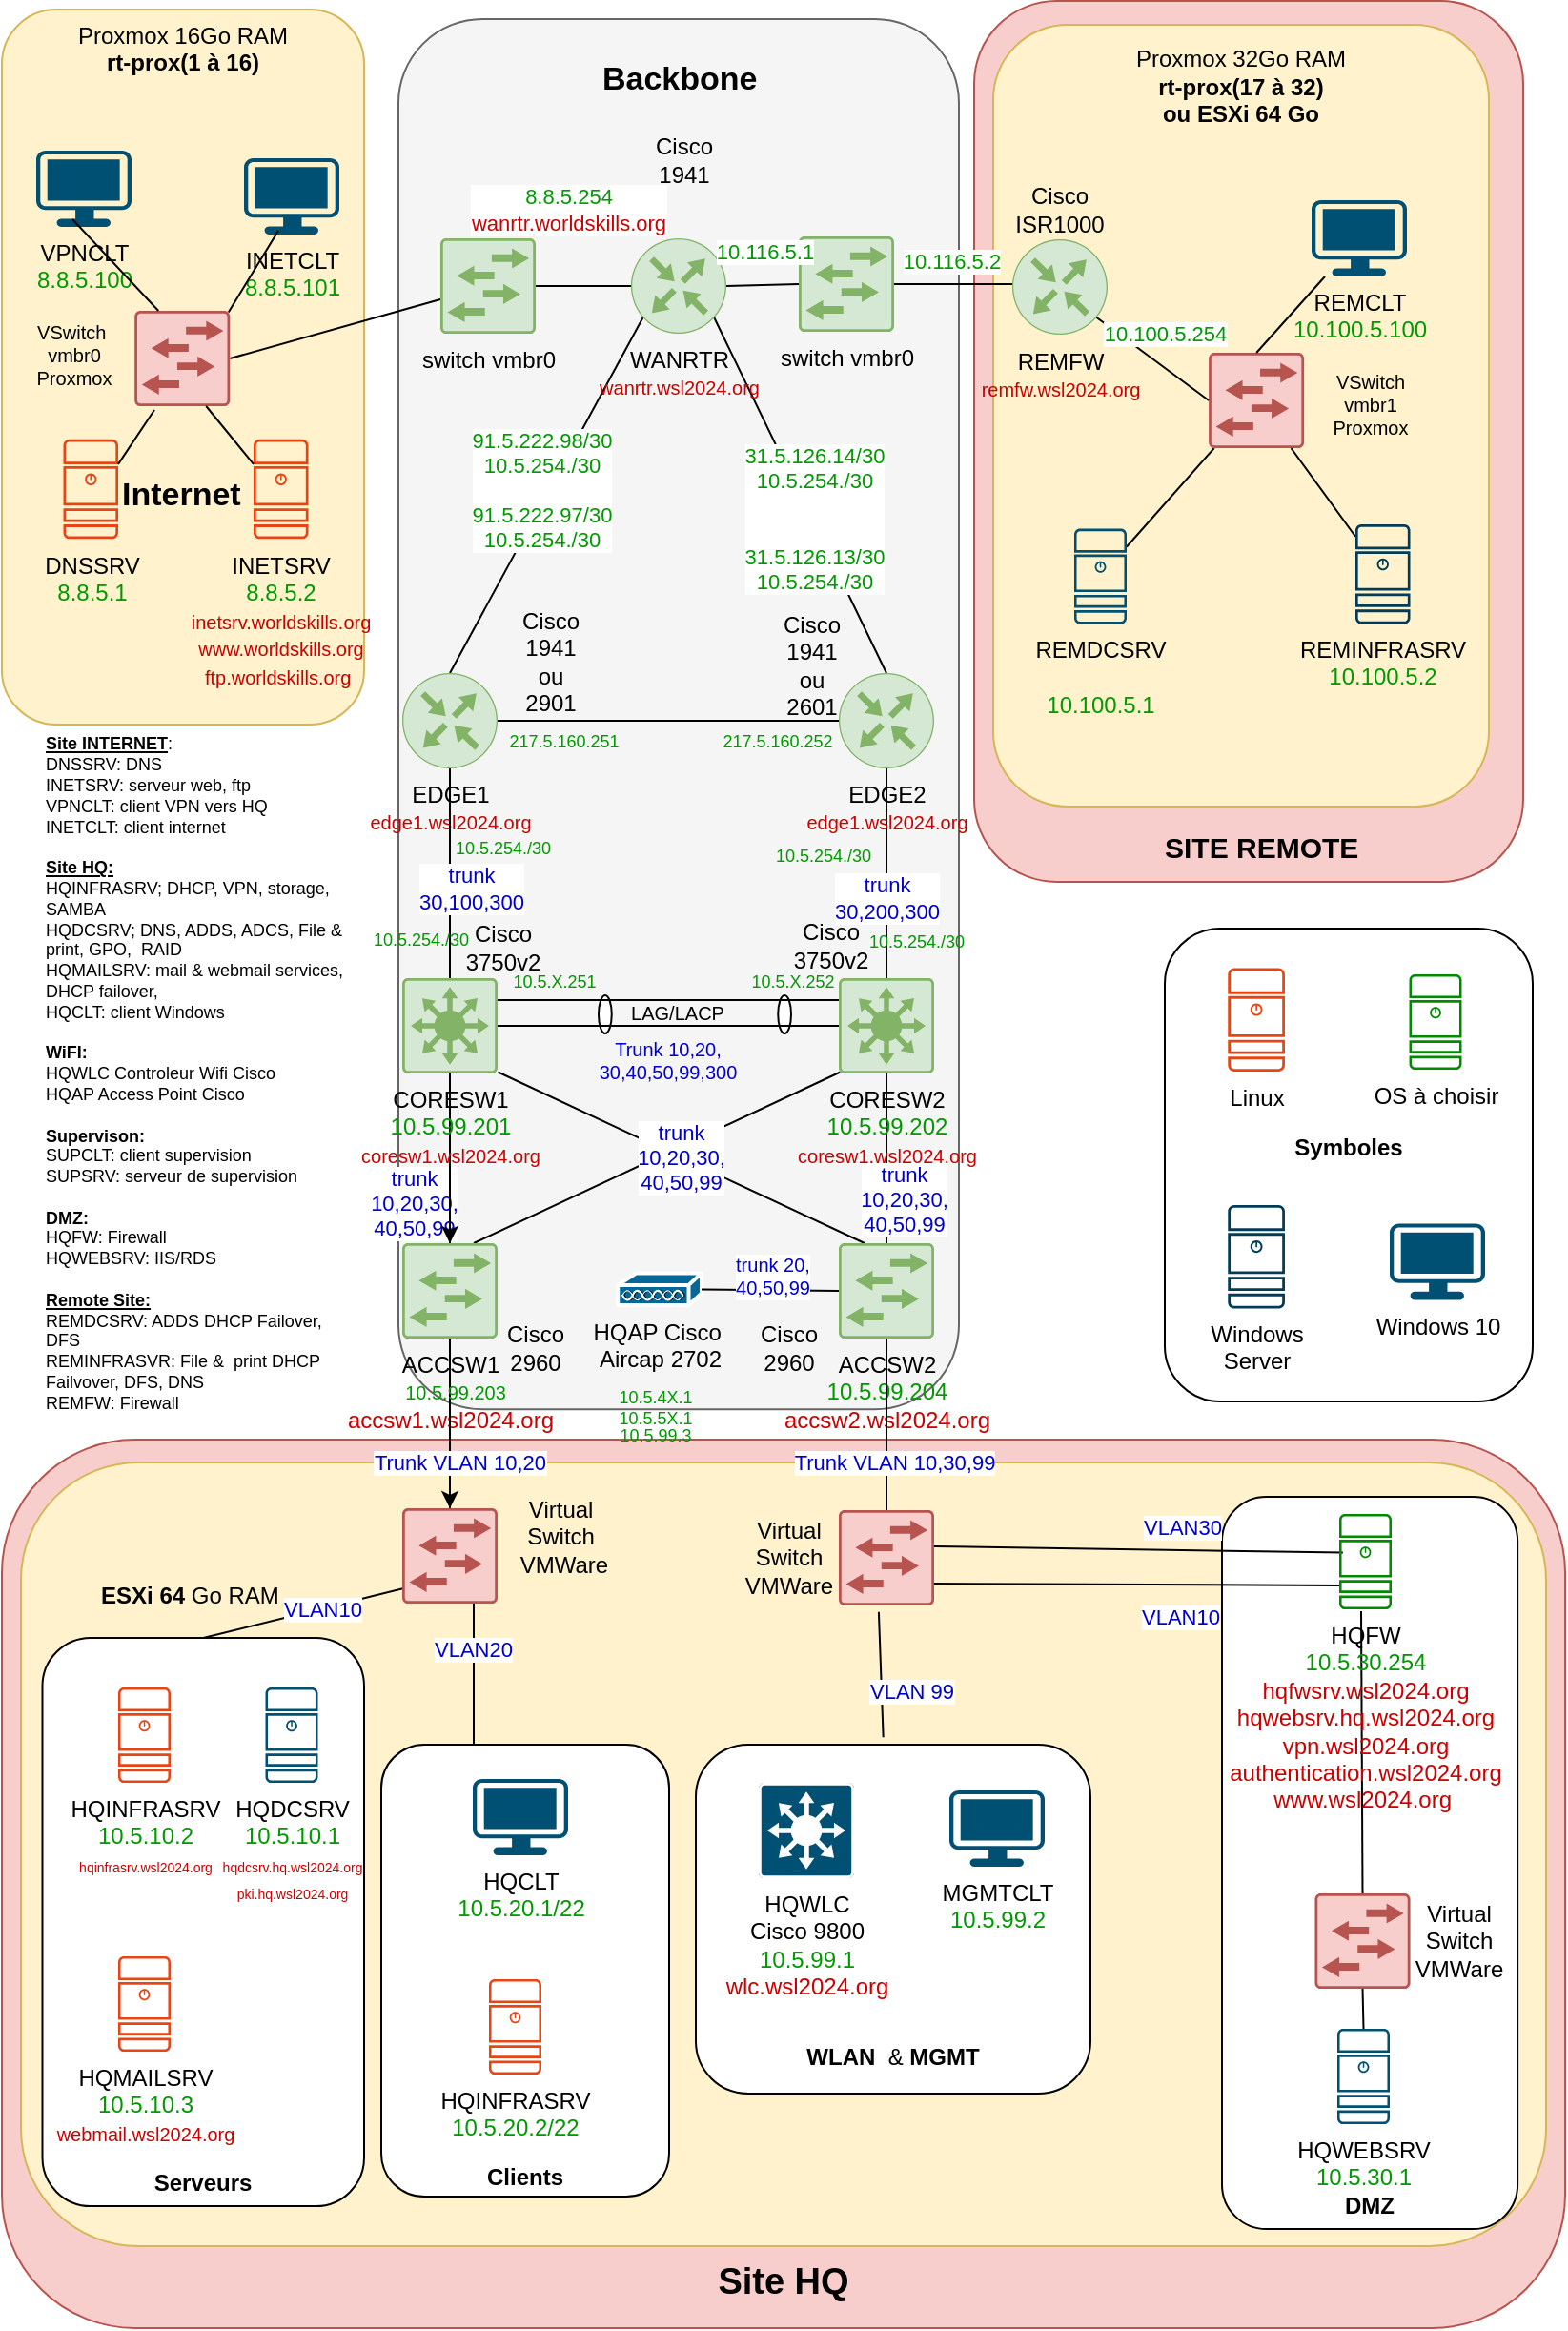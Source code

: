 <mxfile version="24.9.1" pages="6">
  <diagram id="GxPxLLv0cR_LLqbPtcaC" name="Physical - Simplified">
    <mxGraphModel dx="1042" dy="621" grid="0" gridSize="10" guides="1" tooltips="1" connect="1" arrows="1" fold="1" page="1" pageScale="1" pageWidth="827" pageHeight="1169" math="0" shadow="0">
      <root>
        <mxCell id="0" />
        <mxCell id="1" parent="0" />
        <mxCell id="qlXBZJEan3iZPlnN77_b-44" value="&lt;div&gt;&lt;b&gt;&lt;br&gt;&lt;/b&gt;&lt;/div&gt;&lt;div&gt;&lt;b&gt;&lt;br&gt;&lt;/b&gt;&lt;/div&gt;&lt;div&gt;&lt;b&gt;&lt;br&gt;&lt;/b&gt;&lt;/div&gt;&lt;div&gt;&lt;b&gt;&lt;br&gt;&lt;/b&gt;&lt;/div&gt;&lt;div&gt;&lt;b&gt;&lt;br&gt;&lt;/b&gt;&lt;/div&gt;&lt;div&gt;&lt;b&gt;&lt;br&gt;&lt;/b&gt;&lt;/div&gt;&lt;div&gt;&lt;b&gt;&lt;br&gt;&lt;/b&gt;&lt;/div&gt;&lt;div&gt;&lt;b&gt;Symboles&lt;/b&gt;&lt;/div&gt;" style="rounded=1;whiteSpace=wrap;html=1;pointerEvents=1;align=center;verticalAlign=top;fontFamily=Helvetica;fontSize=12;fontColor=default;fillColor=none;" parent="1" vertex="1">
          <mxGeometry x="610" y="502" width="193" height="248" as="geometry" />
        </mxCell>
        <mxCell id="6wPjcXbfm9o4jAMUYbAg-32" value="&lt;div&gt;&lt;b&gt;&lt;br&gt;&lt;/b&gt;&lt;/div&gt;&lt;div&gt;&lt;b&gt;&lt;br&gt;&lt;/b&gt;&lt;/div&gt;&lt;div&gt;&lt;b&gt;&lt;br&gt;&lt;/b&gt;&lt;/div&gt;&lt;div&gt;&lt;b&gt;&lt;br&gt;&lt;/b&gt;&lt;/div&gt;&lt;div&gt;&lt;b&gt;&lt;br&gt;&lt;/b&gt;&lt;/div&gt;&lt;div&gt;&lt;b&gt;&lt;br&gt;&lt;/b&gt;&lt;/div&gt;&lt;div&gt;&lt;b&gt;&lt;br&gt;&lt;/b&gt;&lt;/div&gt;&lt;div&gt;&lt;b&gt;&lt;br&gt;&lt;/b&gt;&lt;/div&gt;&lt;div&gt;&lt;b&gt;&lt;br&gt;&lt;/b&gt;&lt;/div&gt;&lt;div&gt;&lt;b&gt;&lt;br&gt;&lt;/b&gt;&lt;/div&gt;&lt;div&gt;&lt;b&gt;&lt;br&gt;&lt;/b&gt;&lt;/div&gt;&lt;div&gt;&lt;b&gt;&lt;br&gt;&lt;/b&gt;&lt;/div&gt;&lt;div&gt;&lt;b&gt;&lt;br&gt;&lt;/b&gt;&lt;/div&gt;&lt;div&gt;&lt;b&gt;&lt;br&gt;&lt;/b&gt;&lt;/div&gt;&lt;div&gt;&lt;b&gt;&lt;br&gt;&lt;/b&gt;&lt;/div&gt;&lt;div&gt;&lt;b&gt;&lt;br&gt;&lt;/b&gt;&lt;/div&gt;&lt;div&gt;&lt;b&gt;&lt;br&gt;&lt;/b&gt;&lt;/div&gt;&lt;div&gt;&lt;b&gt;&lt;br&gt;&lt;/b&gt;&lt;/div&gt;&lt;div&gt;&lt;b&gt;&lt;br&gt;&lt;/b&gt;&lt;/div&gt;&lt;div&gt;&lt;b&gt;&lt;br&gt;&lt;/b&gt;&lt;/div&gt;&lt;div&gt;&lt;b&gt;&lt;br&gt;&lt;/b&gt;&lt;/div&gt;&lt;div&gt;&lt;b&gt;&lt;br&gt;&lt;/b&gt;&lt;/div&gt;&lt;div&gt;&lt;b&gt;&lt;br&gt;&lt;/b&gt;&lt;/div&gt;&lt;div&gt;&lt;b&gt;&lt;br&gt;&lt;/b&gt;&lt;/div&gt;&lt;div&gt;&lt;b&gt;&lt;br&gt;&lt;/b&gt;&lt;/div&gt;&lt;div&gt;&lt;b&gt;&lt;br&gt;&lt;/b&gt;&lt;/div&gt;&lt;div&gt;&lt;b&gt;&lt;br&gt;&lt;/b&gt;&lt;/div&gt;&lt;div&gt;&lt;b&gt;&lt;br&gt;&lt;/b&gt;&lt;/div&gt;&lt;div&gt;&lt;b&gt;&lt;br&gt;&lt;/b&gt;&lt;/div&gt;&lt;div&gt;&lt;b&gt;&lt;font style=&quot;font-size: 19px;&quot;&gt;Site HQ&lt;/font&gt;&lt;/b&gt;&lt;/div&gt;" style="rounded=1;whiteSpace=wrap;html=1;fillColor=#f8cecc;strokeColor=#b85450;" parent="1" vertex="1">
          <mxGeometry y="770" width="820" height="466" as="geometry" />
        </mxCell>
        <mxCell id="kDRhLooMZL2r5DTSPzqV-3" value="&lt;div align=&quot;left&quot;&gt;&lt;span style=&quot;&quot;&gt;&lt;span style=&quot;white-space: pre;&quot;&gt;&lt;span style=&quot;white-space: pre;&quot;&gt;&#x9;&lt;/span&gt;&amp;nbsp;&amp;nbsp;&amp;nbsp;&amp;nbsp;&lt;/span&gt;&lt;/span&gt;&lt;b&gt;ESXi 64&lt;/b&gt; Go RAM&lt;br&gt;&lt;/div&gt;&lt;div align=&quot;left&quot;&gt;&lt;span style=&quot;white-space: pre;&quot;&gt;&#x9;&lt;/span&gt;&lt;span style=&quot;&quot;&gt;&lt;span style=&quot;white-space: pre;&quot;&gt;&amp;nbsp;&amp;nbsp;&amp;nbsp;&amp;nbsp;&lt;/span&gt;&lt;/span&gt;&lt;/div&gt;&lt;div align=&quot;left&quot;&gt;&lt;br&gt;&lt;/div&gt;&lt;div align=&quot;left&quot;&gt;&lt;br&gt;&lt;/div&gt;&lt;div align=&quot;left&quot;&gt;&lt;br&gt;&lt;/div&gt;&lt;div align=&quot;left&quot;&gt;&lt;br&gt;&lt;/div&gt;&lt;div align=&quot;left&quot;&gt;&lt;br&gt;&lt;/div&gt;&lt;div align=&quot;left&quot;&gt;&lt;br&gt;&lt;/div&gt;&lt;div align=&quot;left&quot;&gt;&lt;br&gt;&lt;/div&gt;&lt;div align=&quot;left&quot;&gt;&lt;br&gt;&lt;/div&gt;&lt;div align=&quot;left&quot;&gt;&lt;br&gt;&lt;/div&gt;&lt;div align=&quot;left&quot;&gt;&lt;br&gt;&lt;/div&gt;&lt;div align=&quot;left&quot;&gt;&lt;br&gt;&lt;/div&gt;&lt;div align=&quot;left&quot;&gt;&lt;br&gt;&lt;/div&gt;&lt;div align=&quot;left&quot;&gt;&lt;br&gt;&lt;/div&gt;&lt;div align=&quot;left&quot;&gt;&lt;br&gt;&lt;/div&gt;&lt;div align=&quot;left&quot;&gt;&lt;br&gt;&lt;/div&gt;&lt;div align=&quot;left&quot;&gt;&lt;br&gt;&lt;/div&gt;&lt;div align=&quot;left&quot;&gt;&lt;br&gt;&lt;/div&gt;&lt;div align=&quot;left&quot;&gt;&lt;br&gt;&lt;/div&gt;" style="rounded=1;whiteSpace=wrap;html=1;fillColor=#fff2cc;strokeColor=#d6b656;align=left;" parent="1" vertex="1">
          <mxGeometry x="10" y="782" width="800" height="411" as="geometry" />
        </mxCell>
        <mxCell id="qlXBZJEan3iZPlnN77_b-15" value="&lt;div&gt;&lt;b&gt;&lt;br&gt;&lt;/b&gt;&lt;/div&gt;&lt;div&gt;&lt;b&gt;&lt;br&gt;&lt;/b&gt;&lt;/div&gt;&lt;div&gt;&lt;b&gt;&lt;br&gt;&lt;/b&gt;&lt;/div&gt;&lt;div&gt;&lt;b&gt;&lt;br&gt;&lt;/b&gt;&lt;/div&gt;&lt;div&gt;&lt;b&gt;&lt;br&gt;&lt;/b&gt;&lt;/div&gt;&lt;div&gt;&lt;b&gt;&lt;br&gt;&lt;/b&gt;&lt;/div&gt;&lt;div&gt;&lt;b&gt;&lt;br&gt;&lt;/b&gt;&lt;/div&gt;&lt;div&gt;&lt;b&gt;&lt;br&gt;&lt;/b&gt;&lt;/div&gt;&lt;div&gt;&lt;b&gt;&lt;br&gt;&lt;/b&gt;&lt;/div&gt;&lt;div&gt;&lt;b&gt;&lt;br&gt;&lt;/b&gt;&lt;/div&gt;&lt;div&gt;&lt;b&gt;WLAN&amp;nbsp;&lt;/b&gt; &amp;amp; &lt;b&gt;MGMT&lt;/b&gt;&lt;/div&gt;" style="rounded=1;whiteSpace=wrap;html=1;" parent="1" vertex="1">
          <mxGeometry x="364" y="930" width="207" height="183" as="geometry" />
        </mxCell>
        <mxCell id="bMNGYLqr1t6VBOYNh1uv-2" value="&lt;div&gt;&lt;b&gt;&lt;br&gt;&lt;/b&gt;&lt;/div&gt;&lt;div&gt;&lt;b&gt;&lt;br&gt;&lt;/b&gt;&lt;/div&gt;&lt;div&gt;&lt;b&gt;&lt;br&gt;&lt;/b&gt;&lt;/div&gt;&lt;div&gt;&lt;b&gt;&lt;br&gt;&lt;/b&gt;&lt;/div&gt;&lt;div&gt;&lt;b&gt;&lt;br&gt;&lt;/b&gt;&lt;/div&gt;&lt;div&gt;&lt;b&gt;&lt;br&gt;&lt;/b&gt;&lt;/div&gt;&lt;div&gt;&lt;b&gt;&lt;br&gt;&lt;/b&gt;&lt;/div&gt;&lt;div&gt;&lt;b&gt;&lt;br&gt;&lt;/b&gt;&lt;/div&gt;&lt;div&gt;&lt;b&gt;&lt;br&gt;&lt;/b&gt;&lt;/div&gt;&lt;div&gt;&lt;b&gt;&lt;br&gt;&lt;/b&gt;&lt;/div&gt;&lt;div&gt;&lt;b&gt;&lt;br&gt;&lt;/b&gt;&lt;/div&gt;&lt;div&gt;&lt;b&gt;&lt;br&gt;&lt;/b&gt;&lt;/div&gt;&lt;div&gt;&lt;b&gt;&lt;br&gt;&lt;/b&gt;&lt;/div&gt;&lt;div&gt;&lt;b&gt;&lt;br&gt;&lt;/b&gt;&lt;/div&gt;&lt;div&gt;&lt;b&gt;&lt;br&gt;&lt;/b&gt;&lt;/div&gt;&lt;div&gt;&lt;b&gt;&lt;br&gt;&lt;/b&gt;&lt;/div&gt;&lt;div&gt;&lt;b&gt;&lt;br&gt;&lt;/b&gt;&lt;/div&gt;&lt;div&gt;&lt;b&gt;&lt;br&gt;&lt;/b&gt;&lt;/div&gt;&lt;div&gt;&lt;b&gt;&lt;br&gt;&lt;/b&gt;&lt;/div&gt;&lt;div&gt;&lt;b&gt;&lt;br&gt;&lt;/b&gt;&lt;/div&gt;&lt;div&gt;&lt;b&gt;&lt;br&gt;&lt;/b&gt;&lt;/div&gt;&lt;div&gt;&lt;b&gt;&lt;br&gt;&lt;/b&gt;&lt;/div&gt;&lt;div&gt;&lt;b&gt;&lt;br&gt;&lt;/b&gt;&lt;/div&gt;&lt;div&gt;&lt;b&gt;&lt;br&gt;&lt;/b&gt;&lt;/div&gt;&lt;div&gt;&lt;b&gt;&lt;br&gt;&lt;/b&gt;&lt;/div&gt;&lt;div&gt;&lt;b&gt;DMZ&lt;/b&gt;&lt;/div&gt;" style="rounded=1;whiteSpace=wrap;html=1;" parent="1" vertex="1">
          <mxGeometry x="640" y="800" width="155.06" height="384" as="geometry" />
        </mxCell>
        <mxCell id="hko0TUMAek2BKCKap9Ng-1" value="" style="rounded=1;fillColor=#f8cecc;strokeColor=#b85450;labelPosition=center;verticalLabelPosition=bottom;align=center;verticalAlign=top;horizontal=1;fontColor=default;labelBackgroundColor=none;labelBorderColor=none;whiteSpace=wrap;html=1;spacing=-20;" parent="1" vertex="1">
          <mxGeometry x="510" y="15.5" width="287.99" height="462" as="geometry" />
        </mxCell>
        <mxCell id="6wPjcXbfm9o4jAMUYbAg-41" value="" style="rounded=1;whiteSpace=wrap;html=1;fillColor=#f5f5f5;strokeColor=#666666;fontColor=#333333;" parent="1" vertex="1">
          <mxGeometry x="208" y="25" width="294" height="729.14" as="geometry" />
        </mxCell>
        <mxCell id="kDRhLooMZL2r5DTSPzqV-43" value="&lt;div&gt;&lt;b&gt;&lt;br&gt;&lt;/b&gt;&lt;/div&gt;&lt;div&gt;&lt;b&gt;&lt;br&gt;&lt;/b&gt;&lt;/div&gt;&lt;div&gt;&lt;b&gt;&lt;br&gt;&lt;/b&gt;&lt;/div&gt;&lt;div&gt;&lt;b&gt;&lt;br&gt;&lt;/b&gt;&lt;/div&gt;&lt;div&gt;&lt;b&gt;&lt;br&gt;&lt;/b&gt;&lt;/div&gt;&lt;div&gt;&lt;b&gt;&lt;br&gt;&lt;/b&gt;&lt;/div&gt;&lt;div&gt;&lt;b&gt;&lt;br&gt;&lt;/b&gt;&lt;/div&gt;&lt;div&gt;&lt;b&gt;&lt;br&gt;&lt;/b&gt;&lt;/div&gt;&lt;div&gt;&lt;b&gt;&lt;br&gt;&lt;/b&gt;&lt;/div&gt;&lt;div&gt;&lt;b&gt;&lt;br&gt;&lt;/b&gt;&lt;/div&gt;&lt;div&gt;&lt;b&gt;&lt;br&gt;&lt;/b&gt;&lt;/div&gt;&lt;div&gt;&lt;b&gt;&lt;br&gt;&lt;/b&gt;&lt;/div&gt;&lt;div&gt;&lt;b&gt;&lt;br&gt;&lt;/b&gt;&lt;/div&gt;&lt;div&gt;&lt;b&gt;&lt;br&gt;&lt;/b&gt;&lt;/div&gt;&lt;div&gt;&lt;b&gt;&lt;br&gt;&lt;/b&gt;&lt;/div&gt;&lt;div&gt;&lt;b&gt;&lt;br&gt;&lt;/b&gt;&lt;/div&gt;&lt;div&gt;&lt;b&gt;&lt;br&gt;&lt;/b&gt;&lt;/div&gt;&lt;div&gt;&lt;b&gt;&lt;br&gt;&lt;/b&gt;&lt;/div&gt;&lt;div&gt;&lt;b&gt;&lt;br&gt;&lt;/b&gt;&lt;/div&gt;&lt;div&gt;&lt;b&gt;Serveurs&lt;/b&gt;&lt;/div&gt;" style="rounded=1;whiteSpace=wrap;html=1;" parent="1" vertex="1">
          <mxGeometry x="21.25" y="874" width="168.75" height="298" as="geometry" />
        </mxCell>
        <mxCell id="kDRhLooMZL2r5DTSPzqV-4" value="&lt;div&gt;Proxmox 16Go RAM&lt;br&gt;&lt;/div&gt;&lt;div&gt;&lt;b&gt;rt-prox(1 à 16)&lt;/b&gt;&lt;br&gt;&lt;/div&gt;&lt;div&gt;&lt;br&gt;&lt;/div&gt;&lt;div&gt;&lt;br&gt;&lt;/div&gt;&lt;div&gt;&lt;br&gt;&lt;/div&gt;&lt;div&gt;&lt;br&gt;&lt;/div&gt;&lt;div&gt;&lt;br&gt;&lt;/div&gt;&lt;div&gt;&lt;br&gt;&lt;/div&gt;&lt;div&gt;&lt;br&gt;&lt;/div&gt;&lt;div&gt;&lt;br&gt;&lt;/div&gt;&lt;div&gt;&lt;br&gt;&lt;/div&gt;&lt;div&gt;&lt;br&gt;&lt;/div&gt;&lt;div&gt;&lt;br&gt;&lt;/div&gt;&lt;div&gt;&lt;br&gt;&lt;/div&gt;&lt;div&gt;&lt;br&gt;&lt;/div&gt;&lt;div&gt;&lt;br&gt; &lt;/div&gt;" style="rounded=1;whiteSpace=wrap;html=1;fillColor=#fff2cc;strokeColor=#d6b656;verticalAlign=top;" parent="1" vertex="1">
          <mxGeometry y="20" width="190" height="375" as="geometry" />
        </mxCell>
        <mxCell id="rS3NO0jpryft_0sv1Lef-1" value="&lt;div&gt;trunk&lt;/div&gt;&lt;div&gt;10,20,30,&lt;/div&gt;&lt;div&gt;40,50,99&lt;br&gt;&lt;/div&gt;" style="edgeStyle=none;rounded=0;orthogonalLoop=1;jettySize=auto;html=1;exitX=0.5;exitY=0;exitDx=0;exitDy=0;exitPerimeter=0;entryX=0.5;entryY=1;entryDx=0;entryDy=0;entryPerimeter=0;endArrow=none;endFill=0;fontColor=#0000CC;" parent="1" source="rS3NO0jpryft_0sv1Lef-3" target="rS3NO0jpryft_0sv1Lef-12" edge="1">
          <mxGeometry x="-0.528" y="19" relative="1" as="geometry">
            <mxPoint as="offset" />
          </mxGeometry>
        </mxCell>
        <mxCell id="rS3NO0jpryft_0sv1Lef-2" value="" style="edgeStyle=none;rounded=0;orthogonalLoop=1;jettySize=auto;html=1;exitX=0.75;exitY=0;exitDx=0;exitDy=0;exitPerimeter=0;entryX=0.015;entryY=0.985;entryDx=0;entryDy=0;entryPerimeter=0;endArrow=none;endFill=0;" parent="1" source="rS3NO0jpryft_0sv1Lef-3" target="rS3NO0jpryft_0sv1Lef-14" edge="1">
          <mxGeometry relative="1" as="geometry" />
        </mxCell>
        <mxCell id="UrRih_yoAli_LAdI-_Iw-7" value="" style="edgeStyle=orthogonalEdgeStyle;rounded=0;orthogonalLoop=1;jettySize=auto;html=1;" edge="1" parent="1" source="rS3NO0jpryft_0sv1Lef-3" target="kDRhLooMZL2r5DTSPzqV-9">
          <mxGeometry relative="1" as="geometry" />
        </mxCell>
        <mxCell id="rS3NO0jpryft_0sv1Lef-3" value="ACCSW1&lt;div&gt;&lt;br&gt;&lt;/div&gt;&lt;div&gt;&lt;font color=&quot;#cc0000&quot;&gt;accsw1.wsl2024.org&lt;/font&gt;&lt;/div&gt;" style="points=[[0.015,0.015,0],[0.985,0.015,0],[0.985,0.985,0],[0.015,0.985,0],[0.25,0,0],[0.5,0,0],[0.75,0,0],[1,0.25,0],[1,0.5,0],[1,0.75,0],[0.75,1,0],[0.5,1,0],[0.25,1,0],[0,0.75,0],[0,0.5,0],[0,0.25,0]];verticalLabelPosition=bottom;html=1;verticalAlign=top;aspect=fixed;align=center;pointerEvents=1;shape=mxgraph.cisco19.rect;prIcon=l2_switch;fillColor=#d5e8d4;strokeColor=#82b366;" parent="1" vertex="1">
          <mxGeometry x="210" y="667" width="50" height="50" as="geometry" />
        </mxCell>
        <mxCell id="rS3NO0jpryft_0sv1Lef-4" value="&lt;div&gt;&lt;font color=&quot;#0000cc&quot;&gt;trunk&lt;/font&gt;&lt;/div&gt;&lt;div&gt;&lt;font color=&quot;#0000cc&quot;&gt;10,20,30,&lt;/font&gt;&lt;/div&gt;&lt;div&gt;&lt;font color=&quot;#0000cc&quot;&gt;40,50,99&lt;/font&gt;&lt;/div&gt;" style="edgeStyle=none;rounded=0;orthogonalLoop=1;jettySize=auto;html=1;exitX=0.5;exitY=0;exitDx=0;exitDy=0;exitPerimeter=0;entryX=0.5;entryY=1;entryDx=0;entryDy=0;entryPerimeter=0;endArrow=none;endFill=0;" parent="1" source="rS3NO0jpryft_0sv1Lef-6" target="rS3NO0jpryft_0sv1Lef-14" edge="1">
          <mxGeometry x="-0.483" y="-9" relative="1" as="geometry">
            <mxPoint as="offset" />
          </mxGeometry>
        </mxCell>
        <mxCell id="rS3NO0jpryft_0sv1Lef-5" value="&lt;div&gt;&lt;font color=&quot;#0000cc&quot;&gt;trunk&lt;/font&gt;&lt;/div&gt;&lt;div&gt;&lt;font color=&quot;#0000cc&quot;&gt;10,20,30,&lt;/font&gt;&lt;/div&gt;&lt;div&gt;&lt;font color=&quot;#0000cc&quot;&gt;40,50,99&lt;/font&gt;&lt;br&gt;&lt;/div&gt;" style="edgeStyle=none;rounded=0;orthogonalLoop=1;jettySize=auto;html=1;exitX=0.25;exitY=0;exitDx=0;exitDy=0;exitPerimeter=0;entryX=0.985;entryY=0.985;entryDx=0;entryDy=0;entryPerimeter=0;endArrow=none;endFill=0;" parent="1" edge="1">
          <mxGeometry x="0.002" relative="1" as="geometry">
            <mxPoint x="452.5" y="667" as="sourcePoint" />
            <mxPoint x="260.25" y="577.25" as="targetPoint" />
            <mxPoint as="offset" />
          </mxGeometry>
        </mxCell>
        <mxCell id="rS3NO0jpryft_0sv1Lef-6" value="ACCSW2&lt;div&gt;&lt;font color=&quot;#009900&quot;&gt;10.5.99.204&lt;/font&gt;&lt;/div&gt;&lt;div&gt;&lt;font color=&quot;#cc0000&quot;&gt;accsw2.wsl2024.org&lt;/font&gt;&lt;font color=&quot;#009900&quot;&gt;&lt;/font&gt;&lt;/div&gt;" style="points=[[0.015,0.015,0],[0.985,0.015,0],[0.985,0.985,0],[0.015,0.985,0],[0.25,0,0],[0.5,0,0],[0.75,0,0],[1,0.25,0],[1,0.5,0],[1,0.75,0],[0.75,1,0],[0.5,1,0],[0.25,1,0],[0,0.75,0],[0,0.5,0],[0,0.25,0]];verticalLabelPosition=bottom;html=1;verticalAlign=top;aspect=fixed;align=center;pointerEvents=1;shape=mxgraph.cisco19.rect;prIcon=l2_switch;fillColor=#d5e8d4;strokeColor=#82b366;" parent="1" vertex="1">
          <mxGeometry x="439" y="667" width="50" height="50" as="geometry" />
        </mxCell>
        <mxCell id="rS3NO0jpryft_0sv1Lef-7" style="edgeStyle=none;rounded=0;orthogonalLoop=1;jettySize=auto;html=1;exitX=0.5;exitY=0;exitDx=0;exitDy=0;exitPerimeter=0;entryX=0.145;entryY=0.855;entryDx=0;entryDy=0;entryPerimeter=0;endArrow=none;endFill=0;" parent="1" source="rS3NO0jpryft_0sv1Lef-8" edge="1">
          <mxGeometry relative="1" as="geometry">
            <mxPoint x="337.25" y="179.75" as="targetPoint" />
          </mxGeometry>
        </mxCell>
        <mxCell id="2fs-J9NCyYTxGjImvSCu-9" value="&lt;div&gt;&lt;font color=&quot;#009900&quot;&gt;91.5.222.98/30&lt;/font&gt;&lt;/div&gt;&lt;div&gt;&lt;font color=&quot;#009900&quot;&gt;10.5.254./30&lt;/font&gt;&lt;/div&gt;&lt;div&gt;&lt;font color=&quot;#009900&quot;&gt;&lt;br&gt;&lt;/font&gt;&lt;/div&gt;&lt;div&gt;&lt;font color=&quot;#009900&quot;&gt;91.5.222.97/30&lt;/font&gt;&lt;/div&gt;&lt;div&gt;&lt;font color=&quot;#009900&quot;&gt;10.5.254./30&lt;/font&gt;&lt;br&gt;&lt;/div&gt;" style="edgeLabel;html=1;align=center;verticalAlign=middle;resizable=0;points=[];" parent="rS3NO0jpryft_0sv1Lef-7" vertex="1" connectable="0">
          <mxGeometry x="0.189" y="2" relative="1" as="geometry">
            <mxPoint x="-11" y="17" as="offset" />
          </mxGeometry>
        </mxCell>
        <mxCell id="rS3NO0jpryft_0sv1Lef-8" value="EDGE1&lt;div&gt;&lt;font color=&quot;#cc0000&quot; style=&quot;font-size: 10px;&quot;&gt;edge1.wsl2024.org&lt;/font&gt;&lt;/div&gt;" style="points=[[0.5,0,0],[1,0.5,0],[0.5,1,0],[0,0.5,0],[0.145,0.145,0],[0.856,0.145,0],[0.855,0.856,0],[0.145,0.855,0]];verticalLabelPosition=bottom;html=1;verticalAlign=top;aspect=fixed;align=center;pointerEvents=1;shape=mxgraph.cisco19.rect;prIcon=router;fillColor=#d5e8d4;strokeColor=#82b366;" parent="1" vertex="1">
          <mxGeometry x="210" y="368" width="50" height="50" as="geometry" />
        </mxCell>
        <mxCell id="rS3NO0jpryft_0sv1Lef-11" value="&lt;div&gt;trunk&lt;/div&gt;30,100,300" style="edgeStyle=none;rounded=0;orthogonalLoop=1;jettySize=auto;html=1;exitX=0.5;exitY=0;exitDx=0;exitDy=0;exitPerimeter=0;entryX=0.5;entryY=1;entryDx=0;entryDy=0;entryPerimeter=0;endArrow=none;endFill=0;fontColor=#0000CC;" parent="1" edge="1">
          <mxGeometry x="-0.145" y="-11" relative="1" as="geometry">
            <mxPoint x="235" y="528" as="sourcePoint" />
            <mxPoint x="235" y="418" as="targetPoint" />
            <mxPoint as="offset" />
          </mxGeometry>
        </mxCell>
        <mxCell id="UrRih_yoAli_LAdI-_Iw-2" value="" style="edgeStyle=orthogonalEdgeStyle;rounded=0;orthogonalLoop=1;jettySize=auto;html=1;" edge="1" parent="1" source="rS3NO0jpryft_0sv1Lef-12" target="rS3NO0jpryft_0sv1Lef-3">
          <mxGeometry relative="1" as="geometry" />
        </mxCell>
        <mxCell id="rS3NO0jpryft_0sv1Lef-12" value="CORESW1&lt;div&gt;&lt;font color=&quot;#009900&quot;&gt;10.5.99.201&lt;br&gt;&lt;/font&gt;&lt;div&gt;&lt;font color=&quot;#cc0000&quot; style=&quot;font-size: 10px;&quot;&gt;coresw1.wsl2024.org&lt;/font&gt;&lt;/div&gt;&lt;/div&gt;" style="points=[[0.015,0.015,0],[0.985,0.015,0],[0.985,0.985,0],[0.015,0.985,0],[0.25,0,0],[0.5,0,0],[0.75,0,0],[1,0.25,0],[1,0.5,0],[1,0.75,0],[0.75,1,0],[0.5,1,0],[0.25,1,0],[0,0.75,0],[0,0.5,0],[0,0.25,0]];verticalLabelPosition=bottom;html=1;verticalAlign=top;aspect=fixed;align=center;pointerEvents=1;shape=mxgraph.cisco19.rect;prIcon=l3_switch;fillColor=#d5e8d4;strokeColor=#82b366;" parent="1" vertex="1">
          <mxGeometry x="210" y="528" width="50" height="50" as="geometry" />
        </mxCell>
        <mxCell id="rS3NO0jpryft_0sv1Lef-13" value="&lt;div&gt;trunk&lt;/div&gt;30,200,300" style="edgeStyle=none;rounded=0;orthogonalLoop=1;jettySize=auto;html=1;exitX=0.5;exitY=0;exitDx=0;exitDy=0;exitPerimeter=0;entryX=0.5;entryY=1;entryDx=0;entryDy=0;entryPerimeter=0;endArrow=none;endFill=0;fontColor=#0000CC;" parent="1" edge="1">
          <mxGeometry x="-0.236" relative="1" as="geometry">
            <mxPoint x="464" y="528" as="sourcePoint" />
            <mxPoint x="464" y="418" as="targetPoint" />
            <mxPoint as="offset" />
          </mxGeometry>
        </mxCell>
        <mxCell id="rS3NO0jpryft_0sv1Lef-14" value="CORESW2&lt;div&gt;&lt;font color=&quot;#009900&quot;&gt;10.5.99.202&lt;/font&gt;&lt;/div&gt;&lt;div&gt;&lt;font color=&quot;#cc0000&quot; style=&quot;font-size: 10px;&quot;&gt;coresw1.wsl2024.org&lt;/font&gt;&lt;font color=&quot;#009900&quot;&gt;&lt;/font&gt;&lt;/div&gt;" style="points=[[0.015,0.015,0],[0.985,0.015,0],[0.985,0.985,0],[0.015,0.985,0],[0.25,0,0],[0.5,0,0],[0.75,0,0],[1,0.25,0],[1,0.5,0],[1,0.75,0],[0.75,1,0],[0.5,1,0],[0.25,1,0],[0,0.75,0],[0,0.5,0],[0,0.25,0]];verticalLabelPosition=bottom;html=1;verticalAlign=top;aspect=fixed;align=center;pointerEvents=1;shape=mxgraph.cisco19.rect;prIcon=l3_switch;fillColor=#d5e8d4;strokeColor=#82b366;" parent="1" vertex="1">
          <mxGeometry x="439" y="528" width="50" height="50" as="geometry" />
        </mxCell>
        <mxCell id="rS3NO0jpryft_0sv1Lef-15" value="EDGE2&lt;div&gt;&lt;font color=&quot;#cc0000&quot; style=&quot;font-size: 10px;&quot;&gt;edge1.wsl2024.org&lt;/font&gt;&lt;/div&gt;" style="points=[[0.5,0,0],[1,0.5,0],[0.5,1,0],[0,0.5,0],[0.145,0.145,0],[0.856,0.145,0],[0.855,0.856,0],[0.145,0.855,0]];verticalLabelPosition=bottom;html=1;verticalAlign=top;aspect=fixed;align=center;pointerEvents=1;shape=mxgraph.cisco19.rect;prIcon=router;fillColor=#d5e8d4;strokeColor=#82b366;" parent="1" vertex="1">
          <mxGeometry x="439" y="368" width="50" height="50" as="geometry" />
        </mxCell>
        <mxCell id="rS3NO0jpryft_0sv1Lef-16" style="edgeStyle=none;rounded=0;orthogonalLoop=1;jettySize=auto;html=1;exitX=0.855;exitY=0.856;exitDx=0;exitDy=0;exitPerimeter=0;entryX=0.5;entryY=0;entryDx=0;entryDy=0;entryPerimeter=0;endArrow=none;endFill=0;" parent="1" target="rS3NO0jpryft_0sv1Lef-15" edge="1">
          <mxGeometry relative="1" as="geometry">
            <mxPoint x="372.75" y="179.775" as="sourcePoint" />
          </mxGeometry>
        </mxCell>
        <mxCell id="2fs-J9NCyYTxGjImvSCu-8" value="&lt;div&gt;&lt;font color=&quot;#009900&quot;&gt;31.5.126.14/30&lt;/font&gt;&lt;/div&gt;&lt;div&gt;&lt;font color=&quot;#009900&quot;&gt;10.5.254./30&lt;br&gt;&lt;/font&gt;&lt;/div&gt;&lt;div&gt;&lt;font color=&quot;#009900&quot;&gt;&lt;br&gt;&lt;/font&gt;&lt;/div&gt;&lt;div&gt;&lt;font color=&quot;#009900&quot;&gt;&lt;br&gt;&lt;/font&gt;&lt;/div&gt;&lt;div&gt;&lt;font color=&quot;#009900&quot;&gt;31.5.126.13/30&lt;/font&gt;&lt;/div&gt;&lt;div&gt;&lt;font color=&quot;#009900&quot;&gt;10.5.254./30&lt;/font&gt;&lt;br&gt;&lt;/div&gt;" style="edgeLabel;html=1;align=center;verticalAlign=middle;resizable=0;points=[];" parent="rS3NO0jpryft_0sv1Lef-16" vertex="1" connectable="0">
          <mxGeometry x="0.143" y="1" relative="1" as="geometry">
            <mxPoint as="offset" />
          </mxGeometry>
        </mxCell>
        <mxCell id="rS3NO0jpryft_0sv1Lef-21" style="edgeStyle=none;rounded=0;orthogonalLoop=1;jettySize=auto;html=1;exitX=0.5;exitY=0;exitDx=0;exitDy=0;exitPerimeter=0;entryX=0.5;entryY=1;entryDx=0;entryDy=0;entryPerimeter=0;endArrow=none;endFill=0;" parent="1" source="kDRhLooMZL2r5DTSPzqV-9" target="rS3NO0jpryft_0sv1Lef-3" edge="1">
          <mxGeometry relative="1" as="geometry" />
        </mxCell>
        <mxCell id="6wPjcXbfm9o4jAMUYbAg-6" value="Trunk VLAN 10,20" style="edgeLabel;html=1;align=center;verticalAlign=middle;resizable=0;points=[];fontColor=#0000CC;" parent="rS3NO0jpryft_0sv1Lef-21" vertex="1" connectable="0">
          <mxGeometry x="0.013" y="-2" relative="1" as="geometry">
            <mxPoint x="3" y="21" as="offset" />
          </mxGeometry>
        </mxCell>
        <mxCell id="rS3NO0jpryft_0sv1Lef-23" style="edgeStyle=none;rounded=0;orthogonalLoop=1;jettySize=auto;html=1;entryX=0.5;entryY=1;entryDx=0;entryDy=0;entryPerimeter=0;endArrow=none;endFill=0;exitX=0.5;exitY=0;exitDx=0;exitDy=0;exitPerimeter=0;" parent="1" source="kDRhLooMZL2r5DTSPzqV-10" target="rS3NO0jpryft_0sv1Lef-6" edge="1">
          <mxGeometry relative="1" as="geometry" />
        </mxCell>
        <mxCell id="6wPjcXbfm9o4jAMUYbAg-7" value="&lt;div&gt;Trunk VLAN 10,30,99&lt;/div&gt;" style="edgeLabel;html=1;align=center;verticalAlign=middle;resizable=0;points=[];rotation=0;fontColor=#0000CC;" parent="rS3NO0jpryft_0sv1Lef-23" vertex="1" connectable="0">
          <mxGeometry x="0.712" y="-1" relative="1" as="geometry">
            <mxPoint x="3" y="52" as="offset" />
          </mxGeometry>
        </mxCell>
        <mxCell id="rS3NO0jpryft_0sv1Lef-26" value="&lt;div&gt;INETCLT&lt;/div&gt;&lt;div&gt;&lt;font color=&quot;#009900&quot;&gt;8.8.5.101&lt;/font&gt;&lt;br&gt;&lt;/div&gt;" style="points=[[0.03,0.03,0],[0.5,0,0],[0.97,0.03,0],[1,0.4,0],[0.97,0.745,0],[0.5,1,0],[0.03,0.745,0],[0,0.4,0]];verticalLabelPosition=bottom;html=1;verticalAlign=top;aspect=fixed;align=center;pointerEvents=1;shape=mxgraph.cisco19.workstation;fillColor=#005073;strokeColor=none;" parent="1" vertex="1">
          <mxGeometry x="127" y="98" width="50" height="40" as="geometry" />
        </mxCell>
        <mxCell id="rS3NO0jpryft_0sv1Lef-36" value="&lt;div&gt;Cisco 3750v2&lt;/div&gt;" style="text;html=1;strokeColor=none;fillColor=none;align=center;verticalAlign=middle;whiteSpace=wrap;rounded=0;" parent="1" vertex="1">
          <mxGeometry x="415" y="501" width="40" height="20" as="geometry" />
        </mxCell>
        <mxCell id="rS3NO0jpryft_0sv1Lef-37" value="Cisco 3750v2" style="text;html=1;strokeColor=none;fillColor=none;align=center;verticalAlign=middle;whiteSpace=wrap;rounded=0;" parent="1" vertex="1">
          <mxGeometry x="243" y="502" width="40" height="20" as="geometry" />
        </mxCell>
        <mxCell id="rS3NO0jpryft_0sv1Lef-38" value="Cisco 2960" style="text;html=1;strokeColor=none;fillColor=none;align=center;verticalAlign=middle;whiteSpace=wrap;rounded=0;" parent="1" vertex="1">
          <mxGeometry x="260" y="712.27" width="40" height="20" as="geometry" />
        </mxCell>
        <mxCell id="rS3NO0jpryft_0sv1Lef-39" value="Cisco 2960" style="text;html=1;strokeColor=none;fillColor=none;align=center;verticalAlign=middle;whiteSpace=wrap;rounded=0;" parent="1" vertex="1">
          <mxGeometry x="393" y="712.27" width="40" height="20" as="geometry" />
        </mxCell>
        <mxCell id="rS3NO0jpryft_0sv1Lef-40" value="Cisco 1941 ou 2901" style="text;html=1;strokeColor=none;fillColor=none;align=center;verticalAlign=middle;whiteSpace=wrap;rounded=0;" parent="1" vertex="1">
          <mxGeometry x="268" y="352" width="40" height="20" as="geometry" />
        </mxCell>
        <mxCell id="rS3NO0jpryft_0sv1Lef-41" value="Cisco 1941 ou 2601" style="text;html=1;strokeColor=none;fillColor=none;align=center;verticalAlign=middle;whiteSpace=wrap;rounded=0;" parent="1" vertex="1">
          <mxGeometry x="405" y="354" width="40" height="20" as="geometry" />
        </mxCell>
        <mxCell id="rS3NO0jpryft_0sv1Lef-43" value="Cisco&lt;br&gt;1941" style="text;html=1;strokeColor=none;fillColor=none;align=center;verticalAlign=middle;whiteSpace=wrap;rounded=0;" parent="1" vertex="1">
          <mxGeometry x="323.12" y="89" width="70" height="20" as="geometry" />
        </mxCell>
        <mxCell id="c2RXlTbzVxgKXPS3iI21-1" value="WANRTR&lt;div&gt;&lt;font color=&quot;#cc0000&quot; style=&quot;font-size: 10px;&quot;&gt;wanrtr.wsl2024.org&lt;/font&gt;&lt;/div&gt;" style="points=[[0.5,0,0],[1,0.5,0],[0.5,1,0],[0,0.5,0],[0.145,0.145,0],[0.856,0.145,0],[0.855,0.856,0],[0.145,0.855,0]];verticalLabelPosition=bottom;html=1;verticalAlign=top;aspect=fixed;align=center;pointerEvents=1;shape=mxgraph.cisco19.rect;prIcon=router;fillColor=#d5e8d4;strokeColor=#82b366;" parent="1" vertex="1">
          <mxGeometry x="330" y="140" width="50" height="50" as="geometry" />
        </mxCell>
        <mxCell id="kDRhLooMZL2r5DTSPzqV-10" value="" style="points=[[0.015,0.015,0],[0.985,0.015,0],[0.985,0.985,0],[0.015,0.985,0],[0.25,0,0],[0.5,0,0],[0.75,0,0],[1,0.25,0],[1,0.5,0],[1,0.75,0],[0.75,1,0],[0.5,1,0],[0.25,1,0],[0,0.75,0],[0,0.5,0],[0,0.25,0]];verticalLabelPosition=bottom;html=1;verticalAlign=top;aspect=fixed;align=center;pointerEvents=1;shape=mxgraph.cisco19.rect;prIcon=l2_switch;fillColor=#f8cecc;strokeColor=#b85450;" parent="1" vertex="1">
          <mxGeometry x="439" y="807" width="50" height="50" as="geometry" />
        </mxCell>
        <mxCell id="kDRhLooMZL2r5DTSPzqV-11" value="Virtual Switch VMWare" style="text;html=1;strokeColor=none;fillColor=none;align=center;verticalAlign=middle;whiteSpace=wrap;rounded=0;" parent="1" vertex="1">
          <mxGeometry x="385" y="820.5" width="56" height="23" as="geometry" />
        </mxCell>
        <mxCell id="kDRhLooMZL2r5DTSPzqV-13" value="" style="edgeStyle=none;rounded=0;orthogonalLoop=1;jettySize=auto;html=1;entryX=0.5;entryY=1;entryDx=0;entryDy=0;entryPerimeter=0;endArrow=none;endFill=0;exitX=0.5;exitY=0;exitDx=0;exitDy=0;" parent="1" source="kDRhLooMZL2r5DTSPzqV-43" edge="1">
          <mxGeometry relative="1" as="geometry">
            <mxPoint x="235" y="876" as="sourcePoint" />
            <mxPoint x="235" y="842" as="targetPoint" />
          </mxGeometry>
        </mxCell>
        <mxCell id="H8DF8ZgWvyOsDVAyHXe6-4" value="&lt;div&gt;VLAN10&lt;/div&gt;" style="edgeLabel;html=1;align=center;verticalAlign=middle;resizable=0;points=[];fontColor=#0000CC;" parent="kDRhLooMZL2r5DTSPzqV-13" connectable="0" vertex="1">
          <mxGeometry x="-0.032" relative="1" as="geometry">
            <mxPoint as="offset" />
          </mxGeometry>
        </mxCell>
        <mxCell id="kDRhLooMZL2r5DTSPzqV-12" value="&lt;div&gt;Virtual&amp;nbsp;&lt;/div&gt;&lt;div&gt;Switch&amp;nbsp;&lt;/div&gt;&lt;div&gt;VMWare&lt;/div&gt;" style="text;html=1;strokeColor=none;fillColor=none;align=center;verticalAlign=middle;whiteSpace=wrap;rounded=0;" parent="1" vertex="1">
          <mxGeometry x="239.75" y="809" width="110" height="23" as="geometry" />
        </mxCell>
        <mxCell id="kDRhLooMZL2r5DTSPzqV-16" value="" style="edgeStyle=orthogonalEdgeStyle;rounded=0;orthogonalLoop=1;jettySize=auto;html=1;endArrow=none;endFill=0;" parent="1" source="kDRhLooMZL2r5DTSPzqV-14" target="c2RXlTbzVxgKXPS3iI21-1" edge="1">
          <mxGeometry relative="1" as="geometry" />
        </mxCell>
        <mxCell id="2fs-J9NCyYTxGjImvSCu-7" value="8.8.5.254&lt;div&gt;&lt;font color=&quot;#cc0000&quot;&gt;wanrtr.worldskills.org&lt;/font&gt;&lt;/div&gt;" style="edgeLabel;html=1;align=center;verticalAlign=middle;resizable=0;points=[];fontColor=#009900;" parent="kDRhLooMZL2r5DTSPzqV-16" vertex="1" connectable="0">
          <mxGeometry x="0.326" y="1" relative="1" as="geometry">
            <mxPoint x="-16" y="-39" as="offset" />
          </mxGeometry>
        </mxCell>
        <mxCell id="kDRhLooMZL2r5DTSPzqV-85" style="rounded=0;orthogonalLoop=1;jettySize=auto;html=1;endArrow=none;endFill=0;entryX=1;entryY=0.5;entryDx=0;entryDy=0;entryPerimeter=0;" parent="1" source="kDRhLooMZL2r5DTSPzqV-14" target="qlXBZJEan3iZPlnN77_b-1" edge="1">
          <mxGeometry relative="1" as="geometry">
            <mxPoint x="200" y="165" as="targetPoint" />
          </mxGeometry>
        </mxCell>
        <mxCell id="kDRhLooMZL2r5DTSPzqV-14" value="switch vmbr0" style="points=[[0.015,0.015,0],[0.985,0.015,0],[0.985,0.985,0],[0.015,0.985,0],[0.25,0,0],[0.5,0,0],[0.75,0,0],[1,0.25,0],[1,0.5,0],[1,0.75,0],[0.75,1,0],[0.5,1,0],[0.25,1,0],[0,0.75,0],[0,0.5,0],[0,0.25,0]];verticalLabelPosition=bottom;html=1;verticalAlign=top;aspect=fixed;align=center;pointerEvents=1;shape=mxgraph.cisco19.rect;prIcon=l2_switch;fillColor=#d5e8d4;strokeColor=#82b366;" parent="1" vertex="1">
          <mxGeometry x="230" y="140" width="50" height="50" as="geometry" />
        </mxCell>
        <mxCell id="kDRhLooMZL2r5DTSPzqV-23" value="&lt;div&gt;HQMAILSRV&lt;/div&gt;&lt;div&gt;&lt;font color=&quot;#009900&quot;&gt;10.5.10.3&lt;/font&gt;&lt;br&gt;&lt;/div&gt;&lt;div&gt;&lt;font style=&quot;font-size: 10px;&quot; color=&quot;#cc0000&quot;&gt;webmail.wsl2024.org&lt;/font&gt;&lt;/div&gt;" style="points=[[0.015,0.015,0],[0.985,0.015,0],[0.985,0.985,0],[0.015,0.985,0],[0.25,0,0],[0.5,0,0],[0.75,0,0],[1,0.25,0],[1,0.5,0],[1,0.75,0],[0.75,1,0],[0.5,1,0],[0.25,1,0],[0,0.75,0],[0,0.5,0],[0,0.25,0]];verticalLabelPosition=bottom;html=1;verticalAlign=top;aspect=fixed;align=center;pointerEvents=1;shape=mxgraph.cisco19.server;fillColor=#E84515;strokeColor=none;" parent="1" vertex="1">
          <mxGeometry x="61" y="1041" width="27.5" height="50" as="geometry" />
        </mxCell>
        <mxCell id="kDRhLooMZL2r5DTSPzqV-24" value="&lt;div&gt;HQINFRASRV&lt;/div&gt;&lt;div&gt;&lt;font color=&quot;#009900&quot;&gt;10.5.10.2&lt;/font&gt;&lt;br&gt;&lt;/div&gt;&lt;div&gt;&lt;font color=&quot;#cc0000&quot; style=&quot;font-size: 7px;&quot;&gt;hqinfrasrv.wsl2024.org&lt;/font&gt;&lt;font color=&quot;#009900&quot;&gt;&lt;/font&gt;&lt;/div&gt;" style="points=[[0.015,0.015,0],[0.985,0.015,0],[0.985,0.985,0],[0.015,0.985,0],[0.25,0,0],[0.5,0,0],[0.75,0,0],[1,0.25,0],[1,0.5,0],[1,0.75,0],[0.75,1,0],[0.5,1,0],[0.25,1,0],[0,0.75,0],[0,0.5,0],[0,0.25,0]];verticalLabelPosition=bottom;html=1;verticalAlign=top;aspect=fixed;align=center;pointerEvents=1;shape=mxgraph.cisco19.server;fillColor=#E84515;strokeColor=none;" parent="1" vertex="1">
          <mxGeometry x="61" y="900" width="27.5" height="50" as="geometry" />
        </mxCell>
        <mxCell id="kDRhLooMZL2r5DTSPzqV-27" value="&lt;div&gt;HQDCSRV&lt;/div&gt;&lt;div&gt;&lt;font color=&quot;#009900&quot;&gt;10.5.10.1&lt;br&gt;&lt;/font&gt;&lt;font color=&quot;#cc0000&quot; style=&quot;font-size: 7px;&quot;&gt;hqdcsrv.hq.wsl2024.org&lt;/font&gt;&lt;/div&gt;&lt;div&gt;&lt;font color=&quot;#cc0000&quot; style=&quot;&quot;&gt;&lt;span style=&quot;font-size: 7px;&quot;&gt;pki.hq.wsl2024.org&lt;/span&gt;&lt;/font&gt;&lt;/div&gt;" style="points=[[0.015,0.015,0],[0.985,0.015,0],[0.985,0.985,0],[0.015,0.985,0],[0.25,0,0],[0.5,0,0],[0.75,0,0],[1,0.25,0],[1,0.5,0],[1,0.75,0],[0.75,1,0],[0.5,1,0],[0.25,1,0],[0,0.75,0],[0,0.5,0],[0,0.25,0]];verticalLabelPosition=bottom;html=1;verticalAlign=top;aspect=fixed;align=center;pointerEvents=1;shape=mxgraph.cisco19.server;fillColor=#005073;strokeColor=none;" parent="1" vertex="1">
          <mxGeometry x="138.25" y="900" width="27.5" height="50" as="geometry" />
        </mxCell>
        <mxCell id="kDRhLooMZL2r5DTSPzqV-41" value="&lt;div&gt;&lt;font color=&quot;#000000&quot;&gt;HQWEBSRV&lt;/font&gt;&lt;/div&gt;&lt;div&gt;&lt;font color=&quot;#009900&quot;&gt;10.5.30.1&lt;/font&gt;&lt;br&gt;&lt;/div&gt;" style="points=[[0.015,0.015,0],[0.985,0.015,0],[0.985,0.985,0],[0.015,0.985,0],[0.25,0,0],[0.5,0,0],[0.75,0,0],[1,0.25,0],[1,0.5,0],[1,0.75,0],[0.75,1,0],[0.5,1,0],[0.25,1,0],[0,0.75,0],[0,0.5,0],[0,0.25,0]];verticalLabelPosition=bottom;html=1;verticalAlign=top;aspect=fixed;align=center;pointerEvents=1;shape=mxgraph.cisco19.server;fillColor=#005073;strokeColor=#001DBC;fontColor=#ffffff;" parent="1" vertex="1">
          <mxGeometry x="700.5" y="1079" width="27.5" height="50" as="geometry" />
        </mxCell>
        <mxCell id="kDRhLooMZL2r5DTSPzqV-62" value="&lt;div&gt;INETSRV&lt;/div&gt;&lt;div&gt;&lt;font color=&quot;#009900&quot;&gt;8.8.5.2&lt;/font&gt;&lt;br&gt;&lt;/div&gt;&lt;div&gt;&lt;font color=&quot;#cc0000&quot; style=&quot;font-size: 10px;&quot;&gt;inetsrv.worldskills.org&lt;br&gt;&lt;/font&gt;&lt;font color=&quot;#cc0000&quot; style=&quot;&quot;&gt;&lt;span style=&quot;font-size: 10px;&quot;&gt;www.worldskills.org&lt;/span&gt;&lt;/font&gt;&lt;/div&gt;&lt;div&gt;&lt;span style=&quot;background-color: initial;&quot;&gt;&lt;font color=&quot;#cc0000&quot; style=&quot;font-size: 10px;&quot;&gt;ftp.worldskills.org&lt;/font&gt;&lt;/span&gt;&lt;span style=&quot;background-color: initial;&quot;&gt;&amp;nbsp;&lt;/span&gt;&lt;/div&gt;" style="points=[[0.015,0.015,0],[0.985,0.015,0],[0.985,0.985,0],[0.015,0.985,0],[0.25,0,0],[0.5,0,0],[0.75,0,0],[1,0.25,0],[1,0.5,0],[1,0.75,0],[0.75,1,0],[0.5,1,0],[0.25,1,0],[0,0.75,0],[0,0.5,0],[0,0.25,0]];verticalLabelPosition=bottom;html=1;verticalAlign=top;aspect=fixed;align=center;pointerEvents=1;shape=mxgraph.cisco19.server;fillColor=#E84515;strokeColor=none;" parent="1" vertex="1">
          <mxGeometry x="132" y="245.37" width="28.75" height="52.27" as="geometry" />
        </mxCell>
        <mxCell id="kDRhLooMZL2r5DTSPzqV-64" value="switch vmbr0" style="points=[[0.015,0.015,0],[0.985,0.015,0],[0.985,0.985,0],[0.015,0.985,0],[0.25,0,0],[0.5,0,0],[0.75,0,0],[1,0.25,0],[1,0.5,0],[1,0.75,0],[0.75,1,0],[0.5,1,0],[0.25,1,0],[0,0.75,0],[0,0.5,0],[0,0.25,0]];verticalLabelPosition=bottom;html=1;verticalAlign=top;aspect=fixed;align=center;pointerEvents=1;shape=mxgraph.cisco19.rect;prIcon=l2_switch;fillColor=#d5e8d4;strokeColor=#82b366;" parent="1" vertex="1">
          <mxGeometry x="418" y="139" width="50" height="50" as="geometry" />
        </mxCell>
        <mxCell id="kDRhLooMZL2r5DTSPzqV-75" value="&lt;font color=&quot;#000000&quot;&gt;OS à choisir&lt;br&gt;&lt;/font&gt;" style="points=[[0.015,0.015,0],[0.985,0.015,0],[0.985,0.985,0],[0.015,0.985,0],[0.25,0,0],[0.5,0,0],[0.75,0,0],[1,0.25,0],[1,0.5,0],[1,0.75,0],[0.75,1,0],[0.5,1,0],[0.25,1,0],[0,0.75,0],[0,0.5,0],[0,0.25,0]];verticalLabelPosition=bottom;html=1;verticalAlign=top;aspect=fixed;align=center;pointerEvents=1;shape=mxgraph.cisco19.server;fillColor=#008a00;strokeColor=#000000;fontColor=#ffffff;" parent="1" vertex="1">
          <mxGeometry x="738.25" y="526" width="27.5" height="50" as="geometry" />
        </mxCell>
        <mxCell id="6wPjcXbfm9o4jAMUYbAg-2" value="&lt;div&gt;VPNCLT&lt;/div&gt;&lt;div&gt;&lt;font color=&quot;#009900&quot;&gt;8.8.5.100&lt;/font&gt;&lt;br&gt;&lt;/div&gt;" style="points=[[0.03,0.03,0],[0.5,0,0],[0.97,0.03,0],[1,0.4,0],[0.97,0.745,0],[0.5,1,0],[0.03,0.745,0],[0,0.4,0]];verticalLabelPosition=bottom;html=1;verticalAlign=top;aspect=fixed;align=center;pointerEvents=1;shape=mxgraph.cisco19.workstation;fillColor=#005073;strokeColor=none;" parent="1" vertex="1">
          <mxGeometry x="18" y="94" width="50" height="40" as="geometry" />
        </mxCell>
        <mxCell id="6wPjcXbfm9o4jAMUYbAg-3" value="&lt;div&gt;DNSSRV&lt;/div&gt;&lt;div&gt;&lt;font color=&quot;#009900&quot;&gt;8.8.5.1&lt;br&gt;&lt;/font&gt;&lt;br&gt;&lt;/div&gt;" style="points=[[0.015,0.015,0],[0.985,0.015,0],[0.985,0.985,0],[0.015,0.985,0],[0.25,0,0],[0.5,0,0],[0.75,0,0],[1,0.25,0],[1,0.5,0],[1,0.75,0],[0.75,1,0],[0.5,1,0],[0.25,1,0],[0,0.75,0],[0,0.5,0],[0,0.25,0]];verticalLabelPosition=bottom;html=1;verticalAlign=top;aspect=fixed;align=center;pointerEvents=1;shape=mxgraph.cisco19.server;fillColor=#E84515;strokeColor=none;shadow=0;" parent="1" vertex="1">
          <mxGeometry x="32.25" y="245.37" width="28.75" height="52.27" as="geometry" />
        </mxCell>
        <mxCell id="kDRhLooMZL2r5DTSPzqV-30" value="&lt;div&gt;Proxmox 32Go RAM&lt;br&gt;&lt;/div&gt;&lt;div&gt;&lt;b&gt;rt-prox(17 à 32)&lt;/b&gt;&lt;/div&gt;&lt;div&gt;&lt;b&gt;ou ESXi 64 Go&lt;br&gt;&lt;/b&gt;&lt;/div&gt;&lt;div&gt;&lt;br&gt;&lt;/div&gt;&lt;div&gt;&lt;br&gt;&lt;/div&gt;&lt;div&gt;&lt;br&gt;&lt;/div&gt;&lt;div&gt;&lt;br&gt;&lt;/div&gt;&lt;div&gt;&lt;br&gt;&lt;/div&gt;&lt;div&gt;&lt;br&gt;&lt;/div&gt;&lt;div&gt;&lt;br&gt; &lt;/div&gt;&lt;div&gt;&lt;br&gt;&lt;/div&gt;&lt;div&gt;&lt;br&gt;&lt;/div&gt;&lt;div&gt;&lt;br&gt;&lt;/div&gt;&lt;div&gt;&lt;br&gt;&lt;/div&gt;&lt;div&gt;&lt;br&gt;&lt;/div&gt;&lt;div&gt;&lt;br&gt;&lt;/div&gt;&lt;div&gt;&lt;br&gt;&lt;/div&gt;&lt;div&gt;&lt;br&gt;&lt;/div&gt;&lt;div&gt;&lt;br&gt;&lt;/div&gt;&lt;div&gt;&lt;br&gt;&lt;/div&gt;&lt;div&gt;&lt;br&gt;&lt;/div&gt;&lt;div&gt;&lt;br&gt;&lt;/div&gt;&lt;div&gt;&lt;br&gt;&lt;/div&gt;&lt;div&gt;&lt;br&gt;&lt;/div&gt;&lt;div&gt;&lt;br&gt;&lt;/div&gt;&lt;div&gt;&lt;br&gt;&lt;/div&gt;&lt;div&gt;&lt;br&gt;&lt;/div&gt;" style="rounded=1;whiteSpace=wrap;html=1;fillColor=#fff2cc;strokeColor=#d6b656;" parent="1" vertex="1">
          <mxGeometry x="520" y="28" width="260" height="410" as="geometry" />
        </mxCell>
        <mxCell id="kDRhLooMZL2r5DTSPzqV-32" value="&lt;div&gt;REMCLT&lt;/div&gt;&lt;div&gt;&lt;font color=&quot;#009900&quot;&gt;10.100.5.100&lt;/font&gt;&lt;br&gt;&lt;/div&gt;" style="points=[[0.03,0.03,0],[0.5,0,0],[0.97,0.03,0],[1,0.4,0],[0.97,0.745,0],[0.5,1,0],[0.03,0.745,0],[0,0.4,0]];verticalLabelPosition=bottom;html=1;verticalAlign=top;aspect=fixed;align=center;pointerEvents=1;shape=mxgraph.cisco19.workstation;fillColor=#005073;strokeColor=none;" parent="1" vertex="1">
          <mxGeometry x="687" y="120" width="50" height="40" as="geometry" />
        </mxCell>
        <mxCell id="6wPjcXbfm9o4jAMUYbAg-29" style="rounded=0;orthogonalLoop=1;jettySize=auto;html=1;endArrow=none;endFill=0;" parent="1" source="kDRhLooMZL2r5DTSPzqV-59" target="6wPjcXbfm9o4jAMUYbAg-21" edge="1">
          <mxGeometry relative="1" as="geometry" />
        </mxCell>
        <mxCell id="kDRhLooMZL2r5DTSPzqV-59" value="&lt;div&gt;REMINFRASRV&lt;/div&gt;&lt;div&gt;&lt;font color=&quot;#009900&quot;&gt;10.100.5.2&lt;/font&gt;&lt;/div&gt;" style="points=[[0.015,0.015,0],[0.985,0.015,0],[0.985,0.985,0],[0.015,0.985,0],[0.25,0,0],[0.5,0,0],[0.75,0,0],[1,0.25,0],[1,0.5,0],[1,0.75,0],[0.75,1,0],[0.5,1,0],[0.25,1,0],[0,0.75,0],[0,0.5,0],[0,0.25,0]];verticalLabelPosition=bottom;html=1;verticalAlign=top;aspect=fixed;align=center;pointerEvents=1;shape=mxgraph.cisco19.server;fillColor=#003C57;strokeColor=none;" parent="1" vertex="1">
          <mxGeometry x="710" y="290" width="28.75" height="52.27" as="geometry" />
        </mxCell>
        <mxCell id="6wPjcXbfm9o4jAMUYbAg-28" style="rounded=0;orthogonalLoop=1;jettySize=auto;html=1;endArrow=none;endFill=0;" parent="1" source="kDRhLooMZL2r5DTSPzqV-61" target="6wPjcXbfm9o4jAMUYbAg-21" edge="1">
          <mxGeometry relative="1" as="geometry" />
        </mxCell>
        <mxCell id="kDRhLooMZL2r5DTSPzqV-61" value="&lt;div&gt;REMDCSRV&lt;/div&gt;&lt;div&gt;&lt;br&gt;&lt;/div&gt;&lt;div&gt;&lt;font color=&quot;#009900&quot;&gt;10.100.5.1&lt;/font&gt;&lt;br&gt;&lt;/div&gt;" style="points=[[0.015,0.015,0],[0.985,0.015,0],[0.985,0.985,0],[0.015,0.985,0],[0.25,0,0],[0.5,0,0],[0.75,0,0],[1,0.25,0],[1,0.5,0],[1,0.75,0],[0.75,1,0],[0.5,1,0],[0.25,1,0],[0,0.75,0],[0,0.5,0],[0,0.25,0]];verticalLabelPosition=bottom;html=1;verticalAlign=top;aspect=fixed;align=center;pointerEvents=1;shape=mxgraph.cisco19.server;fillColor=#005073;strokeColor=none;" parent="1" vertex="1">
          <mxGeometry x="562.5" y="292.27" width="27.5" height="50" as="geometry" />
        </mxCell>
        <mxCell id="6wPjcXbfm9o4jAMUYbAg-14" value="Linux" style="points=[[0.015,0.015,0],[0.985,0.015,0],[0.985,0.985,0],[0.015,0.985,0],[0.25,0,0],[0.5,0,0],[0.75,0,0],[1,0.25,0],[1,0.5,0],[1,0.75,0],[0.75,1,0],[0.5,1,0],[0.25,1,0],[0,0.75,0],[0,0.5,0],[0,0.25,0]];verticalLabelPosition=bottom;html=1;verticalAlign=top;aspect=fixed;align=center;pointerEvents=1;shape=mxgraph.cisco19.server;fillColor=#E84515;strokeColor=none;shadow=0;" parent="1" vertex="1">
          <mxGeometry x="643.13" y="522.73" width="29.85" height="54.27" as="geometry" />
        </mxCell>
        <mxCell id="6wPjcXbfm9o4jAMUYbAg-15" value="&lt;div&gt;Windows&lt;/div&gt;&lt;div&gt;Server&lt;/div&gt;" style="points=[[0.015,0.015,0],[0.985,0.015,0],[0.985,0.985,0],[0.015,0.985,0],[0.25,0,0],[0.5,0,0],[0.75,0,0],[1,0.25,0],[1,0.5,0],[1,0.75,0],[0.75,1,0],[0.5,1,0],[0.25,1,0],[0,0.75,0],[0,0.5,0],[0,0.25,0]];verticalLabelPosition=bottom;html=1;verticalAlign=top;aspect=fixed;align=center;pointerEvents=1;shape=mxgraph.cisco19.server;fillColor=#003C57;strokeColor=none;shadow=0;" parent="1" vertex="1">
          <mxGeometry x="643.13" y="647" width="29.85" height="54.27" as="geometry" />
        </mxCell>
        <mxCell id="qwGCr4EWo9zME-X_5q9u-5" style="edgeStyle=orthogonalEdgeStyle;rounded=0;orthogonalLoop=1;jettySize=auto;html=1;exitX=0.75;exitY=1;exitDx=0;exitDy=0;exitPerimeter=0;entryX=0.338;entryY=0;entryDx=0;entryDy=0;endArrow=none;endFill=0;entryPerimeter=0;" parent="1" source="kDRhLooMZL2r5DTSPzqV-9" target="qwGCr4EWo9zME-X_5q9u-1" edge="1">
          <mxGeometry relative="1" as="geometry">
            <Array as="points">
              <mxPoint x="248" y="930" />
            </Array>
          </mxGeometry>
        </mxCell>
        <mxCell id="qwGCr4EWo9zME-X_5q9u-6" value="&lt;div&gt;VLAN20&lt;/div&gt;" style="edgeLabel;html=1;align=center;verticalAlign=middle;resizable=0;points=[];fontColor=#0000CC;" parent="qwGCr4EWo9zME-X_5q9u-5" connectable="0" vertex="1">
          <mxGeometry x="-0.378" y="-1" relative="1" as="geometry">
            <mxPoint as="offset" />
          </mxGeometry>
        </mxCell>
        <mxCell id="kDRhLooMZL2r5DTSPzqV-9" value="" style="points=[[0.015,0.015,0],[0.985,0.015,0],[0.985,0.985,0],[0.015,0.985,0],[0.25,0,0],[0.5,0,0],[0.75,0,0],[1,0.25,0],[1,0.5,0],[1,0.75,0],[0.75,1,0],[0.5,1,0],[0.25,1,0],[0,0.75,0],[0,0.5,0],[0,0.25,0]];verticalLabelPosition=bottom;html=1;verticalAlign=top;aspect=fixed;align=center;pointerEvents=1;shape=mxgraph.cisco19.rect;prIcon=l2_switch;fillColor=#f8cecc;strokeColor=#b85450;" parent="1" vertex="1">
          <mxGeometry x="210" y="806" width="50" height="50" as="geometry" />
        </mxCell>
        <mxCell id="6wPjcXbfm9o4jAMUYbAg-21" value="" style="points=[[0.015,0.015,0],[0.985,0.015,0],[0.985,0.985,0],[0.015,0.985,0],[0.25,0,0],[0.5,0,0],[0.75,0,0],[1,0.25,0],[1,0.5,0],[1,0.75,0],[0.75,1,0],[0.5,1,0],[0.25,1,0],[0,0.75,0],[0,0.5,0],[0,0.25,0]];verticalLabelPosition=bottom;html=1;verticalAlign=top;aspect=fixed;align=center;pointerEvents=1;shape=mxgraph.cisco19.rect;prIcon=l2_switch;fillColor=#f8cecc;strokeColor=#b85450;" parent="1" vertex="1">
          <mxGeometry x="633.06" y="200" width="50" height="50" as="geometry" />
        </mxCell>
        <mxCell id="6wPjcXbfm9o4jAMUYbAg-22" value="" style="endArrow=none;html=1;rounded=0;exitX=0;exitY=0.5;exitDx=0;exitDy=0;exitPerimeter=0;entryX=1;entryY=0.5;entryDx=0;entryDy=0;entryPerimeter=0;" parent="1" source="kDRhLooMZL2r5DTSPzqV-64" target="c2RXlTbzVxgKXPS3iI21-1" edge="1">
          <mxGeometry width="50" height="50" relative="1" as="geometry">
            <mxPoint x="110" y="310" as="sourcePoint" />
            <mxPoint x="390" y="170" as="targetPoint" />
          </mxGeometry>
        </mxCell>
        <mxCell id="2fs-J9NCyYTxGjImvSCu-6" value="10.116.5.1" style="edgeLabel;html=1;align=center;verticalAlign=middle;resizable=0;points=[];fontColor=#009900;" parent="6wPjcXbfm9o4jAMUYbAg-22" vertex="1" connectable="0">
          <mxGeometry x="0.278" relative="1" as="geometry">
            <mxPoint x="6" y="-18" as="offset" />
          </mxGeometry>
        </mxCell>
        <mxCell id="6wPjcXbfm9o4jAMUYbAg-23" value="" style="endArrow=none;html=1;rounded=0;exitX=1;exitY=0.5;exitDx=0;exitDy=0;exitPerimeter=0;entryX=0;entryY=0.5;entryDx=0;entryDy=0;entryPerimeter=0;" parent="1" source="kDRhLooMZL2r5DTSPzqV-64" edge="1">
          <mxGeometry width="50" height="50" relative="1" as="geometry">
            <mxPoint x="56" y="433" as="sourcePoint" />
            <mxPoint x="540" y="164" as="targetPoint" />
          </mxGeometry>
        </mxCell>
        <mxCell id="2fs-J9NCyYTxGjImvSCu-5" value="10.116.5.2" style="edgeLabel;html=1;align=center;verticalAlign=middle;resizable=0;points=[];fontColor=#009900;" parent="6wPjcXbfm9o4jAMUYbAg-23" vertex="1" connectable="0">
          <mxGeometry x="-0.27" relative="1" as="geometry">
            <mxPoint x="3" y="-12" as="offset" />
          </mxGeometry>
        </mxCell>
        <mxCell id="6wPjcXbfm9o4jAMUYbAg-24" value="" style="endArrow=none;html=1;rounded=0;exitX=1;exitY=0.75;exitDx=0;exitDy=0;exitPerimeter=0;entryX=0;entryY=0.5;entryDx=0;entryDy=0;entryPerimeter=0;" parent="1" target="6wPjcXbfm9o4jAMUYbAg-21" edge="1">
          <mxGeometry width="50" height="50" relative="1" as="geometry">
            <mxPoint x="567.5" y="176.5" as="sourcePoint" />
            <mxPoint x="160" y="260" as="targetPoint" />
          </mxGeometry>
        </mxCell>
        <mxCell id="2fs-J9NCyYTxGjImvSCu-2" value="&lt;div&gt;10.100.5.254&lt;/div&gt;" style="edgeLabel;html=1;align=center;verticalAlign=middle;resizable=0;points=[];fontColor=#009900;" parent="6wPjcXbfm9o4jAMUYbAg-24" vertex="1" connectable="0">
          <mxGeometry x="-0.004" y="-2" relative="1" as="geometry">
            <mxPoint x="11" y="-12" as="offset" />
          </mxGeometry>
        </mxCell>
        <mxCell id="6wPjcXbfm9o4jAMUYbAg-26" style="rounded=0;orthogonalLoop=1;jettySize=auto;html=1;entryX=0.5;entryY=0;entryDx=0;entryDy=0;entryPerimeter=0;endArrow=none;endFill=0;" parent="1" source="kDRhLooMZL2r5DTSPzqV-32" target="6wPjcXbfm9o4jAMUYbAg-21" edge="1">
          <mxGeometry relative="1" as="geometry" />
        </mxCell>
        <mxCell id="6wPjcXbfm9o4jAMUYbAg-31" value="&lt;div align=&quot;left&quot;&gt;&lt;font&gt;&lt;b&gt;&lt;u&gt;Site INTERNET&lt;/u&gt;&lt;/b&gt;:&lt;br&gt;&lt;/font&gt;&lt;/div&gt;&lt;div align=&quot;left&quot;&gt;&lt;font&gt;DNSSRV: DNS&lt;/font&gt;&lt;/div&gt;&lt;div align=&quot;left&quot;&gt;&lt;font&gt;INETSRV: serveur web, ftp&lt;/font&gt;&lt;/div&gt;&lt;div align=&quot;left&quot;&gt;&lt;font&gt;VPNCLT: client VPN vers HQ&lt;/font&gt;&lt;/div&gt;&lt;div align=&quot;left&quot;&gt;&lt;font&gt;INETCLT: client internet&lt;br&gt;&lt;/font&gt;&lt;/div&gt;&lt;div align=&quot;left&quot;&gt;&lt;font&gt;&lt;br&gt;&lt;/font&gt;&lt;/div&gt;&lt;div align=&quot;left&quot;&gt;&lt;font&gt;&lt;u&gt;&lt;b&gt;&lt;font&gt;Site HQ:&lt;/font&gt;&lt;/b&gt;&lt;/u&gt;&lt;/font&gt;&lt;/div&gt;&lt;div align=&quot;left&quot;&gt;&lt;font&gt;HQINFRASRV; DHCP, VPN, storage, SAMBA&lt;br&gt;&lt;/font&gt;&lt;/div&gt;&lt;div align=&quot;left&quot;&gt;&lt;font&gt;HQDCSRV; DNS, ADDS, ADCS, File &amp;amp; print, GPO,&amp;nbsp; RAID&lt;/font&gt;&lt;/div&gt;&lt;div align=&quot;left&quot;&gt;&lt;font&gt;HQMAILSRV: mail &amp;amp; webmail services, DHCP failover, &lt;br&gt;&lt;/font&gt;&lt;/div&gt;&lt;div align=&quot;left&quot;&gt;&lt;font&gt;HQCLT: client Windows &lt;br&gt;&lt;/font&gt;&lt;/div&gt;&lt;div align=&quot;left&quot;&gt;&lt;font&gt;&lt;br&gt;&lt;/font&gt;&lt;/div&gt;&lt;div&gt;&lt;div align=&quot;left&quot;&gt;&lt;font&gt;&lt;b&gt;&lt;font&gt;WiFI:&lt;/font&gt;&lt;/b&gt;&lt;/font&gt;&lt;/div&gt;&lt;div align=&quot;left&quot;&gt;&lt;div align=&quot;left&quot;&gt;&lt;font&gt;HQWLC Controleur Wifi Cisco&lt;/font&gt;&lt;/div&gt;&lt;div align=&quot;left&quot;&gt;&lt;font&gt;HQAP Access Point Cisco&lt;/font&gt;&lt;/div&gt;&lt;div align=&quot;left&quot;&gt;&lt;font&gt;&lt;br&gt;&lt;/font&gt;&lt;/div&gt;&lt;/div&gt;&lt;div align=&quot;left&quot;&gt;&lt;font&gt;&lt;b&gt;Supervison:&lt;/b&gt;&lt;br&gt;&lt;/font&gt;&lt;/div&gt;&lt;/div&gt;&lt;div&gt;&lt;font&gt;SUPCLT: client supervision&lt;/font&gt;&lt;/div&gt;&lt;div align=&quot;left&quot;&gt;&lt;font&gt;SUPSRV: serveur de supervision&lt;/font&gt;&lt;/div&gt;&lt;div align=&quot;left&quot;&gt;&lt;font&gt;&lt;br&gt;&lt;/font&gt;&lt;/div&gt;&lt;div align=&quot;left&quot;&gt;&lt;div align=&quot;left&quot;&gt;&lt;font&gt;&lt;b&gt;DMZ:&lt;/b&gt;&lt;br&gt;&lt;/font&gt;&lt;/div&gt;&lt;/div&gt;&lt;div align=&quot;left&quot;&gt;&lt;font&gt;HQFW: Firewall&lt;br&gt;&lt;/font&gt;&lt;/div&gt;&lt;div align=&quot;left&quot;&gt;&lt;font&gt;HQWEBSRV: IIS/RDS&lt;/font&gt;&lt;/div&gt;&lt;div align=&quot;left&quot;&gt;&lt;font&gt;&lt;br&gt;&lt;/font&gt;&lt;/div&gt;&lt;div align=&quot;left&quot;&gt;&lt;font&gt;&lt;b&gt;&lt;u&gt;Remote Site: &lt;/u&gt;&lt;/b&gt;&lt;br&gt;&lt;/font&gt;&lt;/div&gt;&lt;div align=&quot;left&quot;&gt;&lt;font&gt;REMDCSRV: ADDS DHCP Failover, DFS&lt;br&gt;&lt;/font&gt;&lt;/div&gt;&lt;div align=&quot;left&quot;&gt;&lt;font&gt;REMINFRASVR: File &amp;amp;&amp;nbsp; print DHCP Failvover, DFS, DNS&lt;br&gt;&lt;/font&gt;&lt;/div&gt;&lt;div align=&quot;left&quot;&gt;&lt;font&gt;REMFW: Firewall&lt;/font&gt;&lt;/div&gt;" style="text;strokeColor=none;align=left;fillColor=none;html=1;verticalAlign=middle;whiteSpace=wrap;rounded=0;fontSize=9;" parent="1" vertex="1">
          <mxGeometry x="21.25" y="395" width="164.75" height="365" as="geometry" />
        </mxCell>
        <mxCell id="6wPjcXbfm9o4jAMUYbAg-40" value="&lt;div style=&quot;font-size: 10px;&quot;&gt;&lt;font style=&quot;font-size: 10px;&quot;&gt;VSwitch vmbr1&lt;/font&gt;&lt;/div&gt;&lt;div style=&quot;font-size: 10px;&quot;&gt;&lt;font style=&quot;font-size: 10px;&quot;&gt;Proxmox&lt;br&gt;&lt;/font&gt;&lt;/div&gt;" style="text;html=1;strokeColor=none;fillColor=none;align=center;verticalAlign=middle;whiteSpace=wrap;rounded=0;" parent="1" vertex="1">
          <mxGeometry x="687.5" y="203" width="60" height="47" as="geometry" />
        </mxCell>
        <mxCell id="_CkP-5vvWOUYoY_Aak-8-2" value="" style="ellipse;whiteSpace=wrap;html=1;" parent="1" vertex="1">
          <mxGeometry x="407.13" y="537" width="6.87" height="20" as="geometry" />
        </mxCell>
        <mxCell id="_CkP-5vvWOUYoY_Aak-8-3" value="" style="ellipse;whiteSpace=wrap;html=1;" parent="1" vertex="1">
          <mxGeometry x="313" y="537" width="6.87" height="20" as="geometry" />
        </mxCell>
        <mxCell id="rS3NO0jpryft_0sv1Lef-10" value="&lt;font style=&quot;font-size: 10px;&quot;&gt;LAG/LACP&lt;/font&gt;" style="edgeStyle=none;rounded=0;orthogonalLoop=1;jettySize=auto;exitX=1;exitY=0.25;exitDx=0;exitDy=0;exitPerimeter=0;entryX=0;entryY=0.25;entryDx=0;entryDy=0;entryPerimeter=0;endArrow=none;endFill=0;labelBackgroundColor=none;html=1;" parent="1" edge="1">
          <mxGeometry x="0.05" y="-5" relative="1" as="geometry">
            <mxPoint x="260" y="539.5" as="sourcePoint" />
            <mxPoint x="439" y="539.5" as="targetPoint" />
            <mxPoint y="1" as="offset" />
          </mxGeometry>
        </mxCell>
        <mxCell id="rS3NO0jpryft_0sv1Lef-9" value="&lt;div style=&quot;font-size: 10px;&quot;&gt;&lt;font color=&quot;#0000cc&quot; style=&quot;font-size: 10px;&quot;&gt;&lt;br&gt;&lt;/font&gt;&lt;/div&gt;&lt;div style=&quot;font-size: 10px;&quot;&gt;&lt;font color=&quot;#0000cc&quot; style=&quot;font-size: 10px;&quot;&gt;&lt;br&gt;&lt;/font&gt;&lt;/div&gt;&lt;div style=&quot;font-size: 10px;&quot;&gt;&lt;font color=&quot;#0000cc&quot; style=&quot;font-size: 10px;&quot;&gt;&lt;br&gt;&lt;/font&gt;&lt;/div&gt;&lt;div style=&quot;font-size: 10px;&quot;&gt;&lt;font color=&quot;#0000cc&quot; style=&quot;font-size: 10px;&quot;&gt;Trunk 10,20,&lt;/font&gt;&lt;/div&gt;&lt;div style=&quot;font-size: 10px;&quot;&gt;&lt;font color=&quot;#0000cc&quot; style=&quot;font-size: 10px;&quot;&gt;30,40,50,99,300&lt;/font&gt;&lt;/div&gt;" style="edgeStyle=none;rounded=0;orthogonalLoop=1;jettySize=auto;html=1;exitX=1;exitY=0.5;exitDx=0;exitDy=0;exitPerimeter=0;entryX=0;entryY=0.5;entryDx=0;entryDy=0;entryPerimeter=0;endArrow=none;endFill=0;labelBackgroundColor=none;" parent="1" source="rS3NO0jpryft_0sv1Lef-12" target="rS3NO0jpryft_0sv1Lef-14" edge="1">
          <mxGeometry x="-0.004" relative="1" as="geometry">
            <mxPoint as="offset" />
          </mxGeometry>
        </mxCell>
        <mxCell id="JzqTTMiL1TOfGgHjqDQQ-1" value="&lt;div&gt;REMFW&lt;/div&gt;&lt;div&gt;&lt;font color=&quot;#cc0000&quot; style=&quot;font-size: 10px;&quot;&gt;remfw.wsl2024.org&lt;/font&gt;&lt;/div&gt;" style="points=[[0.5,0,0],[1,0.5,0],[0.5,1,0],[0,0.5,0],[0.145,0.145,0],[0.856,0.145,0],[0.855,0.856,0],[0.145,0.855,0]];verticalLabelPosition=bottom;html=1;verticalAlign=top;aspect=fixed;align=center;pointerEvents=1;shape=mxgraph.cisco19.rect;prIcon=router;fillColor=#d5e8d4;strokeColor=#82b366;" parent="1" vertex="1">
          <mxGeometry x="530" y="140.5" width="50" height="50" as="geometry" />
        </mxCell>
        <mxCell id="YQGCtt6Mv6I3IkRZ9CWD-1" value="" style="endArrow=none;html=1;rounded=0;exitX=1;exitY=0.5;exitDx=0;exitDy=0;exitPerimeter=0;entryX=0.07;entryY=0.406;entryDx=0;entryDy=0;entryPerimeter=0;" parent="1" target="qlXBZJEan3iZPlnN77_b-7" edge="1">
          <mxGeometry width="50" height="50" relative="1" as="geometry">
            <mxPoint x="489" y="826" as="sourcePoint" />
            <mxPoint x="700" y="830" as="targetPoint" />
          </mxGeometry>
        </mxCell>
        <mxCell id="YQGCtt6Mv6I3IkRZ9CWD-3" value="VLAN30" style="edgeLabel;html=1;align=center;verticalAlign=bottom;resizable=0;points=[];fontColor=#0000CC;" parent="YQGCtt6Mv6I3IkRZ9CWD-1" connectable="0" vertex="1">
          <mxGeometry x="0.208" y="-4" relative="1" as="geometry">
            <mxPoint y="-7" as="offset" />
          </mxGeometry>
        </mxCell>
        <mxCell id="kDRhLooMZL2r5DTSPzqV-46" value="&lt;div&gt;MGMTCLT&lt;/div&gt;&lt;div&gt;&lt;font color=&quot;#009900&quot;&gt;10.5.99.2&lt;/font&gt;&lt;br&gt;&lt;/div&gt;" style="points=[[0.03,0.03,0],[0.5,0,0],[0.97,0.03,0],[1,0.4,0],[0.97,0.745,0],[0.5,1,0],[0.03,0.745,0],[0,0.4,0]];verticalLabelPosition=bottom;html=1;verticalAlign=top;aspect=fixed;align=center;pointerEvents=1;shape=mxgraph.cisco19.workstation;fillColor=#005073;strokeColor=none;" parent="1" vertex="1">
          <mxGeometry x="497" y="954" width="50" height="40" as="geometry" />
        </mxCell>
        <mxCell id="lp7jWNuAYeXR1nFFyycW-1" value="&lt;div align=&quot;center&quot;&gt;Virtual&lt;br&gt;Switch&lt;br&gt;VMWare&lt;/div&gt;" style="points=[[0.015,0.015,0],[0.985,0.015,0],[0.985,0.985,0],[0.015,0.985,0],[0.25,0,0],[0.5,0,0],[0.75,0,0],[1,0.25,0],[1,0.5,0],[1,0.75,0],[0.75,1,0],[0.5,1,0],[0.25,1,0],[0,0.75,0],[0,0.5,0],[0,0.25,0]];verticalLabelPosition=middle;html=1;verticalAlign=middle;aspect=fixed;align=center;pointerEvents=1;shape=mxgraph.cisco19.rect;prIcon=l2_switch;fillColor=#f8cecc;strokeColor=#b85450;labelPosition=right;" parent="1" vertex="1">
          <mxGeometry x="688.75" y="1008" width="50" height="50" as="geometry" />
        </mxCell>
        <mxCell id="lp7jWNuAYeXR1nFFyycW-2" value="" style="endArrow=none;html=1;rounded=0;exitX=0.5;exitY=0;exitDx=0;exitDy=0;exitPerimeter=0;" parent="1" source="lp7jWNuAYeXR1nFFyycW-1" edge="1">
          <mxGeometry width="50" height="50" relative="1" as="geometry">
            <mxPoint x="500" y="800" as="sourcePoint" />
            <mxPoint x="713" y="860" as="targetPoint" />
          </mxGeometry>
        </mxCell>
        <mxCell id="lp7jWNuAYeXR1nFFyycW-4" value="" style="endArrow=none;html=1;rounded=0;entryX=0.5;entryY=1;entryDx=0;entryDy=0;entryPerimeter=0;exitX=0.5;exitY=0;exitDx=0;exitDy=0;exitPerimeter=0;" parent="1" source="kDRhLooMZL2r5DTSPzqV-41" target="lp7jWNuAYeXR1nFFyycW-1" edge="1">
          <mxGeometry width="50" height="50" relative="1" as="geometry">
            <mxPoint x="540" y="926" as="sourcePoint" />
            <mxPoint x="590" y="876" as="targetPoint" />
          </mxGeometry>
        </mxCell>
        <mxCell id="bMNGYLqr1t6VBOYNh1uv-1" value="Cisco&lt;br&gt;ISR1000" style="text;html=1;strokeColor=none;fillColor=none;align=center;verticalAlign=middle;whiteSpace=wrap;rounded=0;" parent="1" vertex="1">
          <mxGeometry x="520" y="115" width="70" height="20" as="geometry" />
        </mxCell>
        <mxCell id="qwGCr4EWo9zME-X_5q9u-1" value="&lt;div&gt;&lt;b&gt;&lt;br&gt;&lt;/b&gt;&lt;/div&gt;&lt;div&gt;&lt;b&gt;&lt;br&gt;&lt;/b&gt;&lt;/div&gt;&lt;div&gt;&lt;b&gt;&lt;br&gt;&lt;/b&gt;&lt;/div&gt;&lt;div&gt;&lt;b&gt;&lt;br&gt;&lt;/b&gt;&lt;/div&gt;&lt;div&gt;&lt;b&gt;&lt;br&gt;&lt;/b&gt;&lt;/div&gt;&lt;div&gt;&lt;b&gt;&lt;br&gt;&lt;/b&gt;&lt;/div&gt;&lt;div&gt;&lt;b&gt;&lt;br&gt;&lt;/b&gt;&lt;/div&gt;&lt;div&gt;&lt;b&gt;&lt;br&gt;&lt;/b&gt;&lt;/div&gt;&lt;div&gt;&lt;b&gt;&lt;br&gt;&lt;/b&gt;&lt;/div&gt;&lt;div&gt;&lt;b&gt;&lt;br&gt;&lt;/b&gt;&lt;/div&gt;&lt;div&gt;&lt;b&gt;&lt;br&gt;&lt;/b&gt;&lt;/div&gt;&lt;div&gt;&lt;b&gt;&lt;br&gt;&lt;/b&gt;&lt;/div&gt;&lt;div&gt;&lt;b&gt;&lt;br&gt;&lt;/b&gt;&lt;/div&gt;&lt;div&gt;&lt;b&gt;&lt;br&gt;&lt;/b&gt;&lt;/div&gt;&lt;div&gt;&lt;b&gt;&lt;br&gt;&lt;/b&gt;&lt;/div&gt;&lt;div&gt;&lt;b&gt;Clients&lt;/b&gt;&lt;/div&gt;" style="rounded=1;whiteSpace=wrap;html=1;" parent="1" vertex="1">
          <mxGeometry x="199" y="930" width="151" height="237" as="geometry" />
        </mxCell>
        <mxCell id="T7fQD08iFvwjLoPE-4On-1" value="" style="endArrow=none;html=1;rounded=0;exitX=1;exitY=0.5;exitDx=0;exitDy=0;exitPerimeter=0;verticalAlign=middle;align=center;entryX=0;entryY=0.75;entryDx=0;entryDy=0;entryPerimeter=0;" parent="1" target="qlXBZJEan3iZPlnN77_b-7" edge="1">
          <mxGeometry width="50" height="50" relative="1" as="geometry">
            <mxPoint x="489" y="845.5" as="sourcePoint" />
            <mxPoint x="700" y="860" as="targetPoint" />
          </mxGeometry>
        </mxCell>
        <mxCell id="T7fQD08iFvwjLoPE-4On-3" value="VLAN10" style="edgeLabel;html=1;align=center;verticalAlign=top;resizable=0;points=[];fontColor=#0000CC;" parent="T7fQD08iFvwjLoPE-4On-1" connectable="0" vertex="1">
          <mxGeometry x="0.208" y="-4" relative="1" as="geometry">
            <mxPoint as="offset" />
          </mxGeometry>
        </mxCell>
        <mxCell id="rS3NO0jpryft_0sv1Lef-24" value="&lt;div&gt;HQCLT&lt;/div&gt;&lt;div&gt;&lt;font color=&quot;#009900&quot;&gt;10.5.20.1/22&lt;/font&gt;&lt;br&gt;&lt;/div&gt;" style="points=[[0.03,0.03,0],[0.5,0,0],[0.97,0.03,0],[1,0.4,0],[0.97,0.745,0],[0.5,1,0],[0.03,0.745,0],[0,0.4,0]];verticalLabelPosition=bottom;html=1;verticalAlign=top;aspect=fixed;align=center;pointerEvents=1;shape=mxgraph.cisco19.workstation;fillColor=#005073;strokeColor=none;" parent="1" vertex="1">
          <mxGeometry x="247" y="948" width="50" height="40" as="geometry" />
        </mxCell>
        <mxCell id="qlXBZJEan3iZPlnN77_b-1" value="" style="points=[[0.015,0.015,0],[0.985,0.015,0],[0.985,0.985,0],[0.015,0.985,0],[0.25,0,0],[0.5,0,0],[0.75,0,0],[1,0.25,0],[1,0.5,0],[1,0.75,0],[0.75,1,0],[0.5,1,0],[0.25,1,0],[0,0.75,0],[0,0.5,0],[0,0.25,0]];verticalLabelPosition=bottom;html=1;verticalAlign=top;aspect=fixed;align=center;pointerEvents=1;shape=mxgraph.cisco19.rect;prIcon=l2_switch;fillColor=#f8cecc;strokeColor=#b85450;" parent="1" vertex="1">
          <mxGeometry x="69.62" y="178" width="50" height="50" as="geometry" />
        </mxCell>
        <mxCell id="qlXBZJEan3iZPlnN77_b-2" value="&lt;div style=&quot;font-size: 10px;&quot;&gt;&lt;font style=&quot;font-size: 10px;&quot;&gt;VSwitch&amp;nbsp;&lt;/font&gt;&lt;/div&gt;&lt;div style=&quot;font-size: 10px;&quot;&gt;&lt;font style=&quot;font-size: 10px;&quot;&gt;vmbr0&lt;/font&gt;&lt;/div&gt;&lt;div style=&quot;font-size: 10px;&quot;&gt;&lt;font style=&quot;font-size: 10px;&quot;&gt;Proxmox&lt;br&gt;&lt;/font&gt;&lt;/div&gt;" style="text;whiteSpace=wrap;html=1;align=center;" parent="1" vertex="1">
          <mxGeometry x="14.62" y="177" width="46.38" height="50" as="geometry" />
        </mxCell>
        <mxCell id="qlXBZJEan3iZPlnN77_b-9" style="edgeStyle=none;rounded=0;orthogonalLoop=1;jettySize=auto;html=1;entryX=0.985;entryY=0.015;entryDx=0;entryDy=0;entryPerimeter=0;endArrow=none;endFill=0;exitX=0.36;exitY=0.95;exitDx=0;exitDy=0;exitPerimeter=0;" parent="1" source="rS3NO0jpryft_0sv1Lef-26" target="qlXBZJEan3iZPlnN77_b-1" edge="1">
          <mxGeometry relative="1" as="geometry" />
        </mxCell>
        <mxCell id="qlXBZJEan3iZPlnN77_b-10" style="edgeStyle=none;rounded=0;orthogonalLoop=1;jettySize=auto;html=1;entryX=1;entryY=0.25;entryDx=0;entryDy=0;entryPerimeter=0;endArrow=none;endFill=0;" parent="1" target="6wPjcXbfm9o4jAMUYbAg-3" edge="1">
          <mxGeometry relative="1" as="geometry">
            <mxPoint x="80" y="230" as="sourcePoint" />
            <mxPoint x="83" y="252" as="targetPoint" />
          </mxGeometry>
        </mxCell>
        <mxCell id="qlXBZJEan3iZPlnN77_b-11" style="edgeStyle=none;rounded=0;orthogonalLoop=1;jettySize=auto;html=1;entryX=0.75;entryY=1;entryDx=0;entryDy=0;entryPerimeter=0;endArrow=none;endFill=0;exitX=0;exitY=0.25;exitDx=0;exitDy=0;exitPerimeter=0;" parent="1" source="kDRhLooMZL2r5DTSPzqV-62" target="qlXBZJEan3iZPlnN77_b-1" edge="1">
          <mxGeometry relative="1" as="geometry">
            <mxPoint x="90" y="240" as="sourcePoint" />
            <mxPoint x="71" y="268" as="targetPoint" />
          </mxGeometry>
        </mxCell>
        <mxCell id="qlXBZJEan3iZPlnN77_b-12" style="edgeStyle=none;rounded=0;orthogonalLoop=1;jettySize=auto;html=1;entryX=0.38;entryY=0.9;entryDx=0;entryDy=0;entryPerimeter=0;endArrow=none;endFill=0;exitX=0.25;exitY=0;exitDx=0;exitDy=0;exitPerimeter=0;" parent="1" source="qlXBZJEan3iZPlnN77_b-1" target="6wPjcXbfm9o4jAMUYbAg-2" edge="1">
          <mxGeometry relative="1" as="geometry">
            <mxPoint x="120" y="176" as="sourcePoint" />
            <mxPoint x="96" y="147" as="targetPoint" />
          </mxGeometry>
        </mxCell>
        <mxCell id="qlXBZJEan3iZPlnN77_b-14" value="&lt;div&gt;HQWLC&lt;/div&gt;&lt;div&gt;Cisco 9800&lt;br&gt;&lt;/div&gt;&lt;div&gt;&lt;font color=&quot;#009900&quot;&gt;10.5.99.1&lt;/font&gt;&lt;br&gt;&lt;/div&gt;&lt;div&gt;&lt;font color=&quot;#cc0000&quot;&gt;wlc.wsl2024.org&lt;/font&gt;&lt;font color=&quot;#009900&quot;&gt;&lt;/font&gt;&lt;/div&gt;" style="points=[[0.015,0.015,0],[0.985,0.015,0],[0.985,0.985,0],[0.015,0.985,0],[0.25,0,0],[0.5,0,0],[0.75,0,0],[1,0.25,0],[1,0.5,0],[1,0.75,0],[0.75,1,0],[0.5,1,0],[0.25,1,0],[0,0.75,0],[0,0.5,0],[0,0.25,0]];verticalLabelPosition=bottom;html=1;verticalAlign=top;aspect=fixed;align=center;pointerEvents=1;shape=mxgraph.cisco19.rect;prIcon=l3_switch;fillColor=#005073;strokeColor=#FFFFFF;" parent="1" vertex="1">
          <mxGeometry x="397" y="950" width="50" height="50" as="geometry" />
        </mxCell>
        <mxCell id="qlXBZJEan3iZPlnN77_b-20" style="rounded=0;orthogonalLoop=1;jettySize=auto;html=1;exitX=0.419;exitY=1.067;exitDx=0;exitDy=0;exitPerimeter=0;endArrow=none;endFill=0;entryX=0.475;entryY=-0.021;entryDx=0;entryDy=0;entryPerimeter=0;" parent="1" source="kDRhLooMZL2r5DTSPzqV-10" target="qlXBZJEan3iZPlnN77_b-15" edge="1">
          <mxGeometry relative="1" as="geometry">
            <mxPoint x="394" y="867" as="sourcePoint" />
            <mxPoint x="380" y="910" as="targetPoint" />
          </mxGeometry>
        </mxCell>
        <mxCell id="qlXBZJEan3iZPlnN77_b-21" value="&lt;div&gt;VLAN 99&lt;/div&gt;" style="edgeLabel;html=1;align=center;verticalAlign=middle;resizable=0;points=[];fontColor=#0000CC;" parent="qlXBZJEan3iZPlnN77_b-20" connectable="0" vertex="1">
          <mxGeometry x="-0.33" relative="1" as="geometry">
            <mxPoint x="16" y="19" as="offset" />
          </mxGeometry>
        </mxCell>
        <mxCell id="qlXBZJEan3iZPlnN77_b-22" value="&lt;div&gt;HQAP Cisco&amp;nbsp;&lt;/div&gt;&lt;div&gt;Aircap 2702&lt;br&gt;&lt;/div&gt;" style="shape=mxgraph.cisco.misc.access_point;html=1;pointerEvents=1;dashed=0;fillColor=#036897;strokeColor=#ffffff;strokeWidth=2;verticalLabelPosition=bottom;verticalAlign=top;align=center;outlineConnect=0;" parent="1" vertex="1">
          <mxGeometry x="323.12" y="682.73" width="43.88" height="17" as="geometry" />
        </mxCell>
        <mxCell id="qlXBZJEan3iZPlnN77_b-24" value="Windows 10" style="points=[[0.03,0.03,0],[0.5,0,0],[0.97,0.03,0],[1,0.4,0],[0.97,0.745,0],[0.5,1,0],[0.03,0.745,0],[0,0.4,0]];verticalLabelPosition=bottom;html=1;verticalAlign=top;aspect=fixed;align=center;pointerEvents=1;shape=mxgraph.cisco19.workstation;fillColor=#005073;strokeColor=none;" parent="1" vertex="1">
          <mxGeometry x="728" y="656.73" width="50" height="40" as="geometry" />
        </mxCell>
        <mxCell id="qlXBZJEan3iZPlnN77_b-41" style="rounded=0;orthogonalLoop=1;jettySize=auto;html=1;endArrow=none;endFill=0;exitX=0;exitY=0.5;exitDx=0;exitDy=0;exitPerimeter=0;entryX=1;entryY=0.5;entryDx=0;entryDy=0;entryPerimeter=0;" parent="1" source="rS3NO0jpryft_0sv1Lef-6" target="qlXBZJEan3iZPlnN77_b-22" edge="1">
          <mxGeometry relative="1" as="geometry">
            <mxPoint x="399" y="501" as="sourcePoint" />
            <mxPoint x="365" y="455" as="targetPoint" />
          </mxGeometry>
        </mxCell>
        <mxCell id="qlXBZJEan3iZPlnN77_b-42" value="&lt;div style=&quot;font-size: 10px;&quot;&gt;&lt;font style=&quot;font-size: 10px;&quot;&gt;trunk 20,&lt;/font&gt;&lt;/div&gt;&lt;div style=&quot;font-size: 10px;&quot;&gt;&lt;font style=&quot;font-size: 10px;&quot;&gt;40,50,99&lt;/font&gt;&lt;/div&gt;" style="edgeLabel;html=1;align=center;verticalAlign=middle;resizable=0;points=[];pointerEvents=1;fontFamily=Helvetica;fontSize=12;fontColor=#0000CC;fillColor=#005073;" parent="qlXBZJEan3iZPlnN77_b-41" connectable="0" vertex="1">
          <mxGeometry x="-0.104" relative="1" as="geometry">
            <mxPoint x="-3" y="-8" as="offset" />
          </mxGeometry>
        </mxCell>
        <mxCell id="qlXBZJEan3iZPlnN77_b-45" value="&lt;div style=&quot;font-size: 15px;&quot;&gt;&lt;div align=&quot;center&quot;&gt;&lt;font style=&quot;font-size: 15px;&quot;&gt;&lt;b&gt; SITE &lt;/b&gt;&lt;b&gt;REMOTE&lt;/b&gt;&lt;/font&gt;&lt;/div&gt;&lt;/div&gt;&lt;div style=&quot;font-size: 15px;&quot;&gt;&lt;font style=&quot;font-size: 15px;&quot;&gt;&lt;b&gt;&lt;br&gt;&lt;/b&gt;&lt;/font&gt;&lt;/div&gt;&lt;div style=&quot;font-size: 15px;&quot;&gt;&lt;font style=&quot;font-size: 15px;&quot;&gt;&lt;br&gt;&lt;/font&gt;&lt;/div&gt;" style="text;whiteSpace=wrap;html=1;fontFamily=Helvetica;fontSize=12;fontColor=default;" parent="1" vertex="1">
          <mxGeometry x="608" y="444" width="120" height="70" as="geometry" />
        </mxCell>
        <mxCell id="qlXBZJEan3iZPlnN77_b-46" value="&lt;div style=&quot;font-size: 16px;&quot;&gt;&lt;div align=&quot;center&quot;&gt;&lt;font size=&quot;1&quot;&gt;&lt;b style=&quot;font-size: 17px;&quot;&gt;Internet&lt;/b&gt;&lt;/font&gt;&lt;/div&gt;&lt;/div&gt;" style="text;whiteSpace=wrap;html=1;fontFamily=Helvetica;fontSize=12;fontColor=default;" parent="1" vertex="1">
          <mxGeometry x="61" y="258" width="74.25" height="37" as="geometry" />
        </mxCell>
        <mxCell id="qlXBZJEan3iZPlnN77_b-47" value="&lt;div style=&quot;font-size: 16px;&quot;&gt;&lt;div align=&quot;center&quot;&gt;&lt;font size=&quot;1&quot;&gt;&lt;b style=&quot;font-size: 17px;&quot;&gt;Backbone&lt;/b&gt;&lt;/font&gt;&lt;/div&gt;&lt;/div&gt;" style="text;whiteSpace=wrap;html=1;fontFamily=Helvetica;fontSize=12;fontColor=default;" parent="1" vertex="1">
          <mxGeometry x="313" y="40" width="74.25" height="37" as="geometry" />
        </mxCell>
        <mxCell id="qlXBZJEan3iZPlnN77_b-7" value="&lt;div&gt;&lt;font color=&quot;#000000&quot;&gt;HQFW&lt;/font&gt;&lt;/div&gt;&lt;div&gt;&lt;font color=&quot;#009900&quot;&gt;10.5.30.254&lt;/font&gt;&lt;br&gt;&lt;/div&gt;&lt;div&gt;&lt;font color=&quot;#cc0000&quot;&gt;hqfwsrv.wsl2024.org&lt;/font&gt;&lt;font color=&quot;#009900&quot;&gt;&lt;/font&gt;&lt;/div&gt;&lt;div&gt;&lt;font color=&quot;#cc0000&quot;&gt;hqwebsrv.hq.wsl2024.org&lt;/font&gt;&lt;/div&gt;&lt;div&gt;&lt;font color=&quot;#cc0000&quot;&gt;vpn.wsl2024.org&lt;/font&gt;&lt;/div&gt;&lt;div&gt;&lt;font color=&quot;#cc0000&quot;&gt;authentication.wsl2024.org&lt;/font&gt;&lt;/div&gt;&lt;div&gt;&lt;font color=&quot;#cc0000&quot;&gt;www.wsl2024.org&amp;nbsp;&lt;/font&gt;&lt;/div&gt;" style="points=[[0.015,0.015,0],[0.985,0.015,0],[0.985,0.985,0],[0.015,0.985,0],[0.25,0,0],[0.5,0,0],[0.75,0,0],[1,0.25,0],[1,0.5,0],[1,0.75,0],[0.75,1,0],[0.5,1,0],[0.25,1,0],[0,0.75,0],[0,0.5,0],[0,0.25,0]];verticalLabelPosition=bottom;html=1;verticalAlign=top;aspect=fixed;align=center;pointerEvents=1;shape=mxgraph.cisco19.server;fillColor=#008a00;strokeColor=#000000;fontColor=#ffffff;" parent="1" vertex="1">
          <mxGeometry x="701.5" y="809" width="27.5" height="50" as="geometry" />
        </mxCell>
        <mxCell id="DP59XVjbJP2rrvPgHt-z-1" value="&lt;div&gt;HQINFRASRV&lt;/div&gt;&lt;div&gt;&lt;font color=&quot;#009900&quot;&gt;10.5.20.2/22&lt;/font&gt;&lt;br&gt;&lt;/div&gt;" style="points=[[0.015,0.015,0],[0.985,0.015,0],[0.985,0.985,0],[0.015,0.985,0],[0.25,0,0],[0.5,0,0],[0.75,0,0],[1,0.25,0],[1,0.5,0],[1,0.75,0],[0.75,1,0],[0.5,1,0],[0.25,1,0],[0,0.75,0],[0,0.5,0],[0,0.25,0]];verticalLabelPosition=bottom;html=1;verticalAlign=top;aspect=fixed;align=center;pointerEvents=1;shape=mxgraph.cisco19.server;fillColor=#E84515;strokeColor=none;" parent="1" vertex="1">
          <mxGeometry x="255.5" y="1053" width="27.5" height="50" as="geometry" />
        </mxCell>
        <mxCell id="2fs-J9NCyYTxGjImvSCu-14" value="&lt;font color=&quot;#009900&quot; style=&quot;font-size: 9px;&quot;&gt;10.5.X.251&lt;/font&gt;" style="text;html=1;align=center;verticalAlign=middle;whiteSpace=wrap;rounded=0;" parent="1" vertex="1">
          <mxGeometry x="259.87" y="514" width="60" height="30" as="geometry" />
        </mxCell>
        <mxCell id="2fs-J9NCyYTxGjImvSCu-15" value="&lt;font color=&quot;#009900&quot; style=&quot;font-size: 9px;&quot;&gt;10.5.X.252&lt;/font&gt;" style="text;html=1;align=center;verticalAlign=middle;whiteSpace=wrap;rounded=0;" parent="1" vertex="1">
          <mxGeometry x="385" y="514" width="60" height="30" as="geometry" />
        </mxCell>
        <mxCell id="2fs-J9NCyYTxGjImvSCu-16" value="&lt;font color=&quot;#009900&quot; style=&quot;font-size: 9px;&quot;&gt;10.5.254./30&lt;/font&gt;" style="text;html=1;align=center;verticalAlign=middle;whiteSpace=wrap;rounded=0;" parent="1" vertex="1">
          <mxGeometry x="233" y="444" width="60" height="30" as="geometry" />
        </mxCell>
        <mxCell id="2fs-J9NCyYTxGjImvSCu-17" value="&lt;font style=&quot;font-size: 9px;&quot;&gt;10.5.254./30&lt;/font&gt;" style="text;html=1;align=center;verticalAlign=middle;whiteSpace=wrap;rounded=0;fontColor=#009900;" parent="1" vertex="1">
          <mxGeometry x="190" y="492" width="60" height="30" as="geometry" />
        </mxCell>
        <mxCell id="2fs-J9NCyYTxGjImvSCu-18" value="&lt;font color=&quot;#009900&quot; style=&quot;font-size: 9px;&quot;&gt;10.5.254./30&lt;/font&gt;" style="text;html=1;align=center;verticalAlign=middle;whiteSpace=wrap;rounded=0;" parent="1" vertex="1">
          <mxGeometry x="401" y="447.5" width="60" height="30" as="geometry" />
        </mxCell>
        <mxCell id="2fs-J9NCyYTxGjImvSCu-22" value="&lt;font style=&quot;font-size: 9px;&quot;&gt;10.5.254./30&lt;/font&gt;" style="text;html=1;align=center;verticalAlign=middle;whiteSpace=wrap;rounded=0;fontColor=#009900;" parent="1" vertex="1">
          <mxGeometry x="450" y="492.73" width="60" height="30" as="geometry" />
        </mxCell>
        <mxCell id="UrRih_yoAli_LAdI-_Iw-1" value="&lt;font style=&quot;font-size: 9px; line-height: 70%;&quot;&gt;10.5.4X.1&lt;/font&gt;&lt;div style=&quot;line-height: 70%;&quot;&gt;&lt;font style=&quot;font-size: 9px; line-height: 70%;&quot;&gt;10.5.5X.1&lt;/font&gt;&lt;/div&gt;&lt;div style=&quot;line-height: 70%;&quot;&gt;&lt;font style=&quot;font-size: 9px; line-height: 70%;&quot;&gt;10.5.99.3&lt;/font&gt;&lt;/div&gt;" style="text;html=1;align=center;verticalAlign=middle;whiteSpace=wrap;rounded=0;fontColor=#009900;" vertex="1" parent="1">
          <mxGeometry x="313" y="740" width="60" height="30" as="geometry" />
        </mxCell>
        <mxCell id="UrRih_yoAli_LAdI-_Iw-8" value="&lt;font color=&quot;#009900&quot; style=&quot;font-size: 10px;&quot;&gt;10.5.99.203&lt;/font&gt;" style="text;html=1;align=center;verticalAlign=middle;whiteSpace=wrap;rounded=0;" vertex="1" parent="1">
          <mxGeometry x="208" y="730" width="60" height="30" as="geometry" />
        </mxCell>
        <mxCell id="ctfADMaeOPcsMrvEgTCm-1" style="edgeStyle=orthogonalEdgeStyle;rounded=0;orthogonalLoop=1;jettySize=auto;html=1;exitX=1;exitY=0.5;exitDx=0;exitDy=0;exitPerimeter=0;entryX=0;entryY=0.5;entryDx=0;entryDy=0;entryPerimeter=0;endArrow=none;endFill=0;" edge="1" parent="1" source="rS3NO0jpryft_0sv1Lef-8" target="rS3NO0jpryft_0sv1Lef-15">
          <mxGeometry relative="1" as="geometry" />
        </mxCell>
        <mxCell id="ctfADMaeOPcsMrvEgTCm-2" value="&lt;font color=&quot;#009900&quot; style=&quot;font-size: 9px;&quot;&gt;217.5.160.251&lt;/font&gt;" style="text;html=1;align=center;verticalAlign=middle;whiteSpace=wrap;rounded=0;" vertex="1" parent="1">
          <mxGeometry x="264.75" y="388" width="60" height="30" as="geometry" />
        </mxCell>
        <mxCell id="P0jRLMMMf0dYmSZuI1gd-1" value="&lt;font color=&quot;#009900&quot; style=&quot;font-size: 9px;&quot;&gt;217.5.160.252&lt;/font&gt;" style="text;html=1;align=center;verticalAlign=middle;whiteSpace=wrap;rounded=0;" vertex="1" parent="1">
          <mxGeometry x="377" y="388" width="60" height="30" as="geometry" />
        </mxCell>
      </root>
    </mxGraphModel>
  </diagram>
  <diagram name="Logical - Layer 3 - Etudiants" id="FrnRip_hE7Bg7hhuBUzZ">
    <mxGraphModel dx="1389" dy="828" grid="1" gridSize="10" guides="1" tooltips="1" connect="1" arrows="1" fold="1" page="1" pageScale="1" pageWidth="1654" pageHeight="1169" math="0" shadow="0">
      <root>
        <mxCell id="VUCYGWSbkUWKt1rVi4tE-0" />
        <mxCell id="VUCYGWSbkUWKt1rVi4tE-1" parent="VUCYGWSbkUWKt1rVi4tE-0" />
        <mxCell id="VUCYGWSbkUWKt1rVi4tE-2" value="DHCP" style="text;html=1;strokeColor=none;fillColor=none;align=center;verticalAlign=middle;whiteSpace=wrap;rounded=0;fontSize=10;fontStyle=1" parent="VUCYGWSbkUWKt1rVi4tE-1" vertex="1">
          <mxGeometry x="818.75" y="790" width="40" height="16" as="geometry" />
        </mxCell>
        <mxCell id="VUCYGWSbkUWKt1rVi4tE-3" value="" style="shadow=0;dashed=0;html=1;strokeColor=none;fillColor=#4495D1;labelPosition=center;verticalLabelPosition=middle;verticalAlign=middle;shape=mxgraph.veeam.2d.cloud;fontSize=14;align=center;" parent="VUCYGWSbkUWKt1rVi4tE-1" vertex="1">
          <mxGeometry x="908.5" y="10" width="531.5" height="310" as="geometry" />
        </mxCell>
        <mxCell id="VUCYGWSbkUWKt1rVi4tE-4" style="edgeStyle=none;rounded=0;orthogonalLoop=1;jettySize=auto;html=1;exitX=0.5;exitY=1;exitDx=0;exitDy=0;exitPerimeter=0;endArrow=none;endFill=0;strokeWidth=1;fillColor=#d5e8d4;strokeColor=#82b366;entryX=0.738;entryY=-0.014;entryDx=0;entryDy=0;entryPerimeter=0;" parent="VUCYGWSbkUWKt1rVi4tE-1" source="VUCYGWSbkUWKt1rVi4tE-75" target="VUCYGWSbkUWKt1rVi4tE-39" edge="1">
          <mxGeometry relative="1" as="geometry">
            <mxPoint x="1203" y="279" as="targetPoint" />
            <mxPoint x="1203" y="223" as="sourcePoint" />
          </mxGeometry>
        </mxCell>
        <mxCell id="VUCYGWSbkUWKt1rVi4tE-5" value="10.5.254.0" style="edgeStyle=none;rounded=0;orthogonalLoop=1;jettySize=auto;html=1;exitX=0.5;exitY=1;exitDx=0;exitDy=0;exitPerimeter=0;entryX=0.5;entryY=0;entryDx=0;entryDy=0;entryPerimeter=0;endArrow=none;endFill=0;strokeWidth=1;fontSize=11;" parent="VUCYGWSbkUWKt1rVi4tE-1" source="VUCYGWSbkUWKt1rVi4tE-122" target="VUCYGWSbkUWKt1rVi4tE-7" edge="1">
          <mxGeometry x="-0.003" relative="1" as="geometry">
            <mxPoint as="offset" />
          </mxGeometry>
        </mxCell>
        <mxCell id="VUCYGWSbkUWKt1rVi4tE-6" value="&lt;b&gt;91.5.222.96&lt;/b&gt;" style="edgeStyle=none;rounded=0;orthogonalLoop=1;jettySize=auto;html=1;exitX=0.742;exitY=0.062;exitDx=0;exitDy=0;exitPerimeter=0;entryX=0.145;entryY=0.855;entryDx=0;entryDy=0;entryPerimeter=0;endArrow=none;endFill=0;strokeWidth=1;fontSize=11;" parent="VUCYGWSbkUWKt1rVi4tE-1" source="VUCYGWSbkUWKt1rVi4tE-122" target="VUCYGWSbkUWKt1rVi4tE-71" edge="1">
          <mxGeometry x="0.413" y="-1" relative="1" as="geometry">
            <mxPoint as="offset" />
          </mxGeometry>
        </mxCell>
        <mxCell id="VUCYGWSbkUWKt1rVi4tE-7" value="CORESW1" style="points=[[0.015,0.015,0],[0.985,0.015,0],[0.985,0.985,0],[0.015,0.985,0],[0.25,0,0],[0.5,0,0],[0.75,0,0],[1,0.25,0],[1,0.5,0],[1,0.75,0],[0.75,1,0],[0.5,1,0],[0.25,1,0],[0,0.75,0],[0,0.5,0],[0,0.25,0]];verticalLabelPosition=middle;html=1;verticalAlign=middle;aspect=fixed;align=right;pointerEvents=1;shape=mxgraph.cisco19.rect;prIcon=l3_switch;strokeColor=#005073;labelPosition=left;fontStyle=1;spacingRight=3;" parent="VUCYGWSbkUWKt1rVi4tE-1" vertex="1">
          <mxGeometry x="726.25" y="553" width="50" height="50" as="geometry" />
        </mxCell>
        <mxCell id="VUCYGWSbkUWKt1rVi4tE-8" value="CORESW2" style="points=[[0.015,0.015,0],[0.985,0.015,0],[0.985,0.985,0],[0.015,0.985,0],[0.25,0,0],[0.5,0,0],[0.75,0,0],[1,0.25,0],[1,0.5,0],[1,0.75,0],[0.75,1,0],[0.5,1,0],[0.25,1,0],[0,0.75,0],[0,0.5,0],[0,0.25,0]];verticalLabelPosition=middle;html=1;verticalAlign=middle;aspect=fixed;align=left;pointerEvents=1;shape=mxgraph.cisco19.rect;prIcon=l3_switch;strokeColor=#005073;labelPosition=right;fontStyle=1;spacingLeft=3;" parent="VUCYGWSbkUWKt1rVi4tE-1" vertex="1">
          <mxGeometry x="1015.25" y="553" width="50" height="50" as="geometry" />
        </mxCell>
        <mxCell id="VUCYGWSbkUWKt1rVi4tE-9" value="10.5.254.0" style="edgeStyle=none;rounded=0;orthogonalLoop=1;jettySize=auto;html=1;exitX=0.5;exitY=1;exitDx=0;exitDy=0;exitPerimeter=0;entryX=0.5;entryY=0;entryDx=0;entryDy=0;entryPerimeter=0;endArrow=none;endFill=0;strokeWidth=1;fontSize=11;" parent="VUCYGWSbkUWKt1rVi4tE-1" source="VUCYGWSbkUWKt1rVi4tE-123" target="VUCYGWSbkUWKt1rVi4tE-8" edge="1">
          <mxGeometry relative="1" as="geometry" />
        </mxCell>
        <mxCell id="VUCYGWSbkUWKt1rVi4tE-10" value="&lt;b&gt;31.5.126.12&lt;/b&gt;" style="edgeStyle=none;rounded=0;orthogonalLoop=1;jettySize=auto;html=1;exitX=0.5;exitY=1;exitDx=0;exitDy=0;exitPerimeter=0;entryX=0.5;entryY=0;entryDx=0;entryDy=0;entryPerimeter=0;endArrow=none;endFill=0;strokeWidth=1;fontSize=11;" parent="VUCYGWSbkUWKt1rVi4tE-1" source="VUCYGWSbkUWKt1rVi4tE-71" target="VUCYGWSbkUWKt1rVi4tE-123" edge="1">
          <mxGeometry relative="1" as="geometry">
            <mxPoint as="offset" />
          </mxGeometry>
        </mxCell>
        <mxCell id="VUCYGWSbkUWKt1rVi4tE-11" style="edgeStyle=none;rounded=0;orthogonalLoop=1;jettySize=auto;html=1;exitX=0.955;exitY=0.28;exitDx=0;exitDy=0;exitPerimeter=0;endArrow=none;endFill=0;strokeWidth=1;fontSize=11;fillColor=#d5e8d4;strokeColor=#82b366;entryX=0.076;entryY=0.871;entryDx=0;entryDy=0;entryPerimeter=0;" parent="VUCYGWSbkUWKt1rVi4tE-1" source="VUCYGWSbkUWKt1rVi4tE-71" target="VUCYGWSbkUWKt1rVi4tE-39" edge="1">
          <mxGeometry relative="1" as="geometry">
            <mxPoint x="1581.25" y="81" as="sourcePoint" />
          </mxGeometry>
        </mxCell>
        <mxCell id="VUCYGWSbkUWKt1rVi4tE-12" style="edgeStyle=none;rounded=0;orthogonalLoop=1;jettySize=auto;html=1;exitX=0.5;exitY=1;exitDx=0;exitDy=0;exitPerimeter=0;endArrow=none;endFill=0;strokeWidth=1;fillColor=#d5e8d4;strokeColor=#82b366;" parent="VUCYGWSbkUWKt1rVi4tE-1" source="VUCYGWSbkUWKt1rVi4tE-13" target="VUCYGWSbkUWKt1rVi4tE-39" edge="1">
          <mxGeometry relative="1" as="geometry">
            <mxPoint x="1147.5" y="205" as="targetPoint" />
          </mxGeometry>
        </mxCell>
        <mxCell id="VUCYGWSbkUWKt1rVi4tE-13" value="&lt;b&gt;INETSRV&lt;/b&gt;" style="points=[[0.015,0.015,0],[0.985,0.015,0],[0.985,0.985,0],[0.015,0.985,0],[0.25,0,0],[0.5,0,0],[0.75,0,0],[1,0.25,0],[1,0.5,0],[1,0.75,0],[0.75,1,0],[0.5,1,0],[0.25,1,0],[0,0.75,0],[0,0.5,0],[0,0.25,0]];verticalLabelPosition=bottom;html=1;verticalAlign=top;aspect=fixed;align=center;pointerEvents=1;shape=mxgraph.cisco19.server;fillColor=#E84515;strokeColor=none;" parent="VUCYGWSbkUWKt1rVi4tE-1" vertex="1">
          <mxGeometry x="1088" y="80" width="27.5" height="50" as="geometry" />
        </mxCell>
        <mxCell id="VUCYGWSbkUWKt1rVi4tE-14" value="" style="strokeColor=#6881B3;edgeStyle=none;rounded=0;endArrow=none;html=1;strokeWidth=2;fontSize=14;exitX=0.985;exitY=0.985;exitDx=0;exitDy=0;exitPerimeter=0;" parent="VUCYGWSbkUWKt1rVi4tE-1" source="VUCYGWSbkUWKt1rVi4tE-7" target="VUCYGWSbkUWKt1rVi4tE-144" edge="1">
          <mxGeometry relative="1" as="geometry">
            <mxPoint x="661.25" y="413" as="sourcePoint" />
          </mxGeometry>
        </mxCell>
        <mxCell id="VUCYGWSbkUWKt1rVi4tE-15" value="" style="strokeColor=#6881B3;edgeStyle=none;rounded=0;endArrow=none;html=1;strokeWidth=2;fontSize=14;exitX=0.015;exitY=0.985;exitDx=0;exitDy=0;exitPerimeter=0;" parent="VUCYGWSbkUWKt1rVi4tE-1" source="VUCYGWSbkUWKt1rVi4tE-8" target="VUCYGWSbkUWKt1rVi4tE-144" edge="1">
          <mxGeometry relative="1" as="geometry">
            <mxPoint x="721.25" y="413" as="sourcePoint" />
          </mxGeometry>
        </mxCell>
        <mxCell id="VUCYGWSbkUWKt1rVi4tE-16" value="&lt;b&gt;VLA5 20 - 10.5.20.0&lt;/b&gt;" style="html=1;fillColor=#f8cecc;strokeColor=#b85450;gradientDirection=north;strokeWidth=2;shape=mxgraph.networks.bus;gradientColor=none;gradientDirection=north;perimeter=backbonePerimeter;backboneSize=20;align=center;" parent="VUCYGWSbkUWKt1rVi4tE-1" vertex="1">
          <mxGeometry x="791.25" y="762" width="210" height="21" as="geometry" />
        </mxCell>
        <mxCell id="VUCYGWSbkUWKt1rVi4tE-17" value="" style="strokeColor=#b85450;edgeStyle=none;rounded=0;endArrow=none;html=1;strokeWidth=2;fontSize=14;exitX=0.5;exitY=0;exitDx=0;exitDy=0;exitPerimeter=0;entryX=0.351;entryY=0.952;entryDx=0;entryDy=0;entryPerimeter=0;" parent="VUCYGWSbkUWKt1rVi4tE-1" source="VUCYGWSbkUWKt1rVi4tE-21" target="VUCYGWSbkUWKt1rVi4tE-16" edge="1">
          <mxGeometry relative="1" as="geometry">
            <mxPoint x="891.25" y="773" as="sourcePoint" />
            <mxPoint x="896.25" y="781.833" as="targetPoint" />
            <Array as="points" />
          </mxGeometry>
        </mxCell>
        <mxCell id="VUCYGWSbkUWKt1rVi4tE-18" value="" style="strokeColor=#b85450;edgeStyle=none;rounded=0;endArrow=none;html=1;strokeWidth=2;fontSize=14;exitX=0.5;exitY=0;exitDx=0;exitDy=0;" parent="VUCYGWSbkUWKt1rVi4tE-1" target="VUCYGWSbkUWKt1rVi4tE-16" edge="1">
          <mxGeometry relative="1" as="geometry">
            <mxPoint x="767.375" y="602" as="sourcePoint" />
          </mxGeometry>
        </mxCell>
        <mxCell id="VUCYGWSbkUWKt1rVi4tE-19" value="" style="strokeColor=#b85450;edgeStyle=none;rounded=0;endArrow=none;html=1;strokeWidth=2;fontSize=14;exitX=0.5;exitY=0;exitDx=0;exitDy=0;" parent="VUCYGWSbkUWKt1rVi4tE-1" edge="1">
          <mxGeometry relative="1" as="geometry">
            <mxPoint x="1021.25" y="602" as="sourcePoint" />
            <mxPoint x="1000.25" y="762.19" as="targetPoint" />
          </mxGeometry>
        </mxCell>
        <mxCell id="VUCYGWSbkUWKt1rVi4tE-20" value="&lt;font style=&quot;font-size: 9px;&quot;&gt;&lt;b&gt;HQDCSRV&lt;/b&gt;&lt;/font&gt;" style="points=[[0.015,0.015,0],[0.985,0.015,0],[0.985,0.985,0],[0.015,0.985,0],[0.25,0,0],[0.5,0,0],[0.75,0,0],[1,0.25,0],[1,0.5,0],[1,0.75,0],[0.75,1,0],[0.5,1,0],[0.25,1,0],[0,0.75,0],[0,0.5,0],[0,0.25,0]];verticalLabelPosition=bottom;html=1;verticalAlign=top;aspect=fixed;align=center;pointerEvents=1;shape=mxgraph.cisco19.server;fillColor=#005073;strokeColor=none;" parent="VUCYGWSbkUWKt1rVi4tE-1" vertex="1">
          <mxGeometry x="799.75" y="680" width="27.5" height="50" as="geometry" />
        </mxCell>
        <mxCell id="VUCYGWSbkUWKt1rVi4tE-21" value="&lt;font size=&quot;1&quot;&gt;&lt;b&gt;HQCLT&lt;/b&gt;&lt;/font&gt;" style="points=[[0.03,0.03,0],[0.5,0,0],[0.97,0.03,0],[1,0.4,0],[0.97,0.745,0],[0.5,1,0],[0.03,0.745,0],[0,0.4,0]];verticalLabelPosition=bottom;html=1;verticalAlign=top;aspect=fixed;align=center;pointerEvents=1;shape=mxgraph.cisco19.workstation;fillColor=#005073;strokeColor=none;" parent="VUCYGWSbkUWKt1rVi4tE-1" vertex="1">
          <mxGeometry x="847" y="810" width="36.25" height="29" as="geometry" />
        </mxCell>
        <mxCell id="VUCYGWSbkUWKt1rVi4tE-24" value="&lt;font size=&quot;1&quot;&gt;&lt;b style=&quot;font-size: 9px;&quot;&gt;ACCSW1&lt;/b&gt;&lt;/font&gt;" style="points=[[0.015,0.015,0],[0.985,0.015,0],[0.985,0.985,0],[0.015,0.985,0],[0.25,0,0],[0.5,0,0],[0.75,0,0],[1,0.25,0],[1,0.5,0],[1,0.75,0],[0.75,1,0],[0.5,1,0],[0.25,1,0],[0,0.75,0],[0,0.5,0],[0,0.25,0]];verticalLabelPosition=bottom;html=1;verticalAlign=top;aspect=fixed;align=center;pointerEvents=1;shape=mxgraph.cisco19.rect;prIcon=l2_switch;fillColor=#FAFAFA;strokeColor=#005073;fontSize=11;" parent="VUCYGWSbkUWKt1rVi4tE-1" vertex="1">
          <mxGeometry x="857" y="924" width="35" height="35" as="geometry" />
        </mxCell>
        <mxCell id="VUCYGWSbkUWKt1rVi4tE-25" value="&lt;font size=&quot;1&quot;&gt;&lt;b style=&quot;font-size: 9px;&quot;&gt;ACCSW2&lt;/b&gt;&lt;/font&gt;" style="points=[[0.015,0.015,0],[0.985,0.015,0],[0.985,0.985,0],[0.015,0.985,0],[0.25,0,0],[0.5,0,0],[0.75,0,0],[1,0.25,0],[1,0.5,0],[1,0.75,0],[0.75,1,0],[0.5,1,0],[0.25,1,0],[0,0.75,0],[0,0.5,0],[0,0.25,0]];verticalLabelPosition=bottom;html=1;verticalAlign=top;aspect=fixed;align=center;pointerEvents=1;shape=mxgraph.cisco19.rect;prIcon=l2_switch;fillColor=#FAFAFA;strokeColor=#005073;fontSize=11;" parent="VUCYGWSbkUWKt1rVi4tE-1" vertex="1">
          <mxGeometry x="913.5" y="924" width="35" height="35" as="geometry" />
        </mxCell>
        <mxCell id="VUCYGWSbkUWKt1rVi4tE-26" value="" style="strokeColor=#6cc333;edgeStyle=none;rounded=0;endArrow=none;html=1;strokeWidth=2;fontSize=14;exitX=0.5;exitY=0;exitDx=0;exitDy=0;exitPerimeter=0;entryX=0.37;entryY=1.014;entryDx=0;entryDy=0;entryPerimeter=0;" parent="VUCYGWSbkUWKt1rVi4tE-1" source="VUCYGWSbkUWKt1rVi4tE-24" target="VUCYGWSbkUWKt1rVi4tE-41" edge="1">
          <mxGeometry relative="1" as="geometry">
            <mxPoint x="900" y="656" as="sourcePoint" />
            <mxPoint x="880" y="900" as="targetPoint" />
          </mxGeometry>
        </mxCell>
        <mxCell id="VUCYGWSbkUWKt1rVi4tE-27" value="" style="strokeColor=#6cc333;edgeStyle=none;rounded=0;endArrow=none;html=1;strokeWidth=2;fontSize=14;exitX=0.5;exitY=0;exitDx=0;exitDy=0;exitPerimeter=0;entryX=0.638;entryY=0.989;entryDx=0;entryDy=0;entryPerimeter=0;" parent="VUCYGWSbkUWKt1rVi4tE-1" target="VUCYGWSbkUWKt1rVi4tE-41" edge="1">
          <mxGeometry relative="1" as="geometry">
            <mxPoint x="931" y="924" as="sourcePoint" />
            <mxPoint x="926" y="898.357" as="targetPoint" />
          </mxGeometry>
        </mxCell>
        <mxCell id="VUCYGWSbkUWKt1rVi4tE-37" value="&lt;b&gt;VIP - 10.5.10.X&lt;/b&gt;" style="endArrow=classic;startArrow=classic;html=1;strokeWidth=2;fontSize=11;fillColor=#dae8fc;strokeColor=#6c8ebf;" parent="VUCYGWSbkUWKt1rVi4tE-1" edge="1">
          <mxGeometry width="50" height="50" relative="1" as="geometry">
            <mxPoint x="781.25" y="559" as="sourcePoint" />
            <mxPoint x="1011.25" y="559" as="targetPoint" />
            <mxPoint as="offset" />
          </mxGeometry>
        </mxCell>
        <mxCell id="VUCYGWSbkUWKt1rVi4tE-38" value="&lt;b&gt;VIP - 10.5.20.X&lt;/b&gt;" style="endArrow=classic;startArrow=classic;html=1;strokeWidth=2;fontSize=11;fillColor=#f8cecc;strokeColor=#b85450;" parent="VUCYGWSbkUWKt1rVi4tE-1" edge="1">
          <mxGeometry width="50" height="50" relative="1" as="geometry">
            <mxPoint x="781.25" y="579" as="sourcePoint" />
            <mxPoint x="1011.25" y="579" as="targetPoint" />
          </mxGeometry>
        </mxCell>
        <mxCell id="VUCYGWSbkUWKt1rVi4tE-39" value="&lt;b&gt;8.8.5.0&lt;/b&gt;" style="html=1;fillColor=#d5e8d4;strokeColor=#82b366;gradientDirection=north;strokeWidth=1;shape=mxgraph.networks.bus;gradientDirection=north;perimeter=backbonePerimeter;backboneSize=20;align=center;" parent="VUCYGWSbkUWKt1rVi4tE-1" vertex="1">
          <mxGeometry x="1088" y="185" width="115" height="21" as="geometry" />
        </mxCell>
        <mxCell id="VUCYGWSbkUWKt1rVi4tE-41" value="&lt;b&gt;VLA5 99 - 10.5.99.0&lt;/b&gt;" style="html=1;fillColor=#b8e59b;strokeColor=#6cc333;gradientDirection=north;strokeWidth=2;shape=mxgraph.networks.bus;gradientColor=none;gradientDirection=north;perimeter=backbonePerimeter;backboneSize=20;align=center;" parent="VUCYGWSbkUWKt1rVi4tE-1" vertex="1">
          <mxGeometry x="796.75" y="878" width="210" height="21" as="geometry" />
        </mxCell>
        <mxCell id="VUCYGWSbkUWKt1rVi4tE-42" value="" style="strokeColor=#6cc333;edgeStyle=none;rounded=0;endArrow=none;html=1;strokeWidth=2;fontSize=14;exitX=0.5;exitY=1;exitDx=0;exitDy=0;exitPerimeter=0;" parent="VUCYGWSbkUWKt1rVi4tE-1" source="VUCYGWSbkUWKt1rVi4tE-7" target="VUCYGWSbkUWKt1rVi4tE-41" edge="1">
          <mxGeometry relative="1" as="geometry">
            <mxPoint x="731.25" y="607" as="sourcePoint" />
            <mxPoint x="771.25" y="825" as="targetPoint" />
          </mxGeometry>
        </mxCell>
        <mxCell id="VUCYGWSbkUWKt1rVi4tE-44" value="" style="strokeColor=#6cc333;edgeStyle=none;rounded=0;endArrow=none;html=1;strokeWidth=2;fontSize=14;exitX=0;exitY=0;exitDx=0;exitDy=0;" parent="VUCYGWSbkUWKt1rVi4tE-1" target="VUCYGWSbkUWKt1rVi4tE-41" edge="1">
          <mxGeometry relative="1" as="geometry">
            <mxPoint x="1034.25" y="602.5" as="sourcePoint" />
            <mxPoint x="807" y="982" as="targetPoint" />
          </mxGeometry>
        </mxCell>
        <mxCell id="VUCYGWSbkUWKt1rVi4tE-46" value="&lt;b&gt;VIP - 10.5.99.X&lt;/b&gt;" style="endArrow=classic;startArrow=classic;html=1;strokeWidth=2;fontSize=11;fillColor=#f8cecc;strokeColor=#6cc333;" parent="VUCYGWSbkUWKt1rVi4tE-1" edge="1">
          <mxGeometry x="-0.001" width="50" height="50" relative="1" as="geometry">
            <mxPoint x="781.25" y="597" as="sourcePoint" />
            <mxPoint x="1011.25" y="597" as="targetPoint" />
            <mxPoint as="offset" />
          </mxGeometry>
        </mxCell>
        <mxCell id="VUCYGWSbkUWKt1rVi4tE-47" value="" style="shadow=0;dashed=0;html=1;strokeColor=none;fillColor=#4495D1;labelPosition=center;verticalLabelPosition=middle;verticalAlign=middle;shape=mxgraph.veeam.2d.cloud;fontSize=14;align=center;direction=east;rotation=-15;" parent="VUCYGWSbkUWKt1rVi4tE-1" vertex="1">
          <mxGeometry x="280" y="116" width="620" height="320" as="geometry" />
        </mxCell>
        <mxCell id="VUCYGWSbkUWKt1rVi4tE-48" value="" style="points=[[0.5,0,0],[1,0.5,0],[0.5,1,0],[0,0.5,0],[0.145,0.145,0],[0.856,0.145,0],[0.855,0.856,0],[0.145,0.855,0]];verticalLabelPosition=bottom;html=1;verticalAlign=top;aspect=fixed;align=center;pointerEvents=1;shape=mxgraph.cisco19.rect;prIcon=router;fillColor=#FAFAFA;strokeColor=#005073;fontStyle=1" parent="VUCYGWSbkUWKt1rVi4tE-1" vertex="1">
          <mxGeometry x="728.88" y="216" width="50" height="50" as="geometry" />
        </mxCell>
        <mxCell id="VUCYGWSbkUWKt1rVi4tE-49" value="&lt;b&gt;10.5.254.X&lt;/b&gt;" style="edgeStyle=none;rounded=0;orthogonalLoop=1;jettySize=auto;html=1;exitX=0.145;exitY=0.145;exitDx=0;exitDy=0;exitPerimeter=0;entryX=0.855;entryY=0.856;entryDx=0;entryDy=0;entryPerimeter=0;endArrow=none;endFill=0;strokeWidth=1;fontSize=11;" parent="VUCYGWSbkUWKt1rVi4tE-1" source="VUCYGWSbkUWKt1rVi4tE-123" target="VUCYGWSbkUWKt1rVi4tE-48" edge="1">
          <mxGeometry x="0.447" y="2" relative="1" as="geometry">
            <mxPoint x="761" y="427" as="sourcePoint" />
            <mxPoint x="1014" y="269" as="targetPoint" />
            <mxPoint as="offset" />
          </mxGeometry>
        </mxCell>
        <mxCell id="VUCYGWSbkUWKt1rVi4tE-50" value="&lt;b&gt;10.5.254.X&lt;/b&gt;" style="edgeStyle=none;rounded=0;orthogonalLoop=1;jettySize=auto;html=1;endArrow=none;endFill=0;strokeWidth=1;fontSize=11;" parent="VUCYGWSbkUWKt1rVi4tE-1" edge="1">
          <mxGeometry x="0.075" y="-1" relative="1" as="geometry">
            <mxPoint x="751.577" y="420" as="sourcePoint" />
            <mxPoint x="753.553" y="269" as="targetPoint" />
            <mxPoint as="offset" />
          </mxGeometry>
        </mxCell>
        <mxCell id="VUCYGWSbkUWKt1rVi4tE-51" style="edgeStyle=none;rounded=0;orthogonalLoop=1;jettySize=auto;html=1;endArrow=none;endFill=0;strokeWidth=1;fillColor=#d5e8d4;strokeColor=#82b366;exitX=0.861;exitY=0.965;exitDx=0;exitDy=0;exitPerimeter=0;" parent="VUCYGWSbkUWKt1rVi4tE-1" edge="1">
          <mxGeometry relative="1" as="geometry">
            <mxPoint x="729.1" y="242.3" as="sourcePoint" />
            <mxPoint x="670" y="244.83" as="targetPoint" />
          </mxGeometry>
        </mxCell>
        <mxCell id="VUCYGWSbkUWKt1rVi4tE-52" value="&lt;b&gt;10.116.5.0&lt;/b&gt;" style="html=1;fillColor=#d5e8d4;strokeColor=#82b366;gradientDirection=north;strokeWidth=1;shape=mxgraph.networks.bus;gradientDirection=north;perimeter=backbonePerimeter;backboneSize=20;align=center;" parent="VUCYGWSbkUWKt1rVi4tE-1" vertex="1">
          <mxGeometry x="598" y="234.5" width="115" height="21" as="geometry" />
        </mxCell>
        <mxCell id="VUCYGWSbkUWKt1rVi4tE-53" value="&lt;b&gt;Private MA5&lt;br&gt;(VRF MA5)&lt;/b&gt;" style="text;html=1;strokeColor=none;fillColor=none;align=center;verticalAlign=middle;whiteSpace=wrap;rounded=0;" parent="VUCYGWSbkUWKt1rVi4tE-1" vertex="1">
          <mxGeometry x="546" y="123" width="136.71" height="30" as="geometry" />
        </mxCell>
        <mxCell id="VUCYGWSbkUWKt1rVi4tE-54" value="&lt;b&gt;Internet&lt;br&gt;(VRF INET)&lt;/b&gt;" style="text;html=1;strokeColor=none;fillColor=none;align=center;verticalAlign=middle;whiteSpace=wrap;rounded=0;" parent="VUCYGWSbkUWKt1rVi4tE-1" vertex="1">
          <mxGeometry x="1000" y="176" width="80" height="30" as="geometry" />
        </mxCell>
        <mxCell id="VUCYGWSbkUWKt1rVi4tE-64" value="&lt;b&gt;10.5.254.0&lt;/b&gt;" style="edgeStyle=none;rounded=0;orthogonalLoop=1;jettySize=auto;html=1;exitX=0.106;exitY=0.84;exitDx=0;exitDy=0;exitPerimeter=0;entryX=0.855;entryY=0.856;entryDx=0;entryDy=0;entryPerimeter=0;endArrow=none;endFill=0;strokeWidth=1;fontSize=11;" parent="VUCYGWSbkUWKt1rVi4tE-1" source="VUCYGWSbkUWKt1rVi4tE-123" target="VUCYGWSbkUWKt1rVi4tE-122" edge="1">
          <mxGeometry x="-0.001" relative="1" as="geometry">
            <mxPoint x="1016.45" y="459.4" as="sourcePoint" />
            <mxPoint x="774.35" y="459.65" as="targetPoint" />
            <mxPoint as="offset" />
          </mxGeometry>
        </mxCell>
        <mxCell id="VUCYGWSbkUWKt1rVi4tE-67" value="&lt;b&gt;WANRTR&lt;/b&gt;" style="text;html=1;strokeColor=none;fillColor=none;align=center;verticalAlign=middle;whiteSpace=wrap;rounded=0;" parent="VUCYGWSbkUWKt1rVi4tE-1" vertex="1">
          <mxGeometry x="776.25" y="225" width="66.71" height="30" as="geometry" />
        </mxCell>
        <mxCell id="VUCYGWSbkUWKt1rVi4tE-68" value="&lt;b&gt;WANRTR&lt;/b&gt;" style="text;html=1;strokeColor=none;fillColor=none;align=center;verticalAlign=middle;whiteSpace=wrap;rounded=0;" parent="VUCYGWSbkUWKt1rVi4tE-1" vertex="1">
          <mxGeometry x="948.54" y="225" width="66.71" height="30" as="geometry" />
        </mxCell>
        <mxCell id="VUCYGWSbkUWKt1rVi4tE-69" value="&lt;b&gt;VPNCLT&lt;/b&gt;" style="points=[[0.03,0.03,0],[0.5,0,0],[0.97,0.03,0],[1,0.4,0],[0.97,0.745,0],[0.5,1,0],[0.03,0.745,0],[0,0.4,0]];verticalLabelPosition=bottom;html=1;verticalAlign=top;aspect=fixed;align=center;pointerEvents=1;shape=mxgraph.cisco19.workstation;fillColor=#005073;strokeColor=none;" parent="VUCYGWSbkUWKt1rVi4tE-1" vertex="1">
          <mxGeometry x="1256" y="97" width="50" height="40" as="geometry" />
        </mxCell>
        <mxCell id="VUCYGWSbkUWKt1rVi4tE-70" style="edgeStyle=none;rounded=0;orthogonalLoop=1;jettySize=auto;html=1;endArrow=none;endFill=0;strokeWidth=1;fillColor=#d5e8d4;strokeColor=#82b366;exitX=0.861;exitY=-0.048;exitDx=0;exitDy=0;exitPerimeter=0;" parent="VUCYGWSbkUWKt1rVi4tE-1" source="VUCYGWSbkUWKt1rVi4tE-39" target="VUCYGWSbkUWKt1rVi4tE-69" edge="1">
          <mxGeometry relative="1" as="geometry">
            <mxPoint x="1345.25" y="195" as="sourcePoint" />
            <mxPoint x="1275.25" y="200" as="targetPoint" />
          </mxGeometry>
        </mxCell>
        <mxCell id="VUCYGWSbkUWKt1rVi4tE-71" value="" style="points=[[0.5,0,0],[1,0.5,0],[0.5,1,0],[0,0.5,0],[0.145,0.145,0],[0.856,0.145,0],[0.855,0.856,0],[0.145,0.855,0]];verticalLabelPosition=bottom;html=1;verticalAlign=top;aspect=fixed;align=center;pointerEvents=1;shape=mxgraph.cisco19.rect;prIcon=router;fillColor=#FAFAFA;strokeColor=#005073;fontStyle=1" parent="VUCYGWSbkUWKt1rVi4tE-1" vertex="1">
          <mxGeometry x="1014.25" y="215" width="50" height="50" as="geometry" />
        </mxCell>
        <mxCell id="VUCYGWSbkUWKt1rVi4tE-72" value="REMFW" style="points=[[0.5,0,0],[1,0.5,0],[0.5,1,0],[0,0.5,0],[0.145,0.145,0],[0.856,0.145,0],[0.855,0.856,0],[0.145,0.855,0]];verticalLabelPosition=top;html=1;verticalAlign=bottom;aspect=fixed;align=center;pointerEvents=1;shape=mxgraph.cisco19.rect;prIcon=router;fillColor=#FAFAFA;strokeColor=#005073;fontStyle=1;labelPosition=center;" parent="VUCYGWSbkUWKt1rVi4tE-1" vertex="1">
          <mxGeometry x="523" y="220" width="50" height="50" as="geometry" />
        </mxCell>
        <mxCell id="VUCYGWSbkUWKt1rVi4tE-73" style="edgeStyle=orthogonalEdgeStyle;rounded=0;orthogonalLoop=1;jettySize=auto;html=1;exitX=1;exitY=0.5;exitDx=0;exitDy=0;exitPerimeter=0;endArrow=none;endFill=0;entryX=0.019;entryY=0.525;entryDx=0;entryDy=0;entryPerimeter=0;strokeColor=#82B366;" parent="VUCYGWSbkUWKt1rVi4tE-1" source="VUCYGWSbkUWKt1rVi4tE-72" target="VUCYGWSbkUWKt1rVi4tE-52" edge="1">
          <mxGeometry relative="1" as="geometry">
            <mxPoint x="606" y="245" as="targetPoint" />
          </mxGeometry>
        </mxCell>
        <mxCell id="VUCYGWSbkUWKt1rVi4tE-75" value="&lt;b&gt;DNSSRV&lt;/b&gt;" style="points=[[0.015,0.015,0],[0.985,0.015,0],[0.985,0.985,0],[0.015,0.985,0],[0.25,0,0],[0.5,0,0],[0.75,0,0],[1,0.25,0],[1,0.5,0],[1,0.75,0],[0.75,1,0],[0.5,1,0],[0.25,1,0],[0,0.75,0],[0,0.5,0],[0,0.25,0]];verticalLabelPosition=bottom;html=1;verticalAlign=top;aspect=fixed;align=center;pointerEvents=1;shape=mxgraph.cisco19.server;fillColor=#E84515;strokeColor=none;" parent="VUCYGWSbkUWKt1rVi4tE-1" vertex="1">
          <mxGeometry x="1158.5" y="80" width="27.5" height="50" as="geometry" />
        </mxCell>
        <mxCell id="VUCYGWSbkUWKt1rVi4tE-76" value="&lt;b&gt;INETCLT&lt;/b&gt;" style="points=[[0.03,0.03,0],[0.5,0,0],[0.97,0.03,0],[1,0.4,0],[0.97,0.745,0],[0.5,1,0],[0.03,0.745,0],[0,0.4,0]];verticalLabelPosition=bottom;html=1;verticalAlign=top;aspect=fixed;align=center;pointerEvents=1;shape=mxgraph.cisco19.workstation;fillColor=#005073;strokeColor=none;" parent="VUCYGWSbkUWKt1rVi4tE-1" vertex="1">
          <mxGeometry x="1256" y="197" width="50" height="40" as="geometry" />
        </mxCell>
        <mxCell id="VUCYGWSbkUWKt1rVi4tE-77" style="edgeStyle=none;rounded=0;orthogonalLoop=1;jettySize=auto;html=1;exitX=0;exitY=0.4;exitDx=0;exitDy=0;exitPerimeter=0;endArrow=none;endFill=0;strokeWidth=1;fillColor=#d5e8d4;strokeColor=#82b366;entryX=0.957;entryY=0.524;entryDx=0;entryDy=0;entryPerimeter=0;" parent="VUCYGWSbkUWKt1rVi4tE-1" source="VUCYGWSbkUWKt1rVi4tE-76" target="VUCYGWSbkUWKt1rVi4tE-39" edge="1">
          <mxGeometry relative="1" as="geometry">
            <mxPoint x="1206" y="193" as="targetPoint" />
            <mxPoint x="1232" y="140" as="sourcePoint" />
          </mxGeometry>
        </mxCell>
        <mxCell id="VUCYGWSbkUWKt1rVi4tE-82" value="&lt;b&gt;10.5.100.0&lt;/b&gt;" style="html=1;fillColor=#FF66B3;strokeColor=#FF66B3;gradientDirection=north;strokeWidth=1;shape=mxgraph.networks.bus;gradientDirection=north;perimeter=backbonePerimeter;backboneSize=20;align=center;" parent="VUCYGWSbkUWKt1rVi4tE-1" vertex="1">
          <mxGeometry x="496" y="307" width="115" height="21" as="geometry" />
        </mxCell>
        <mxCell id="VUCYGWSbkUWKt1rVi4tE-83" style="edgeStyle=none;rounded=0;orthogonalLoop=1;jettySize=auto;html=1;exitX=0.481;exitY=0.002;exitDx=0;exitDy=0;exitPerimeter=0;endArrow=none;endFill=0;strokeWidth=1;fontSize=11;fillColor=#d5e8d4;strokeColor=#FF66B3;entryX=0.076;entryY=0.871;entryDx=0;entryDy=0;entryPerimeter=0;" parent="VUCYGWSbkUWKt1rVi4tE-1" source="VUCYGWSbkUWKt1rVi4tE-82" edge="1">
          <mxGeometry relative="1" as="geometry">
            <mxPoint x="516" y="296" as="sourcePoint" />
            <mxPoint x="551" y="270" as="targetPoint" />
          </mxGeometry>
        </mxCell>
        <mxCell id="VUCYGWSbkUWKt1rVi4tE-84" value="&lt;div style=&quot;font-size: 11px;&quot;&gt;&lt;b&gt;&lt;font style=&quot;font-size: 10px;&quot;&gt;REMDCSRV&lt;/font&gt;&lt;/b&gt;&lt;/div&gt;" style="points=[[0.015,0.015,0],[0.985,0.015,0],[0.985,0.985,0],[0.015,0.985,0],[0.25,0,0],[0.5,0,0],[0.75,0,0],[1,0.25,0],[1,0.5,0],[1,0.75,0],[0.75,1,0],[0.5,1,0],[0.25,1,0],[0,0.75,0],[0,0.5,0],[0,0.25,0]];verticalLabelPosition=bottom;html=1;verticalAlign=top;aspect=fixed;align=center;pointerEvents=1;shape=mxgraph.cisco19.server;fillColor=#005073;strokeColor=none;" parent="VUCYGWSbkUWKt1rVi4tE-1" vertex="1">
          <mxGeometry x="465" y="354.41" width="27.5" height="50" as="geometry" />
        </mxCell>
        <mxCell id="VUCYGWSbkUWKt1rVi4tE-85" value="&lt;b&gt;&lt;font style=&quot;font-size: 10px;&quot;&gt;REMINFRASVR&lt;/font&gt;&lt;/b&gt;" style="points=[[0.015,0.015,0],[0.985,0.015,0],[0.985,0.985,0],[0.015,0.985,0],[0.25,0,0],[0.5,0,0],[0.75,0,0],[1,0.25,0],[1,0.5,0],[1,0.75,0],[0.75,1,0],[0.5,1,0],[0.25,1,0],[0,0.75,0],[0,0.5,0],[0,0.25,0]];verticalLabelPosition=bottom;html=1;verticalAlign=top;aspect=fixed;align=center;pointerEvents=1;shape=mxgraph.cisco19.server;fillColor=#003C57;strokeColor=none;" parent="VUCYGWSbkUWKt1rVi4tE-1" vertex="1">
          <mxGeometry x="590.88" y="353.28" width="28.75" height="52.27" as="geometry" />
        </mxCell>
        <mxCell id="VUCYGWSbkUWKt1rVi4tE-86" value="&lt;b&gt;&lt;font style=&quot;font-size: 10px;&quot;&gt;REMCLT&lt;/font&gt;&lt;/b&gt;" style="points=[[0.03,0.03,0],[0.5,0,0],[0.97,0.03,0],[1,0.4,0],[0.97,0.745,0],[0.5,1,0],[0.03,0.745,0],[0,0.4,0]];verticalLabelPosition=bottom;html=1;verticalAlign=top;aspect=fixed;align=center;pointerEvents=1;shape=mxgraph.cisco19.workstation;fillColor=#005073;strokeColor=none;" parent="VUCYGWSbkUWKt1rVi4tE-1" vertex="1">
          <mxGeometry x="390" y="286" width="45.74" height="36.59" as="geometry" />
        </mxCell>
        <mxCell id="VUCYGWSbkUWKt1rVi4tE-87" style="edgeStyle=none;rounded=0;orthogonalLoop=1;jettySize=auto;html=1;exitX=0.5;exitY=0;exitDx=0;exitDy=0;exitPerimeter=0;endArrow=none;endFill=0;strokeWidth=1;fontSize=11;fillColor=#d5e8d4;strokeColor=#FF66B3;entryX=0.548;entryY=1;entryDx=0;entryDy=0;entryPerimeter=0;" parent="VUCYGWSbkUWKt1rVi4tE-1" source="VUCYGWSbkUWKt1rVi4tE-85" target="VUCYGWSbkUWKt1rVi4tE-82" edge="1">
          <mxGeometry relative="1" as="geometry">
            <mxPoint x="602" y="337" as="sourcePoint" />
            <mxPoint x="606" y="363" as="targetPoint" />
          </mxGeometry>
        </mxCell>
        <mxCell id="VUCYGWSbkUWKt1rVi4tE-88" style="edgeStyle=none;rounded=0;orthogonalLoop=1;jettySize=auto;html=1;exitX=0.5;exitY=0;exitDx=0;exitDy=0;exitPerimeter=0;endArrow=none;endFill=0;strokeWidth=1;fontSize=11;fillColor=#d5e8d4;strokeColor=#FF66B3;entryX=0.149;entryY=1.02;entryDx=0;entryDy=0;entryPerimeter=0;" parent="VUCYGWSbkUWKt1rVi4tE-1" source="VUCYGWSbkUWKt1rVi4tE-84" target="VUCYGWSbkUWKt1rVi4tE-82" edge="1">
          <mxGeometry relative="1" as="geometry">
            <mxPoint x="612" y="347" as="sourcePoint" />
            <mxPoint x="616" y="373" as="targetPoint" />
          </mxGeometry>
        </mxCell>
        <mxCell id="VUCYGWSbkUWKt1rVi4tE-89" style="edgeStyle=none;rounded=0;orthogonalLoop=1;jettySize=auto;html=1;exitX=1;exitY=0.4;exitDx=0;exitDy=0;exitPerimeter=0;endArrow=none;endFill=0;strokeWidth=1;fontSize=11;fillColor=#d5e8d4;strokeColor=#FF66B3;entryX=0.028;entryY=0.511;entryDx=0;entryDy=0;entryPerimeter=0;" parent="VUCYGWSbkUWKt1rVi4tE-1" source="VUCYGWSbkUWKt1rVi4tE-86" target="VUCYGWSbkUWKt1rVi4tE-82" edge="1">
          <mxGeometry relative="1" as="geometry">
            <mxPoint x="443.5" y="353.14" as="sourcePoint" />
            <mxPoint x="447.5" y="379.14" as="targetPoint" />
          </mxGeometry>
        </mxCell>
        <mxCell id="VUCYGWSbkUWKt1rVi4tE-90" value="" style="strokeColor=#6cc333;edgeStyle=none;rounded=0;endArrow=none;html=1;strokeWidth=2;fontSize=14;exitX=0.5;exitY=0;exitDx=0;exitDy=0;exitPerimeter=0;entryX=0.892;entryY=0.975;entryDx=0;entryDy=0;entryPerimeter=0;" parent="VUCYGWSbkUWKt1rVi4tE-1" target="VUCYGWSbkUWKt1rVi4tE-41" edge="1">
          <mxGeometry relative="1" as="geometry">
            <mxPoint x="984.13" y="922.5" as="sourcePoint" />
            <mxPoint x="984.13" y="896.857" as="targetPoint" />
          </mxGeometry>
        </mxCell>
        <mxCell id="VUCYGWSbkUWKt1rVi4tE-92" value="&lt;font size=&quot;1&quot;&gt;&lt;b style=&quot;font-size: 9px;&quot;&gt;MGMTCLT&lt;/b&gt;&lt;/font&gt;" style="points=[[0.03,0.03,0],[0.5,0,0],[0.97,0.03,0],[1,0.4,0],[0.97,0.745,0],[0.5,1,0],[0.03,0.745,0],[0,0.4,0]];verticalLabelPosition=bottom;html=1;verticalAlign=top;aspect=fixed;align=center;pointerEvents=1;shape=mxgraph.cisco19.workstation;fillColor=#005073;strokeColor=none;" parent="VUCYGWSbkUWKt1rVi4tE-1" vertex="1">
          <mxGeometry x="800.75" y="926.75" width="40.31" height="32.25" as="geometry" />
        </mxCell>
        <mxCell id="VUCYGWSbkUWKt1rVi4tE-93" value="" style="strokeColor=#6cc333;edgeStyle=none;rounded=0;endArrow=none;html=1;strokeWidth=2;fontSize=14;exitX=0.5;exitY=0;exitDx=0;exitDy=0;exitPerimeter=0;entryX=0.117;entryY=1.005;entryDx=0;entryDy=0;entryPerimeter=0;" parent="VUCYGWSbkUWKt1rVi4tE-1" source="VUCYGWSbkUWKt1rVi4tE-92" target="VUCYGWSbkUWKt1rVi4tE-41" edge="1">
          <mxGeometry relative="1" as="geometry">
            <mxPoint x="814.66" y="924" as="sourcePoint" />
            <mxPoint x="814.16" y="898.357" as="targetPoint" />
          </mxGeometry>
        </mxCell>
        <mxCell id="VUCYGWSbkUWKt1rVi4tE-94" value="&lt;font size=&quot;1&quot;&gt;&lt;b style=&quot;font-size: 9px;&quot;&gt;HQINFRASRV&lt;/b&gt;&lt;/font&gt;" style="points=[[0.015,0.015,0],[0.985,0.015,0],[0.985,0.985,0],[0.015,0.985,0],[0.25,0,0],[0.5,0,0],[0.75,0,0],[1,0.25,0],[1,0.5,0],[1,0.75,0],[0.75,1,0],[0.5,1,0],[0.25,1,0],[0,0.75,0],[0,0.5,0],[0,0.25,0]];verticalLabelPosition=bottom;html=1;verticalAlign=top;aspect=fixed;align=center;pointerEvents=1;shape=mxgraph.cisco19.server;fillColor=#E84515;strokeColor=none;" parent="VUCYGWSbkUWKt1rVi4tE-1" vertex="1">
          <mxGeometry x="857.5" y="680" width="27.5" height="50" as="geometry" />
        </mxCell>
        <mxCell id="VUCYGWSbkUWKt1rVi4tE-95" value="&lt;b&gt;&lt;font size=&quot;1&quot;&gt;&lt;span style=&quot;font-size: 9px;&quot;&gt;HQMAILSRV&lt;/span&gt;&lt;/font&gt;&lt;/b&gt;" style="points=[[0.015,0.015,0],[0.985,0.015,0],[0.985,0.985,0],[0.015,0.985,0],[0.25,0,0],[0.5,0,0],[0.75,0,0],[1,0.25,0],[1,0.5,0],[1,0.75,0],[0.75,1,0],[0.5,1,0],[0.25,1,0],[0,0.75,0],[0,0.5,0],[0,0.25,0]];verticalLabelPosition=bottom;html=1;verticalAlign=top;aspect=fixed;align=center;pointerEvents=1;shape=mxgraph.cisco19.server;fillColor=#E84515;strokeColor=none;" parent="VUCYGWSbkUWKt1rVi4tE-1" vertex="1">
          <mxGeometry x="917.75" y="680" width="27.5" height="50" as="geometry" />
        </mxCell>
        <mxCell id="VUCYGWSbkUWKt1rVi4tE-96" value="" style="endArrow=none;html=1;rounded=0;exitX=0.5;exitY=0;exitDx=0;exitDy=0;exitPerimeter=0;entryX=0.391;entryY=0.976;entryDx=0;entryDy=0;entryPerimeter=0;strokeColor=#6C8EBF;" parent="VUCYGWSbkUWKt1rVi4tE-1" source="VUCYGWSbkUWKt1rVi4tE-94" target="VUCYGWSbkUWKt1rVi4tE-144" edge="1">
          <mxGeometry width="50" height="50" relative="1" as="geometry">
            <mxPoint x="916" y="658.84" as="sourcePoint" />
            <mxPoint x="896" y="678.84" as="targetPoint" />
          </mxGeometry>
        </mxCell>
        <mxCell id="VUCYGWSbkUWKt1rVi4tE-97" value="" style="endArrow=none;html=1;rounded=0;exitX=0.5;exitY=0;exitDx=0;exitDy=0;exitPerimeter=0;entryX=0.5;entryY=1.023;entryDx=0;entryDy=0;entryPerimeter=0;strokeColor=#6C8EBF;" parent="VUCYGWSbkUWKt1rVi4tE-1" edge="1">
          <mxGeometry width="50" height="50" relative="1" as="geometry">
            <mxPoint x="818.47" y="680" as="sourcePoint" />
            <mxPoint x="818.47" y="661" as="targetPoint" />
          </mxGeometry>
        </mxCell>
        <mxCell id="VUCYGWSbkUWKt1rVi4tE-99" value="" style="endArrow=none;html=1;rounded=0;exitX=0.5;exitY=0;exitDx=0;exitDy=0;exitPerimeter=0;entryX=0.5;entryY=1.023;entryDx=0;entryDy=0;entryPerimeter=0;strokeColor=#6C8EBF;" parent="VUCYGWSbkUWKt1rVi4tE-1" edge="1">
          <mxGeometry width="50" height="50" relative="1" as="geometry">
            <mxPoint x="973.4" y="680" as="sourcePoint" />
            <mxPoint x="973.4" y="661" as="targetPoint" />
          </mxGeometry>
        </mxCell>
        <mxCell id="VUCYGWSbkUWKt1rVi4tE-104" value="DHCP" style="text;html=1;strokeColor=none;fillColor=none;align=center;verticalAlign=middle;whiteSpace=wrap;rounded=0;fontSize=11;fontStyle=1" parent="VUCYGWSbkUWKt1rVi4tE-1" vertex="1">
          <mxGeometry x="465" y="280" width="20" height="20" as="geometry" />
        </mxCell>
        <mxCell id="VUCYGWSbkUWKt1rVi4tE-105" value="&lt;b&gt;VLA5 30 - 217.5.160.0&lt;/b&gt;" style="html=1;fillColor=#FF8000;strokeColor=#FF3399;gradientDirection=north;strokeWidth=2;shape=mxgraph.networks.bus;gradientColor=none;gradientDirection=north;perimeter=backbonePerimeter;backboneSize=20;align=center;" parent="VUCYGWSbkUWKt1rVi4tE-1" vertex="1">
          <mxGeometry x="799.48" y="1020" width="210" height="21" as="geometry" />
        </mxCell>
        <mxCell id="VUCYGWSbkUWKt1rVi4tE-106" value="" style="endArrow=none;html=1;rounded=0;strokeColor=#FF8000;strokeWidth=2;exitX=0.96;exitY=-0.048;exitDx=0;exitDy=0;exitPerimeter=0;entryX=0.75;entryY=1;entryDx=0;entryDy=0;entryPerimeter=0;" parent="VUCYGWSbkUWKt1rVi4tE-1" source="VUCYGWSbkUWKt1rVi4tE-105" target="VUCYGWSbkUWKt1rVi4tE-8" edge="1">
          <mxGeometry width="50" height="50" relative="1" as="geometry">
            <mxPoint x="1010" y="1020" as="sourcePoint" />
            <mxPoint x="1060" y="600" as="targetPoint" />
          </mxGeometry>
        </mxCell>
        <mxCell id="VUCYGWSbkUWKt1rVi4tE-107" value="" style="endArrow=none;html=1;rounded=0;strokeColor=#FF8000;strokeWidth=2;entryX=0.25;entryY=1;entryDx=0;entryDy=0;entryPerimeter=0;" parent="VUCYGWSbkUWKt1rVi4tE-1" source="VUCYGWSbkUWKt1rVi4tE-105" target="VUCYGWSbkUWKt1rVi4tE-7" edge="1">
          <mxGeometry width="50" height="50" relative="1" as="geometry">
            <mxPoint x="1020" y="1030" as="sourcePoint" />
            <mxPoint x="1075" y="612" as="targetPoint" />
          </mxGeometry>
        </mxCell>
        <mxCell id="VUCYGWSbkUWKt1rVi4tE-108" value="&lt;b&gt;VIP - 217.5.160.X&lt;/b&gt;" style="endArrow=classic;startArrow=classic;html=1;strokeWidth=2;fontSize=11;fillColor=#dae8fc;strokeColor=#FF8000;" parent="VUCYGWSbkUWKt1rVi4tE-1" edge="1">
          <mxGeometry width="50" height="50" relative="1" as="geometry">
            <mxPoint x="776.88" y="476.81" as="sourcePoint" />
            <mxPoint x="1006.88" y="476.81" as="targetPoint" />
            <mxPoint as="offset" />
          </mxGeometry>
        </mxCell>
        <mxCell id="VUCYGWSbkUWKt1rVi4tE-111" value="&lt;div style=&quot;font-size: 10px;&quot;&gt;&lt;font size=&quot;1&quot;&gt;&lt;b&gt;&lt;font style=&quot;font-size: 9px;&quot; color=&quot;#000000&quot;&gt;HQWEBSRV&lt;/font&gt;&lt;/b&gt;&lt;/font&gt;&lt;/div&gt;" style="points=[[0.015,0.015,0],[0.985,0.015,0],[0.985,0.985,0],[0.015,0.985,0],[0.25,0,0],[0.5,0,0],[0.75,0,0],[1,0.25,0],[1,0.5,0],[1,0.75,0],[0.75,1,0],[0.5,1,0],[0.25,1,0],[0,0.75,0],[0,0.5,0],[0,0.25,0]];verticalLabelPosition=bottom;html=1;verticalAlign=top;aspect=fixed;align=center;pointerEvents=1;shape=mxgraph.cisco19.server;fillColor=#005073;strokeColor=#001DBC;fontColor=#ffffff;" parent="VUCYGWSbkUWKt1rVi4tE-1" vertex="1">
          <mxGeometry x="820" y="1057.5" width="23.5" height="42.73" as="geometry" />
        </mxCell>
        <mxCell id="VUCYGWSbkUWKt1rVi4tE-112" value="&lt;font size=&quot;1&quot;&gt;&lt;b&gt;&lt;font style=&quot;font-size: 9px;&quot;&gt;HQFW&lt;/font&gt;&lt;/b&gt;&lt;/font&gt;" style="points=[[0.015,0.015,0],[0.985,0.015,0],[0.985,0.985,0],[0.015,0.985,0],[0.25,0,0],[0.5,0,0],[0.75,0,0],[1,0.25,0],[1,0.5,0],[1,0.75,0],[0.75,1,0],[0.5,1,0],[0.25,1,0],[0,0.75,0],[0,0.5,0],[0,0.25,0]];verticalLabelPosition=bottom;html=1;verticalAlign=top;aspect=fixed;align=center;pointerEvents=1;shape=mxgraph.cisco19.server;fillColor=#E84515;strokeColor=none;" parent="VUCYGWSbkUWKt1rVi4tE-1" vertex="1">
          <mxGeometry x="965.25" y="1055.5" width="24.48" height="44.5" as="geometry" />
        </mxCell>
        <mxCell id="VUCYGWSbkUWKt1rVi4tE-113" value="" style="endArrow=none;html=1;rounded=0;entryX=0.5;entryY=0;entryDx=0;entryDy=0;entryPerimeter=0;exitX=0.85;exitY=0.952;exitDx=0;exitDy=0;exitPerimeter=0;strokeColor=#FF3399;" parent="VUCYGWSbkUWKt1rVi4tE-1" source="VUCYGWSbkUWKt1rVi4tE-105" target="VUCYGWSbkUWKt1rVi4tE-112" edge="1">
          <mxGeometry width="50" height="50" relative="1" as="geometry">
            <mxPoint x="960" y="1110" as="sourcePoint" />
            <mxPoint x="1010" y="1060" as="targetPoint" />
          </mxGeometry>
        </mxCell>
        <mxCell id="VUCYGWSbkUWKt1rVi4tE-115" value="&lt;b&gt;10.5.30.0&lt;/b&gt;" style="html=1;fillColor=#007FFF;strokeColor=#007FFF;gradientDirection=north;strokeWidth=1;shape=mxgraph.networks.bus;gradientDirection=north;perimeter=backbonePerimeter;backboneSize=20;align=center;" parent="VUCYGWSbkUWKt1rVi4tE-1" vertex="1">
          <mxGeometry x="860" y="1070" width="94.75" height="20" as="geometry" />
        </mxCell>
        <mxCell id="VUCYGWSbkUWKt1rVi4tE-116" value="" style="endArrow=none;html=1;rounded=0;strokeColor=#007FFF;" parent="VUCYGWSbkUWKt1rVi4tE-1" edge="1">
          <mxGeometry width="50" height="50" relative="1" as="geometry">
            <mxPoint x="970" y="1080" as="sourcePoint" />
            <mxPoint x="950" y="1080" as="targetPoint" />
          </mxGeometry>
        </mxCell>
        <mxCell id="VUCYGWSbkUWKt1rVi4tE-117" value="" style="endArrow=none;html=1;rounded=0;strokeColor=#007FFF;exitX=0.084;exitY=0.4;exitDx=0;exitDy=0;exitPerimeter=0;entryX=1;entryY=0.5;entryDx=0;entryDy=0;entryPerimeter=0;" parent="VUCYGWSbkUWKt1rVi4tE-1" source="VUCYGWSbkUWKt1rVi4tE-115" target="VUCYGWSbkUWKt1rVi4tE-111" edge="1">
          <mxGeometry width="50" height="50" relative="1" as="geometry">
            <mxPoint x="840" y="1081" as="sourcePoint" />
            <mxPoint x="840" y="1080" as="targetPoint" />
          </mxGeometry>
        </mxCell>
        <mxCell id="VUCYGWSbkUWKt1rVi4tE-119" value="Loopback 0&lt;br&gt;Provider Independant IP&lt;br&gt;191.5.157.32/28" style="text;html=1;strokeColor=#d6b656;fillColor=#fff2cc;align=center;verticalAlign=middle;whiteSpace=wrap;rounded=0;fontSize=11;" parent="VUCYGWSbkUWKt1rVi4tE-1" vertex="1">
          <mxGeometry x="834.75" y="400" width="125" height="46" as="geometry" />
        </mxCell>
        <mxCell id="VUCYGWSbkUWKt1rVi4tE-120" style="edgeStyle=none;rounded=0;orthogonalLoop=1;jettySize=auto;html=1;endArrow=none;endFill=0;strokeWidth=2;fontSize=11;fillColor=#fff2cc;strokeColor=#d6b656;entryX=0.235;entryY=0.52;entryDx=0;entryDy=0;entryPerimeter=0;exitX=1;exitY=0.5;exitDx=0;exitDy=0;" parent="VUCYGWSbkUWKt1rVi4tE-1" source="VUCYGWSbkUWKt1rVi4tE-119" target="VUCYGWSbkUWKt1rVi4tE-123" edge="1">
          <mxGeometry relative="1" as="geometry">
            <mxPoint x="1001.25" y="442.14" as="targetPoint" />
            <mxPoint x="960" y="410" as="sourcePoint" />
          </mxGeometry>
        </mxCell>
        <mxCell id="VUCYGWSbkUWKt1rVi4tE-121" style="edgeStyle=none;rounded=0;orthogonalLoop=1;jettySize=auto;html=1;exitX=0.735;exitY=0.52;exitDx=0;exitDy=0;exitPerimeter=0;endArrow=none;endFill=0;strokeWidth=2;fontSize=11;fillColor=#fff2cc;strokeColor=#d6b656;entryX=0;entryY=0.5;entryDx=0;entryDy=0;" parent="VUCYGWSbkUWKt1rVi4tE-1" source="VUCYGWSbkUWKt1rVi4tE-122" target="VUCYGWSbkUWKt1rVi4tE-119" edge="1">
          <mxGeometry relative="1" as="geometry">
            <mxPoint x="835" y="410" as="targetPoint" />
            <mxPoint x="779" y="441" as="sourcePoint" />
          </mxGeometry>
        </mxCell>
        <mxCell id="VUCYGWSbkUWKt1rVi4tE-122" value="EDGE1" style="points=[[0.5,0,0],[1,0.5,0],[0.5,1,0],[0,0.5,0],[0.145,0.145,0],[0.856,0.145,0],[0.855,0.856,0],[0.145,0.855,0]];verticalLabelPosition=middle;html=1;verticalAlign=middle;aspect=fixed;align=right;pointerEvents=1;shape=mxgraph.cisco19.rect;prIcon=router;strokeColor=#005073;labelPosition=left;fontStyle=1;spacingRight=3;" parent="VUCYGWSbkUWKt1rVi4tE-1" vertex="1">
          <mxGeometry x="726.25" y="417" width="50" height="50" as="geometry" />
        </mxCell>
        <mxCell id="VUCYGWSbkUWKt1rVi4tE-123" value="EDGE2" style="points=[[0.5,0,0],[1,0.5,0],[0.5,1,0],[0,0.5,0],[0.145,0.145,0],[0.856,0.145,0],[0.855,0.856,0],[0.145,0.855,0]];verticalLabelPosition=middle;html=1;verticalAlign=middle;aspect=fixed;align=left;pointerEvents=1;shape=mxgraph.cisco19.rect;prIcon=router;strokeColor=#005073;labelPosition=right;fontStyle=1;spacingLeft=3;" parent="VUCYGWSbkUWKt1rVi4tE-1" vertex="1">
          <mxGeometry x="1015.25" y="417" width="50" height="50" as="geometry" />
        </mxCell>
        <mxCell id="VUCYGWSbkUWKt1rVi4tE-125" value="&lt;font size=&quot;1&quot;&gt;&lt;b&gt;&lt;font style=&quot;font-size: 10px;&quot;&gt;HQI5FRASRV&lt;/font&gt;&lt;/b&gt;&lt;/font&gt;" style="points=[[0.015,0.015,0],[0.985,0.015,0],[0.985,0.985,0],[0.015,0.985,0],[0.25,0,0],[0.5,0,0],[0.75,0,0],[1,0.25,0],[1,0.5,0],[1,0.75,0],[0.75,1,0],[0.5,1,0],[0.25,1,0],[0,0.75,0],[0,0.5,0],[0,0.25,0]];verticalLabelPosition=bottom;html=1;verticalAlign=top;aspect=fixed;align=center;pointerEvents=1;shape=mxgraph.cisco19.server;fillColor=#E84515;strokeColor=none;" parent="VUCYGWSbkUWKt1rVi4tE-1" vertex="1">
          <mxGeometry x="924.67" y="800" width="20.63" height="37.5" as="geometry" />
        </mxCell>
        <mxCell id="VUCYGWSbkUWKt1rVi4tE-127" value="" style="strokeColor=#b85450;edgeStyle=none;rounded=0;endArrow=none;html=1;strokeWidth=2;fontSize=14;exitX=0.5;exitY=0;exitDx=0;exitDy=0;exitPerimeter=0;entryX=0.351;entryY=0.952;entryDx=0;entryDy=0;entryPerimeter=0;" parent="VUCYGWSbkUWKt1rVi4tE-1" source="VUCYGWSbkUWKt1rVi4tE-125" edge="1">
          <mxGeometry relative="1" as="geometry">
            <mxPoint x="934" y="811" as="sourcePoint" />
            <mxPoint x="935" y="783" as="targetPoint" />
            <Array as="points" />
          </mxGeometry>
        </mxCell>
        <mxCell id="VUCYGWSbkUWKt1rVi4tE-128" value="&lt;b&gt;VIP - 10.5.40/50.X&lt;/b&gt;" style="endArrow=classic;startArrow=classic;html=1;strokeWidth=2;fontSize=11;fillColor=#f8cecc;strokeColor=#FF66FF;" parent="VUCYGWSbkUWKt1rVi4tE-1" edge="1">
          <mxGeometry x="-0.001" width="50" height="50" relative="1" as="geometry">
            <mxPoint x="782.25" y="541" as="sourcePoint" />
            <mxPoint x="1012.25" y="541" as="targetPoint" />
            <mxPoint as="offset" />
          </mxGeometry>
        </mxCell>
        <mxCell id="VUCYGWSbkUWKt1rVi4tE-129" value="" style="endArrow=none;html=1;rounded=0;strokeColor=#FF3399;strokeWidth=2;entryX=0.985;entryY=0.985;entryDx=0;entryDy=0;entryPerimeter=0;exitX=0.997;exitY=0.619;exitDx=0;exitDy=0;exitPerimeter=0;" parent="VUCYGWSbkUWKt1rVi4tE-1" source="VUCYGWSbkUWKt1rVi4tE-133" target="VUCYGWSbkUWKt1rVi4tE-8" edge="1">
          <mxGeometry width="50" height="50" relative="1" as="geometry">
            <mxPoint x="1000" y="1160" as="sourcePoint" />
            <mxPoint x="1075" y="600" as="targetPoint" />
          </mxGeometry>
        </mxCell>
        <mxCell id="VUCYGWSbkUWKt1rVi4tE-131" value="" style="endArrow=none;html=1;rounded=0;strokeColor=#FF3399;strokeWidth=2;exitX=0.018;exitY=0.553;exitDx=0;exitDy=0;exitPerimeter=0;entryX=0.015;entryY=0.985;entryDx=0;entryDy=0;entryPerimeter=0;" parent="VUCYGWSbkUWKt1rVi4tE-1" source="VUCYGWSbkUWKt1rVi4tE-133" target="VUCYGWSbkUWKt1rVi4tE-7" edge="1">
          <mxGeometry width="50" height="50" relative="1" as="geometry">
            <mxPoint x="1010" y="1170" as="sourcePoint" />
            <mxPoint x="720" y="600" as="targetPoint" />
          </mxGeometry>
        </mxCell>
        <mxCell id="VUCYGWSbkUWKt1rVi4tE-133" value="&lt;b&gt;VLA540/50 - 10.5.40/50.0&lt;/b&gt;" style="html=1;fillColor=#FF66FF;strokeColor=#d79b00;gradientDirection=north;strokeWidth=2;shape=mxgraph.networks.bus;gradientDirection=north;perimeter=backbonePerimeter;backboneSize=20;align=center;" parent="VUCYGWSbkUWKt1rVi4tE-1" vertex="1">
          <mxGeometry x="781.251" y="1130" width="220.381" height="21" as="geometry" />
        </mxCell>
        <mxCell id="VUCYGWSbkUWKt1rVi4tE-134" value="&lt;div style=&quot;font-size: 11px;&quot;&gt;&lt;font style=&quot;font-size: 9px;&quot;&gt;&lt;b&gt;HQAP&lt;br&gt;&lt;/b&gt;&lt;/font&gt;&lt;/div&gt;" style="shape=mxgraph.cisco.misc.access_point;html=1;pointerEvents=1;dashed=0;fillColor=#036897;strokeColor=#ffffff;strokeWidth=2;verticalLabelPosition=bottom;verticalAlign=top;align=center;outlineConnect=0;" parent="VUCYGWSbkUWKt1rVi4tE-1" vertex="1">
          <mxGeometry x="880.46" y="982.0" width="46.049" height="17" as="geometry" />
        </mxCell>
        <mxCell id="VUCYGWSbkUWKt1rVi4tE-135" style="edgeStyle=none;rounded=0;orthogonalLoop=1;jettySize=auto;html=1;exitX=0.5;exitY=0.985;exitDx=0;exitDy=0;exitPerimeter=0;fontFamily=Helvetica;fontSize=12;fontColor=default;" parent="VUCYGWSbkUWKt1rVi4tE-1" source="VUCYGWSbkUWKt1rVi4tE-134" target="VUCYGWSbkUWKt1rVi4tE-134" edge="1">
          <mxGeometry relative="1" as="geometry" />
        </mxCell>
        <mxCell id="VUCYGWSbkUWKt1rVi4tE-136" value="&lt;font style=&quot;font-size: 9px;&quot;&gt;&lt;b&gt;&lt;font style=&quot;font-size: 9px;&quot;&gt;HQ&lt;/font&gt;&lt;font style=&quot;font-size: 9px;&quot;&gt;WLC&lt;/font&gt;&lt;/b&gt;&lt;/font&gt;" style="points=[[0.015,0.015,0],[0.985,0.015,0],[0.985,0.985,0],[0.015,0.985,0],[0.25,0,0],[0.5,0,0],[0.75,0,0],[1,0.25,0],[1,0.5,0],[1,0.75,0],[0.75,1,0],[0.5,1,0],[0.25,1,0],[0,0.75,0],[0,0.5,0],[0,0.25,0]];verticalLabelPosition=bottom;html=1;verticalAlign=top;aspect=fixed;align=center;pointerEvents=1;shape=mxgraph.cisco19.rect;prIcon=l3_switch;fillColor=#005073;strokeColor=#FFFFFF;" parent="VUCYGWSbkUWKt1rVi4tE-1" vertex="1">
          <mxGeometry x="959.48" y="924" width="36" height="36" as="geometry" />
        </mxCell>
        <mxCell id="VUCYGWSbkUWKt1rVi4tE-137" value="" style="strokeColor=#6cc333;edgeStyle=none;rounded=0;endArrow=none;html=1;strokeWidth=2;fontSize=14;exitX=0.5;exitY=0;exitDx=0;exitDy=0;exitPerimeter=0;entryX=0.638;entryY=0.989;entryDx=0;entryDy=0;entryPerimeter=0;" parent="VUCYGWSbkUWKt1rVi4tE-1" edge="1">
          <mxGeometry relative="1" as="geometry">
            <mxPoint x="903.5" y="904" as="sourcePoint" />
            <mxPoint x="903.5" y="899" as="targetPoint" />
          </mxGeometry>
        </mxCell>
        <mxCell id="VUCYGWSbkUWKt1rVi4tE-138" value="" style="strokeColor=#6cc333;edgeStyle=none;rounded=0;endArrow=none;html=1;strokeWidth=2;fontSize=14;exitX=0.5;exitY=0;exitDx=0;exitDy=0;exitPerimeter=0;entryX=0;entryY=0;entryDx=0;entryDy=0;" parent="VUCYGWSbkUWKt1rVi4tE-1" source="VUCYGWSbkUWKt1rVi4tE-134" edge="1">
          <mxGeometry relative="1" as="geometry">
            <mxPoint x="905" y="980" as="sourcePoint" />
            <mxPoint x="902.5" y="904" as="targetPoint" />
          </mxGeometry>
        </mxCell>
        <mxCell id="VUCYGWSbkUWKt1rVi4tE-139" value="&lt;font style=&quot;font-size: 10px;&quot;&gt;DHCP&lt;/font&gt;" style="text;html=1;strokeColor=none;fillColor=default;align=center;verticalAlign=middle;whiteSpace=wrap;rounded=0;fontSize=11;fontStyle=1" parent="VUCYGWSbkUWKt1rVi4tE-1" vertex="1">
          <mxGeometry x="888.5" y="904" width="25" height="20" as="geometry" />
        </mxCell>
        <mxCell id="VUCYGWSbkUWKt1rVi4tE-140" value="&lt;font size=&quot;1&quot;&gt;&lt;b style=&quot;font-size: 9px;&quot;&gt;HQFW&lt;/b&gt;&lt;/font&gt;" style="points=[[0.015,0.015,0],[0.985,0.015,0],[0.985,0.985,0],[0.015,0.985,0],[0.25,0,0],[0.5,0,0],[0.75,0,0],[1,0.25,0],[1,0.5,0],[1,0.75,0],[0.75,1,0],[0.5,1,0],[0.25,1,0],[0,0.75,0],[0,0.5,0],[0,0.25,0]];verticalLabelPosition=bottom;html=1;verticalAlign=top;aspect=fixed;align=center;pointerEvents=1;shape=mxgraph.cisco19.server;fillColor=#E84515;strokeColor=none;" parent="VUCYGWSbkUWKt1rVi4tE-1" vertex="1">
          <mxGeometry x="965.75" y="680" width="27.5" height="50" as="geometry" />
        </mxCell>
        <mxCell id="VUCYGWSbkUWKt1rVi4tE-142" value="" style="endArrow=none;html=1;rounded=0;exitX=0.5;exitY=0;exitDx=0;exitDy=0;exitPerimeter=0;entryX=0.5;entryY=1.023;entryDx=0;entryDy=0;entryPerimeter=0;strokeColor=#6C8EBF;" parent="VUCYGWSbkUWKt1rVi4tE-1" edge="1">
          <mxGeometry width="50" height="50" relative="1" as="geometry">
            <mxPoint x="927.47" y="681" as="sourcePoint" />
            <mxPoint x="927.47" y="662" as="targetPoint" />
          </mxGeometry>
        </mxCell>
        <mxCell id="VUCYGWSbkUWKt1rVi4tE-144" value="&lt;b&gt;VLA5 10 - 10.5.10.0&lt;/b&gt;" style="html=1;fillColor=#dae8fc;strokeColor=#6c8ebf;gradientDirection=north;strokeWidth=2;shape=mxgraph.networks.bus;gradientColor=none;gradientDirection=north;perimeter=backbonePerimeter;backboneSize=20;align=center;" parent="VUCYGWSbkUWKt1rVi4tE-1" vertex="1">
          <mxGeometry x="791.25" y="640" width="210" height="21" as="geometry" />
        </mxCell>
      </root>
    </mxGraphModel>
  </diagram>
  <diagram name="Logical - Layer 2" id="Gi1M5YpptrtWllann8xb">
    <mxGraphModel dx="1434" dy="746" grid="1" gridSize="10" guides="1" tooltips="1" connect="1" arrows="1" fold="1" page="1" pageScale="1" pageWidth="827" pageHeight="1169" math="0" shadow="0">
      <root>
        <mxCell id="nRzcSIddnM3NhnXDwCB9-0" />
        <mxCell id="nRzcSIddnM3NhnXDwCB9-1" parent="nRzcSIddnM3NhnXDwCB9-0" />
        <mxCell id="s7Qs9qtNQR5hc6bO2ztm-1" value="VLAN ENABLED NETWORK" style="rounded=0;whiteSpace=wrap;html=1;strokeColor=#6c8ebf;strokeWidth=2;fillColor=#dae8fc;fontSize=14;align=center;labelPosition=center;verticalLabelPosition=bottom;verticalAlign=top;fontStyle=1;spacingRight=3;spacingLeft=2;" parent="nRzcSIddnM3NhnXDwCB9-1" vertex="1">
          <mxGeometry x="80" y="389.99" width="640" height="540.01" as="geometry" />
        </mxCell>
        <mxCell id="iNF43pB7VhphA3jTvW62-2" value="&lt;div&gt;&lt;br&gt;&lt;/div&gt;&lt;div&gt;&lt;br&gt;&lt;/div&gt;&lt;div&gt;trunk&lt;/div&gt;10,20,30,40,50,99,300" style="edgeStyle=orthogonalEdgeStyle;rounded=0;orthogonalLoop=1;jettySize=auto;html=1;exitX=1;exitY=0.5;exitDx=0;exitDy=0;exitPerimeter=0;entryX=0;entryY=0.5;entryDx=0;entryDy=0;entryPerimeter=0;endArrow=none;endFill=0;strokeWidth=1;fontSize=11;labelBackgroundColor=default;" parent="nRzcSIddnM3NhnXDwCB9-1" edge="1">
          <mxGeometry relative="1" as="geometry">
            <mxPoint x="290" y="549.99" as="sourcePoint" />
            <mxPoint x="469" y="549.99" as="targetPoint" />
          </mxGeometry>
        </mxCell>
        <mxCell id="s7Qs9qtNQR5hc6bO2ztm-0" value="" style="rounded=0;whiteSpace=wrap;html=1;strokeColor=#82b366;strokeWidth=2;fillColor=#d5e8d4;fontSize=14;align=center;labelPosition=center;verticalLabelPosition=top;verticalAlign=bottom;fontStyle=1;spacingRight=3;" parent="nRzcSIddnM3NhnXDwCB9-1" vertex="1">
          <mxGeometry x="10" y="10" width="810" height="374" as="geometry" />
        </mxCell>
        <mxCell id="s7Qs9qtNQR5hc6bO2ztm-2" value="&lt;div&gt;trunk&lt;/div&gt;30,100,300" style="edgeStyle=none;rounded=0;orthogonalLoop=1;jettySize=auto;html=1;exitX=0.5;exitY=1;exitDx=0;exitDy=0;exitPerimeter=0;entryX=0.5;entryY=0;entryDx=0;entryDy=0;entryPerimeter=0;endArrow=none;endFill=0;strokeWidth=1;fontSize=11;" parent="nRzcSIddnM3NhnXDwCB9-1" source="s7Qs9qtNQR5hc6bO2ztm-4" target="s7Qs9qtNQR5hc6bO2ztm-7" edge="1">
          <mxGeometry relative="1" as="geometry" />
        </mxCell>
        <mxCell id="s7Qs9qtNQR5hc6bO2ztm-3" value="&lt;font style=&quot;font-size: 11px;&quot;&gt;ENCAP. DOT1Q&lt;br style=&quot;border-color: var(--border-color);&quot;&gt;L3 INTERFACE&lt;br style=&quot;border-color: var(--border-color);&quot;&gt;(for VRF INET)&lt;/font&gt;" style="edgeStyle=none;rounded=0;orthogonalLoop=1;jettySize=auto;html=1;exitX=0.5;exitY=0;exitDx=0;exitDy=0;exitPerimeter=0;entryX=0.145;entryY=0.855;entryDx=0;entryDy=0;entryPerimeter=0;endArrow=none;endFill=0;strokeWidth=1;fontSize=11;" parent="nRzcSIddnM3NhnXDwCB9-1" source="s7Qs9qtNQR5hc6bO2ztm-4" target="s7Qs9qtNQR5hc6bO2ztm-13" edge="1">
          <mxGeometry x="0.169" y="41" relative="1" as="geometry">
            <mxPoint as="offset" />
          </mxGeometry>
        </mxCell>
        <mxCell id="s7Qs9qtNQR5hc6bO2ztm-5" value="LAG (LACP)" style="edgeStyle=orthogonalEdgeStyle;rounded=0;orthogonalLoop=1;jettySize=auto;html=1;exitX=1;exitY=0.5;exitDx=0;exitDy=0;exitPerimeter=0;entryX=0;entryY=0.5;entryDx=0;entryDy=0;entryPerimeter=0;endArrow=none;endFill=0;strokeWidth=1;fontSize=11;" parent="nRzcSIddnM3NhnXDwCB9-1" source="s7Qs9qtNQR5hc6bO2ztm-7" target="s7Qs9qtNQR5hc6bO2ztm-8" edge="1">
          <mxGeometry relative="1" as="geometry" />
        </mxCell>
        <mxCell id="s7Qs9qtNQR5hc6bO2ztm-6" value="Trunk" style="edgeStyle=none;rounded=0;orthogonalLoop=1;jettySize=auto;html=1;exitX=0.75;exitY=1;exitDx=0;exitDy=0;exitPerimeter=0;entryX=0.25;entryY=0;entryDx=0;entryDy=0;entryPerimeter=0;endArrow=none;endFill=0;strokeWidth=1;fontSize=11;" parent="nRzcSIddnM3NhnXDwCB9-1" source="s7Qs9qtNQR5hc6bO2ztm-7" target="s7Qs9qtNQR5hc6bO2ztm-20" edge="1">
          <mxGeometry relative="1" as="geometry" />
        </mxCell>
        <mxCell id="s7Qs9qtNQR5hc6bO2ztm-7" value="" style="points=[[0.015,0.015,0],[0.985,0.015,0],[0.985,0.985,0],[0.015,0.985,0],[0.25,0,0],[0.5,0,0],[0.75,0,0],[1,0.25,0],[1,0.5,0],[1,0.75,0],[0.75,1,0],[0.5,1,0],[0.25,1,0],[0,0.75,0],[0,0.5,0],[0,0.25,0]];verticalLabelPosition=bottom;html=1;verticalAlign=top;aspect=fixed;align=center;pointerEvents=1;shape=mxgraph.cisco19.rect;prIcon=l3_switch;strokeColor=#005073;" parent="nRzcSIddnM3NhnXDwCB9-1" vertex="1">
          <mxGeometry x="240" y="514.99" width="50" height="50" as="geometry" />
        </mxCell>
        <mxCell id="s7Qs9qtNQR5hc6bO2ztm-8" value="" style="points=[[0.015,0.015,0],[0.985,0.015,0],[0.985,0.985,0],[0.015,0.985,0],[0.25,0,0],[0.5,0,0],[0.75,0,0],[1,0.25,0],[1,0.5,0],[1,0.75,0],[0.75,1,0],[0.5,1,0],[0.25,1,0],[0,0.75,0],[0,0.5,0],[0,0.25,0]];verticalLabelPosition=bottom;html=1;verticalAlign=top;aspect=fixed;align=center;pointerEvents=1;shape=mxgraph.cisco19.rect;prIcon=l3_switch;strokeColor=#005073;" parent="nRzcSIddnM3NhnXDwCB9-1" vertex="1">
          <mxGeometry x="469" y="514.99" width="50" height="50" as="geometry" />
        </mxCell>
        <mxCell id="s7Qs9qtNQR5hc6bO2ztm-9" value="&lt;div&gt;trunk&lt;/div&gt;30,200,300" style="edgeStyle=none;rounded=0;orthogonalLoop=1;jettySize=auto;html=1;exitX=0.5;exitY=1;exitDx=0;exitDy=0;exitPerimeter=0;entryX=0.5;entryY=0;entryDx=0;entryDy=0;entryPerimeter=0;endArrow=none;endFill=0;strokeWidth=1;fontSize=11;" parent="nRzcSIddnM3NhnXDwCB9-1" source="s7Qs9qtNQR5hc6bO2ztm-10" target="s7Qs9qtNQR5hc6bO2ztm-8" edge="1">
          <mxGeometry relative="1" as="geometry" />
        </mxCell>
        <mxCell id="s7Qs9qtNQR5hc6bO2ztm-11" value="&lt;font style=&quot;font-size: 11px;&quot;&gt;ENCAP. DOT1Q&lt;br style=&quot;border-color: var(--border-color);&quot;&gt;L3 INTERFACE&lt;br style=&quot;border-color: var(--border-color);&quot;&gt;(for VRF INET)&lt;/font&gt;" style="edgeStyle=none;rounded=0;orthogonalLoop=1;jettySize=auto;html=1;exitX=0.855;exitY=0.856;exitDx=0;exitDy=0;exitPerimeter=0;entryX=0.5;entryY=0;entryDx=0;entryDy=0;entryPerimeter=0;endArrow=none;endFill=0;strokeWidth=1;fontSize=11;" parent="nRzcSIddnM3NhnXDwCB9-1" source="s7Qs9qtNQR5hc6bO2ztm-13" target="s7Qs9qtNQR5hc6bO2ztm-10" edge="1">
          <mxGeometry x="-0.222" y="37" relative="1" as="geometry">
            <mxPoint as="offset" />
          </mxGeometry>
        </mxCell>
        <mxCell id="s7Qs9qtNQR5hc6bO2ztm-16" value="&lt;div&gt;trunk&lt;/div&gt;&lt;div&gt;10,20,30,40,50,99&lt;br&gt;&lt;/div&gt;" style="edgeStyle=orthogonalEdgeStyle;rounded=0;orthogonalLoop=1;jettySize=auto;html=1;exitX=0.5;exitY=0;exitDx=0;exitDy=0;exitPerimeter=0;entryX=0.5;entryY=1;entryDx=0;entryDy=0;entryPerimeter=0;endArrow=none;endFill=0;strokeWidth=1;fontSize=11;labelBackgroundColor=default;" parent="nRzcSIddnM3NhnXDwCB9-1" source="s7Qs9qtNQR5hc6bO2ztm-18" target="s7Qs9qtNQR5hc6bO2ztm-7" edge="1">
          <mxGeometry relative="1" as="geometry" />
        </mxCell>
        <mxCell id="s7Qs9qtNQR5hc6bO2ztm-17" value="&lt;div&gt;trunk 10,20,30,&lt;/div&gt;&lt;div&gt;40,50,99&lt;br&gt;&lt;/div&gt;" style="rounded=0;orthogonalLoop=1;jettySize=auto;html=1;exitX=0.75;exitY=0;exitDx=0;exitDy=0;exitPerimeter=0;entryX=0.25;entryY=1;entryDx=0;entryDy=0;entryPerimeter=0;endArrow=none;endFill=0;strokeWidth=1;fontSize=11;labelBackgroundColor=default;" parent="nRzcSIddnM3NhnXDwCB9-1" source="s7Qs9qtNQR5hc6bO2ztm-18" target="s7Qs9qtNQR5hc6bO2ztm-8" edge="1">
          <mxGeometry relative="1" as="geometry" />
        </mxCell>
        <mxCell id="s7Qs9qtNQR5hc6bO2ztm-19" value="&lt;div&gt;trunk&lt;/div&gt;&lt;div&gt;10,20,30,40,50,99&lt;br&gt;&lt;/div&gt;" style="edgeStyle=none;rounded=0;orthogonalLoop=1;jettySize=auto;html=1;exitX=0.5;exitY=0;exitDx=0;exitDy=0;exitPerimeter=0;entryX=0.5;entryY=1;entryDx=0;entryDy=0;entryPerimeter=0;endArrow=none;endFill=0;strokeWidth=1;fontSize=11;labelBackgroundColor=default;" parent="nRzcSIddnM3NhnXDwCB9-1" source="s7Qs9qtNQR5hc6bO2ztm-20" target="s7Qs9qtNQR5hc6bO2ztm-8" edge="1">
          <mxGeometry relative="1" as="geometry" />
        </mxCell>
        <mxCell id="s7Qs9qtNQR5hc6bO2ztm-20" value="" style="points=[[0.015,0.015,0],[0.985,0.015,0],[0.985,0.985,0],[0.015,0.985,0],[0.25,0,0],[0.5,0,0],[0.75,0,0],[1,0.25,0],[1,0.5,0],[1,0.75,0],[0.75,1,0],[0.5,1,0],[0.25,1,0],[0,0.75,0],[0,0.5,0],[0,0.25,0]];verticalLabelPosition=bottom;html=1;verticalAlign=top;aspect=fixed;align=center;pointerEvents=1;shape=mxgraph.cisco19.rect;prIcon=l2_switch;strokeColor=#005073;" parent="nRzcSIddnM3NhnXDwCB9-1" vertex="1">
          <mxGeometry x="469" y="653.99" width="50" height="50" as="geometry" />
        </mxCell>
        <mxCell id="s7Qs9qtNQR5hc6bO2ztm-22" value="HQDCSRV" style="points=[[0.015,0.015,0],[0.985,0.015,0],[0.985,0.985,0],[0.015,0.985,0],[0.25,0,0],[0.5,0,0],[0.75,0,0],[1,0.25,0],[1,0.5,0],[1,0.75,0],[0.75,1,0],[0.5,1,0],[0.25,1,0],[0,0.75,0],[0,0.5,0],[0,0.25,0]];verticalLabelPosition=bottom;html=1;verticalAlign=top;aspect=fixed;align=center;pointerEvents=1;shape=mxgraph.cisco19.server;fillColor=#005073;strokeColor=none;fontStyle=1" parent="nRzcSIddnM3NhnXDwCB9-1" vertex="1">
          <mxGeometry x="110" y="750" width="27.5" height="50" as="geometry" />
        </mxCell>
        <mxCell id="s7Qs9qtNQR5hc6bO2ztm-23" value="VLAN99" style="edgeStyle=none;rounded=0;orthogonalLoop=1;jettySize=auto;html=1;exitX=0.5;exitY=0;exitDx=0;exitDy=0;exitPerimeter=0;entryX=0.25;entryY=1;entryDx=0;entryDy=0;entryPerimeter=0;endArrow=none;endFill=0;" parent="nRzcSIddnM3NhnXDwCB9-1" source="s7Qs9qtNQR5hc6bO2ztm-24" target="s7Qs9qtNQR5hc6bO2ztm-20" edge="1">
          <mxGeometry relative="1" as="geometry" />
        </mxCell>
        <mxCell id="s7Qs9qtNQR5hc6bO2ztm-24" value="MGMTCLT" style="points=[[0.03,0.03,0],[0.5,0,0],[0.97,0.03,0],[1,0.4,0],[0.97,0.745,0],[0.5,1,0],[0.03,0.745,0],[0,0.4,0]];verticalLabelPosition=bottom;html=1;verticalAlign=top;aspect=fixed;align=center;pointerEvents=1;shape=mxgraph.cisco19.workstation;fillColor=#005073;strokeColor=none;fontStyle=1" parent="nRzcSIddnM3NhnXDwCB9-1" vertex="1">
          <mxGeometry x="470.5" y="770" width="42.5" height="34" as="geometry" />
        </mxCell>
        <mxCell id="s7Qs9qtNQR5hc6bO2ztm-25" value="ACCSW1" style="text;html=1;strokeColor=none;fillColor=none;align=center;verticalAlign=middle;whiteSpace=wrap;rounded=0;fontStyle=1" parent="nRzcSIddnM3NhnXDwCB9-1" vertex="1">
          <mxGeometry x="190" y="668.99" width="40" height="20" as="geometry" />
        </mxCell>
        <mxCell id="s7Qs9qtNQR5hc6bO2ztm-26" value="ACCSW2" style="text;html=1;strokeColor=none;fillColor=none;align=center;verticalAlign=middle;whiteSpace=wrap;rounded=0;fontStyle=1" parent="nRzcSIddnM3NhnXDwCB9-1" vertex="1">
          <mxGeometry x="530" y="668.99" width="40" height="20" as="geometry" />
        </mxCell>
        <mxCell id="s7Qs9qtNQR5hc6bO2ztm-34" value="CORESW2" style="text;html=1;strokeColor=none;fillColor=none;align=center;verticalAlign=middle;whiteSpace=wrap;rounded=0;fontStyle=1" parent="nRzcSIddnM3NhnXDwCB9-1" vertex="1">
          <mxGeometry x="520" y="529.99" width="70" height="20" as="geometry" />
        </mxCell>
        <mxCell id="s7Qs9qtNQR5hc6bO2ztm-35" value="CORESW1" style="text;html=1;strokeColor=none;fillColor=none;align=center;verticalAlign=middle;whiteSpace=wrap;rounded=0;fontStyle=1" parent="nRzcSIddnM3NhnXDwCB9-1" vertex="1">
          <mxGeometry x="187" y="529.99" width="40" height="20" as="geometry" />
        </mxCell>
        <mxCell id="s7Qs9qtNQR5hc6bO2ztm-36" value="EDGE1" style="text;html=1;strokeColor=none;fillColor=none;align=center;verticalAlign=middle;whiteSpace=wrap;rounded=0;fontStyle=1" parent="nRzcSIddnM3NhnXDwCB9-1" vertex="1">
          <mxGeometry x="194" y="362.99" width="40" height="20" as="geometry" />
        </mxCell>
        <mxCell id="s7Qs9qtNQR5hc6bO2ztm-37" value="EDGE2" style="text;html=1;strokeColor=none;fillColor=none;align=center;verticalAlign=middle;whiteSpace=wrap;rounded=0;fontStyle=1" parent="nRzcSIddnM3NhnXDwCB9-1" vertex="1">
          <mxGeometry x="525" y="363.99" width="40" height="20" as="geometry" />
        </mxCell>
        <mxCell id="s7Qs9qtNQR5hc6bO2ztm-38" value="WANRTR" style="text;html=1;strokeColor=none;fillColor=none;align=center;verticalAlign=middle;whiteSpace=wrap;rounded=0;fontStyle=1" parent="nRzcSIddnM3NhnXDwCB9-1" vertex="1">
          <mxGeometry x="365" y="132.99" width="40" height="20" as="geometry" />
        </mxCell>
        <mxCell id="iNF43pB7VhphA3jTvW62-3" value="" style="ellipse;whiteSpace=wrap;html=1;fillColor=none;" parent="nRzcSIddnM3NhnXDwCB9-1" vertex="1">
          <mxGeometry x="426" y="534.99" width="10" height="20" as="geometry" />
        </mxCell>
        <mxCell id="iNF43pB7VhphA3jTvW62-6" value="" style="ellipse;whiteSpace=wrap;html=1;fillColor=none;" parent="nRzcSIddnM3NhnXDwCB9-1" vertex="1">
          <mxGeometry x="321" y="534.99" width="10" height="20" as="geometry" />
        </mxCell>
        <mxCell id="BnDN6TRF69cNDhQpnzJu-1" value="&lt;font style=&quot;font-size: 11px;&quot;&gt;ENCAP. DOT1Q&lt;br style=&quot;border-color: var(--border-color);&quot;&gt;L3 INTERFACE&lt;br style=&quot;border-color: var(--border-color);&quot;&gt;(for VRF MAN)&lt;/font&gt;" style="edgeStyle=none;rounded=0;orthogonalLoop=1;jettySize=auto;html=1;exitX=0.5;exitY=0;exitDx=0;exitDy=0;exitPerimeter=0;entryX=0.145;entryY=0.855;entryDx=0;entryDy=0;entryPerimeter=0;endArrow=none;endFill=0;strokeWidth=1;fontSize=11;" parent="nRzcSIddnM3NhnXDwCB9-1" edge="1">
          <mxGeometry x="-0.501" y="-38" relative="1" as="geometry">
            <mxPoint x="273" y="358.99" as="sourcePoint" />
            <mxPoint x="375" y="200.99" as="targetPoint" />
            <mxPoint as="offset" />
          </mxGeometry>
        </mxCell>
        <mxCell id="BnDN6TRF69cNDhQpnzJu-2" value="&lt;font style=&quot;font-size: 11px;&quot;&gt;ENCAP. DOT1Q&lt;br style=&quot;border-color: var(--border-color);&quot;&gt;L3 INTERFACE&lt;br style=&quot;border-color: var(--border-color);&quot;&gt;(for VRF MAN)&lt;/font&gt;" style="edgeStyle=none;rounded=0;orthogonalLoop=1;jettySize=auto;html=1;exitX=0.855;exitY=0.856;exitDx=0;exitDy=0;exitPerimeter=0;entryX=0.5;entryY=0;entryDx=0;entryDy=0;entryPerimeter=0;endArrow=none;endFill=0;strokeWidth=1;fontSize=11;" parent="nRzcSIddnM3NhnXDwCB9-1" edge="1">
          <mxGeometry x="0.524" y="-37" relative="1" as="geometry">
            <mxPoint x="393" y="200.99" as="sourcePoint" />
            <mxPoint x="484" y="358.99" as="targetPoint" />
            <mxPoint as="offset" />
          </mxGeometry>
        </mxCell>
        <mxCell id="s7Qs9qtNQR5hc6bO2ztm-10" value="" style="points=[[0.5,0,0],[1,0.5,0],[0.5,1,0],[0,0.5,0],[0.145,0.145,0],[0.856,0.145,0],[0.855,0.856,0],[0.145,0.855,0]];verticalLabelPosition=bottom;html=1;verticalAlign=top;aspect=fixed;align=center;pointerEvents=1;shape=mxgraph.cisco19.rect;prIcon=router;strokeColor=#005073;" parent="nRzcSIddnM3NhnXDwCB9-1" vertex="1">
          <mxGeometry x="469" y="354.99" width="50" height="50" as="geometry" />
        </mxCell>
        <mxCell id="s7Qs9qtNQR5hc6bO2ztm-4" value="" style="points=[[0.5,0,0],[1,0.5,0],[0.5,1,0],[0,0.5,0],[0.145,0.145,0],[0.856,0.145,0],[0.855,0.856,0],[0.145,0.855,0]];verticalLabelPosition=bottom;html=1;verticalAlign=top;aspect=fixed;align=center;pointerEvents=1;shape=mxgraph.cisco19.rect;prIcon=router;strokeColor=#005073;" parent="nRzcSIddnM3NhnXDwCB9-1" vertex="1">
          <mxGeometry x="240" y="354.99" width="50" height="50" as="geometry" />
        </mxCell>
        <mxCell id="s7Qs9qtNQR5hc6bO2ztm-13" value="" style="points=[[0.5,0,0],[1,0.5,0],[0.5,1,0],[0,0.5,0],[0.145,0.145,0],[0.856,0.145,0],[0.855,0.856,0],[0.145,0.855,0]];verticalLabelPosition=bottom;html=1;verticalAlign=top;aspect=fixed;align=center;pointerEvents=1;shape=mxgraph.cisco19.rect;prIcon=router;fillColor=#FAFAFA;strokeColor=#005073;" parent="nRzcSIddnM3NhnXDwCB9-1" vertex="1">
          <mxGeometry x="360" y="153.99" width="50" height="50" as="geometry" />
        </mxCell>
        <mxCell id="YHymVuv9RcN2SENXHosB-3" value="" style="points=[[0.015,0.015,0],[0.985,0.015,0],[0.985,0.985,0],[0.015,0.985,0],[0.25,0,0],[0.5,0,0],[0.75,0,0],[1,0.25,0],[1,0.5,0],[1,0.75,0],[0.75,1,0],[0.5,1,0],[0.25,1,0],[0,0.75,0],[0,0.5,0],[0,0.25,0]];verticalLabelPosition=bottom;html=1;verticalAlign=top;aspect=fixed;align=center;pointerEvents=1;shape=mxgraph.cisco19.rect;prIcon=l2_switch;" parent="nRzcSIddnM3NhnXDwCB9-1" vertex="1">
          <mxGeometry x="194" y="47.99" width="50" height="50" as="geometry" />
        </mxCell>
        <mxCell id="YHymVuv9RcN2SENXHosB-6" value="NO VLAN&lt;br&gt;L3 INTERFACE" style="edgeStyle=none;rounded=0;orthogonalLoop=1;jettySize=auto;html=1;endArrow=none;endFill=0;strokeWidth=1;fontSize=11;entryX=0.145;entryY=0.145;entryDx=0;entryDy=0;entryPerimeter=0;" parent="nRzcSIddnM3NhnXDwCB9-1" source="YHymVuv9RcN2SENXHosB-3" target="s7Qs9qtNQR5hc6bO2ztm-13" edge="1">
          <mxGeometry relative="1" as="geometry">
            <mxPoint x="600" y="82.99" as="sourcePoint" />
            <mxPoint x="370" y="188.99" as="targetPoint" />
          </mxGeometry>
        </mxCell>
        <mxCell id="BIx_DHDKi7kKjHhYYo7Y-1" value="&lt;div&gt;NO VLAN&amp;nbsp;&lt;/div&gt;&lt;div&gt;L3 INTERFACE&lt;/div&gt;" style="edgeStyle=none;rounded=0;orthogonalLoop=1;jettySize=auto;html=1;exitX=0;exitY=0.5;exitDx=0;exitDy=0;exitPerimeter=0;endArrow=none;endFill=0;strokeWidth=1;fontSize=11;entryX=0.987;entryY=0.586;entryDx=0;entryDy=0;entryPerimeter=0;" parent="nRzcSIddnM3NhnXDwCB9-1" source="KskJtKBOKNBCR_rbUDL3-0" target="s7Qs9qtNQR5hc6bO2ztm-13" edge="1">
          <mxGeometry x="0.144" y="-6" relative="1" as="geometry">
            <mxPoint x="590.85" y="193.74" as="sourcePoint" />
            <mxPoint x="370" y="188.99" as="targetPoint" />
            <mxPoint as="offset" />
          </mxGeometry>
        </mxCell>
        <mxCell id="KskJtKBOKNBCR_rbUDL3-0" value="&lt;b&gt;REMFW&lt;/b&gt;" style="points=[[0.5,0,0],[1,0.5,0],[0.5,1,0],[0,0.5,0],[0.145,0.145,0],[0.856,0.145,0],[0.855,0.856,0],[0.145,0.855,0]];verticalLabelPosition=top;html=1;verticalAlign=bottom;aspect=fixed;align=center;pointerEvents=1;shape=mxgraph.cisco19.rect;prIcon=router;fillColor=#FAFAFA;strokeColor=#005073;labelPosition=center;" parent="nRzcSIddnM3NhnXDwCB9-1" vertex="1">
          <mxGeometry x="555" y="117.99" width="50" height="50" as="geometry" />
        </mxCell>
        <mxCell id="KskJtKBOKNBCR_rbUDL3-2" value="" style="points=[[0.015,0.015,0],[0.985,0.015,0],[0.985,0.985,0],[0.015,0.985,0],[0.25,0,0],[0.5,0,0],[0.75,0,0],[1,0.25,0],[1,0.5,0],[1,0.75,0],[0.75,1,0],[0.5,1,0],[0.25,1,0],[0,0.75,0],[0,0.5,0],[0,0.25,0]];verticalLabelPosition=bottom;html=1;verticalAlign=top;aspect=fixed;align=center;pointerEvents=1;shape=mxgraph.cisco19.rect;prIcon=l2_switch;fillColor=#f8cecc;strokeColor=#b85450;" parent="nRzcSIddnM3NhnXDwCB9-1" vertex="1">
          <mxGeometry x="696" y="123.99" width="50" height="50" as="geometry" />
        </mxCell>
        <mxCell id="KskJtKBOKNBCR_rbUDL3-5" style="edgeStyle=none;rounded=0;orthogonalLoop=1;jettySize=auto;html=1;endArrow=none;endFill=0;entryX=1;entryY=0.5;entryDx=0;entryDy=0;entryPerimeter=0;exitX=0;exitY=0.5;exitDx=0;exitDy=0;exitPerimeter=0;" parent="nRzcSIddnM3NhnXDwCB9-1" source="KskJtKBOKNBCR_rbUDL3-2" target="KskJtKBOKNBCR_rbUDL3-0" edge="1">
          <mxGeometry relative="1" as="geometry">
            <mxPoint x="711" y="116.99" as="sourcePoint" />
            <mxPoint x="600" y="88.99" as="targetPoint" />
          </mxGeometry>
        </mxCell>
        <mxCell id="Z32I813YteRU2SV3SdFU-5" value="NO VLAN&lt;br&gt;L3 INTERFACE" style="edgeLabel;html=1;align=center;verticalAlign=middle;resizable=0;points=[];" parent="KskJtKBOKNBCR_rbUDL3-5" connectable="0" vertex="1">
          <mxGeometry x="0.044" relative="1" as="geometry">
            <mxPoint as="offset" />
          </mxGeometry>
        </mxCell>
        <mxCell id="Z32I813YteRU2SV3SdFU-0" value="&lt;b&gt;REMCLT&lt;/b&gt;" style="points=[[0.03,0.03,0],[0.5,0,0],[0.97,0.03,0],[1,0.4,0],[0.97,0.745,0],[0.5,1,0],[0.03,0.745,0],[0,0.4,0]];verticalLabelPosition=bottom;html=1;verticalAlign=top;aspect=fixed;align=center;pointerEvents=1;shape=mxgraph.cisco19.workstation;fillColor=#005073;strokeColor=none;" parent="nRzcSIddnM3NhnXDwCB9-1" vertex="1">
          <mxGeometry x="760" y="57.99" width="50" height="40" as="geometry" />
        </mxCell>
        <mxCell id="Z32I813YteRU2SV3SdFU-2" value="&lt;div&gt;&lt;b&gt;REMDCSRV&lt;/b&gt;&lt;/div&gt;" style="points=[[0.015,0.015,0],[0.985,0.015,0],[0.985,0.985,0],[0.015,0.985,0],[0.25,0,0],[0.5,0,0],[0.75,0,0],[1,0.25,0],[1,0.5,0],[1,0.75,0],[0.75,1,0],[0.5,1,0],[0.25,1,0],[0,0.75,0],[0,0.5,0],[0,0.25,0]];verticalLabelPosition=bottom;html=1;verticalAlign=top;aspect=fixed;align=center;pointerEvents=1;shape=mxgraph.cisco19.server;fillColor=#005073;strokeColor=none;" parent="nRzcSIddnM3NhnXDwCB9-1" vertex="1">
          <mxGeometry x="638.5" y="218.86" width="27.5" height="50" as="geometry" />
        </mxCell>
        <mxCell id="Z32I813YteRU2SV3SdFU-6" value="" style="endArrow=none;html=1;rounded=0;entryX=0;entryY=0.4;entryDx=0;entryDy=0;entryPerimeter=0;exitX=0.5;exitY=0;exitDx=0;exitDy=0;exitPerimeter=0;" parent="nRzcSIddnM3NhnXDwCB9-1" source="KskJtKBOKNBCR_rbUDL3-2" target="Z32I813YteRU2SV3SdFU-0" edge="1">
          <mxGeometry width="50" height="50" relative="1" as="geometry">
            <mxPoint x="640" y="219.99" as="sourcePoint" />
            <mxPoint x="690" y="169.99" as="targetPoint" />
          </mxGeometry>
        </mxCell>
        <mxCell id="Z32I813YteRU2SV3SdFU-7" value="" style="endArrow=none;html=1;rounded=0;entryX=0;entryY=0.5;entryDx=0;entryDy=0;entryPerimeter=0;exitX=0.75;exitY=1;exitDx=0;exitDy=0;exitPerimeter=0;" parent="nRzcSIddnM3NhnXDwCB9-1" source="KskJtKBOKNBCR_rbUDL3-2" target="Z32I813YteRU2SV3SdFU-1" edge="1">
          <mxGeometry width="50" height="50" relative="1" as="geometry">
            <mxPoint x="779" y="220.99" as="sourcePoint" />
            <mxPoint x="830" y="189.99" as="targetPoint" />
          </mxGeometry>
        </mxCell>
        <mxCell id="Z32I813YteRU2SV3SdFU-8" value="" style="endArrow=none;html=1;rounded=0;entryX=0.5;entryY=0;entryDx=0;entryDy=0;entryPerimeter=0;exitX=0.28;exitY=0.985;exitDx=0;exitDy=0;exitPerimeter=0;" parent="nRzcSIddnM3NhnXDwCB9-1" source="KskJtKBOKNBCR_rbUDL3-2" target="Z32I813YteRU2SV3SdFU-2" edge="1">
          <mxGeometry width="50" height="50" relative="1" as="geometry">
            <mxPoint x="789" y="230.99" as="sourcePoint" />
            <mxPoint x="840" y="199.99" as="targetPoint" />
          </mxGeometry>
        </mxCell>
        <mxCell id="Z32I813YteRU2SV3SdFU-1" value="&lt;b&gt;REMINFRASVR&lt;/b&gt;" style="points=[[0.015,0.015,0],[0.985,0.015,0],[0.985,0.985,0],[0.015,0.985,0],[0.25,0,0],[0.5,0,0],[0.75,0,0],[1,0.25,0],[1,0.5,0],[1,0.75,0],[0.75,1,0],[0.5,1,0],[0.25,1,0],[0,0.75,0],[0,0.5,0],[0,0.25,0]];verticalLabelPosition=bottom;html=1;verticalAlign=top;aspect=fixed;align=center;pointerEvents=1;shape=mxgraph.cisco19.server;fillColor=#003C57;strokeColor=none;" parent="nRzcSIddnM3NhnXDwCB9-1" vertex="1">
          <mxGeometry x="756" y="220" width="28.75" height="52.27" as="geometry" />
        </mxCell>
        <mxCell id="ujIBGjYw7duegeU53_b_-0" value="&lt;b&gt;INETSRV&lt;/b&gt;" style="points=[[0.015,0.015,0],[0.985,0.015,0],[0.985,0.985,0],[0.015,0.985,0],[0.25,0,0],[0.5,0,0],[0.75,0,0],[1,0.25,0],[1,0.5,0],[1,0.75,0],[0.75,1,0],[0.5,1,0],[0.25,1,0],[0,0.75,0],[0,0.5,0],[0,0.25,0]];verticalLabelPosition=bottom;html=1;verticalAlign=top;aspect=fixed;align=center;pointerEvents=1;shape=mxgraph.cisco19.server;fillColor=#E84515;strokeColor=none;" parent="nRzcSIddnM3NhnXDwCB9-1" vertex="1">
          <mxGeometry x="52" y="20" width="27.5" height="50" as="geometry" />
        </mxCell>
        <mxCell id="ujIBGjYw7duegeU53_b_-1" value="&lt;b&gt;VPNCLT&lt;/b&gt;" style="points=[[0.03,0.03,0],[0.5,0,0],[0.97,0.03,0],[1,0.4,0],[0.97,0.745,0],[0.5,1,0],[0.03,0.745,0],[0,0.4,0]];verticalLabelPosition=bottom;html=1;verticalAlign=top;aspect=fixed;align=center;pointerEvents=1;shape=mxgraph.cisco19.workstation;fillColor=#005073;strokeColor=none;" parent="nRzcSIddnM3NhnXDwCB9-1" vertex="1">
          <mxGeometry x="107" y="177.86" width="50" height="40" as="geometry" />
        </mxCell>
        <mxCell id="ujIBGjYw7duegeU53_b_-3" value="&lt;b&gt;DNSSRV&lt;/b&gt;" style="points=[[0.015,0.015,0],[0.985,0.015,0],[0.985,0.985,0],[0.015,0.985,0],[0.25,0,0],[0.5,0,0],[0.75,0,0],[1,0.25,0],[1,0.5,0],[1,0.75,0],[0.75,1,0],[0.5,1,0],[0.25,1,0],[0,0.75,0],[0,0.5,0],[0,0.25,0]];verticalLabelPosition=bottom;html=1;verticalAlign=top;aspect=fixed;align=center;pointerEvents=1;shape=mxgraph.cisco19.server;fillColor=#E84515;strokeColor=none;" parent="nRzcSIddnM3NhnXDwCB9-1" vertex="1">
          <mxGeometry x="52" y="117.86" width="27.5" height="50" as="geometry" />
        </mxCell>
        <mxCell id="ujIBGjYw7duegeU53_b_-4" value="&lt;b&gt;INETCLT&lt;/b&gt;" style="points=[[0.03,0.03,0],[0.5,0,0],[0.97,0.03,0],[1,0.4,0],[0.97,0.745,0],[0.5,1,0],[0.03,0.745,0],[0,0.4,0]];verticalLabelPosition=bottom;html=1;verticalAlign=top;aspect=fixed;align=center;pointerEvents=1;shape=mxgraph.cisco19.workstation;fillColor=#005073;strokeColor=none;" parent="nRzcSIddnM3NhnXDwCB9-1" vertex="1">
          <mxGeometry x="185" y="178.86" width="50" height="40" as="geometry" />
        </mxCell>
        <mxCell id="ujIBGjYw7duegeU53_b_-5" value="" style="endArrow=none;html=1;rounded=0;entryX=0;entryY=0.25;entryDx=0;entryDy=0;entryPerimeter=0;exitX=1;exitY=0.25;exitDx=0;exitDy=0;exitPerimeter=0;" parent="nRzcSIddnM3NhnXDwCB9-1" source="ujIBGjYw7duegeU53_b_-0" target="YHymVuv9RcN2SENXHosB-3" edge="1">
          <mxGeometry width="50" height="50" relative="1" as="geometry">
            <mxPoint x="310" y="159.99" as="sourcePoint" />
            <mxPoint x="360" y="109.99" as="targetPoint" />
          </mxGeometry>
        </mxCell>
        <mxCell id="ujIBGjYw7duegeU53_b_-12" value="" style="endArrow=none;html=1;rounded=0;entryX=0;entryY=0.75;entryDx=0;entryDy=0;entryPerimeter=0;exitX=0.985;exitY=0.015;exitDx=0;exitDy=0;exitPerimeter=0;" parent="nRzcSIddnM3NhnXDwCB9-1" source="ujIBGjYw7duegeU53_b_-3" target="YHymVuv9RcN2SENXHosB-3" edge="1">
          <mxGeometry width="50" height="50" relative="1" as="geometry">
            <mxPoint x="310" y="159.99" as="sourcePoint" />
            <mxPoint x="360" y="109.99" as="targetPoint" />
          </mxGeometry>
        </mxCell>
        <mxCell id="ujIBGjYw7duegeU53_b_-13" value="" style="endArrow=none;html=1;rounded=0;entryX=0.25;entryY=1;entryDx=0;entryDy=0;entryPerimeter=0;exitX=0.5;exitY=0;exitDx=0;exitDy=0;exitPerimeter=0;" parent="nRzcSIddnM3NhnXDwCB9-1" source="ujIBGjYw7duegeU53_b_-1" target="YHymVuv9RcN2SENXHosB-3" edge="1">
          <mxGeometry width="50" height="50" relative="1" as="geometry">
            <mxPoint x="310" y="159.99" as="sourcePoint" />
            <mxPoint x="360" y="109.99" as="targetPoint" />
          </mxGeometry>
        </mxCell>
        <mxCell id="ujIBGjYw7duegeU53_b_-14" value="" style="endArrow=none;html=1;rounded=0;entryX=0.5;entryY=1;entryDx=0;entryDy=0;entryPerimeter=0;exitX=0.5;exitY=0;exitDx=0;exitDy=0;exitPerimeter=0;" parent="nRzcSIddnM3NhnXDwCB9-1" source="ujIBGjYw7duegeU53_b_-4" target="YHymVuv9RcN2SENXHosB-3" edge="1">
          <mxGeometry width="50" height="50" relative="1" as="geometry">
            <mxPoint x="310" y="159.99" as="sourcePoint" />
            <mxPoint x="360" y="109.99" as="targetPoint" />
          </mxGeometry>
        </mxCell>
        <mxCell id="rQce3UJHrHi6Ao5G0fSc-0" value="&lt;div&gt;HQINFRASRV&lt;/div&gt;&lt;div&gt;&lt;br&gt;&lt;/div&gt;" style="points=[[0.015,0.015,0],[0.985,0.015,0],[0.985,0.985,0],[0.015,0.985,0],[0.25,0,0],[0.5,0,0],[0.75,0,0],[1,0.25,0],[1,0.5,0],[1,0.75,0],[0.75,1,0],[0.5,1,0],[0.25,1,0],[0,0.75,0],[0,0.5,0],[0,0.25,0]];verticalLabelPosition=bottom;html=1;verticalAlign=top;aspect=fixed;align=center;pointerEvents=1;shape=mxgraph.cisco19.server;fillColor=#E84515;strokeColor=none;fontStyle=1" parent="nRzcSIddnM3NhnXDwCB9-1" vertex="1">
          <mxGeometry x="176.5" y="767" width="27.5" height="50" as="geometry" />
        </mxCell>
        <mxCell id="BWorCFHP5aWf8Y4iMC3A-0" value="" style="endArrow=none;html=1;rounded=0;exitX=0.5;exitY=0;exitDx=0;exitDy=0;exitPerimeter=0;entryX=0.015;entryY=0.985;entryDx=0;entryDy=0;entryPerimeter=0;" parent="nRzcSIddnM3NhnXDwCB9-1" source="rQce3UJHrHi6Ao5G0fSc-0" target="s7Qs9qtNQR5hc6bO2ztm-18" edge="1">
          <mxGeometry width="50" height="50" relative="1" as="geometry">
            <mxPoint x="260" y="759.99" as="sourcePoint" />
            <mxPoint x="310" y="709.99" as="targetPoint" />
          </mxGeometry>
        </mxCell>
        <mxCell id="BWorCFHP5aWf8Y4iMC3A-1" value="VLAN10" style="edgeLabel;html=1;align=center;verticalAlign=middle;resizable=0;points=[];" parent="BWorCFHP5aWf8Y4iMC3A-0" connectable="0" vertex="1">
          <mxGeometry x="-0.213" y="-1" relative="1" as="geometry">
            <mxPoint x="3" y="-13" as="offset" />
          </mxGeometry>
        </mxCell>
        <mxCell id="s7Qs9qtNQR5hc6bO2ztm-21" value="VLAN10" style="edgeStyle=none;rounded=0;orthogonalLoop=1;jettySize=auto;html=1;exitX=0.5;exitY=0;exitDx=0;exitDy=0;exitPerimeter=0;endArrow=none;endFill=0;entryX=0;entryY=0.75;entryDx=0;entryDy=0;entryPerimeter=0;" parent="nRzcSIddnM3NhnXDwCB9-1" source="s7Qs9qtNQR5hc6bO2ztm-22" target="s7Qs9qtNQR5hc6bO2ztm-18" edge="1">
          <mxGeometry x="-0.364" y="2" relative="1" as="geometry">
            <mxPoint x="241" y="703" as="targetPoint" />
            <mxPoint x="1" as="offset" />
          </mxGeometry>
        </mxCell>
        <mxCell id="TseruCRj2ZMP0CuTq_xX-0" value="HQMAILSRV" style="points=[[0.015,0.015,0],[0.985,0.015,0],[0.985,0.985,0],[0.015,0.985,0],[0.25,0,0],[0.5,0,0],[0.75,0,0],[1,0.25,0],[1,0.5,0],[1,0.75,0],[0.75,1,0],[0.5,1,0],[0.25,1,0],[0,0.75,0],[0,0.5,0],[0,0.25,0]];verticalLabelPosition=bottom;html=1;verticalAlign=top;aspect=fixed;align=center;pointerEvents=1;shape=mxgraph.cisco19.server;fillColor=#E84515;strokeColor=none;fontStyle=1" parent="nRzcSIddnM3NhnXDwCB9-1" vertex="1">
          <mxGeometry x="256" y="766.99" width="27.5" height="50" as="geometry" />
        </mxCell>
        <mxCell id="TseruCRj2ZMP0CuTq_xX-1" value="" style="endArrow=none;html=1;rounded=0;entryX=0.5;entryY=0;entryDx=0;entryDy=0;entryPerimeter=0;exitX=0.75;exitY=1;exitDx=0;exitDy=0;exitPerimeter=0;" parent="nRzcSIddnM3NhnXDwCB9-1" source="s7Qs9qtNQR5hc6bO2ztm-18" target="TseruCRj2ZMP0CuTq_xX-0" edge="1">
          <mxGeometry width="50" height="50" relative="1" as="geometry">
            <mxPoint x="260" y="779.99" as="sourcePoint" />
            <mxPoint x="310" y="729.99" as="targetPoint" />
          </mxGeometry>
        </mxCell>
        <mxCell id="WaXykz7X682KIRF6kzw5-0" value="VLAN10" style="edgeLabel;html=1;align=center;verticalAlign=middle;resizable=0;points=[];" parent="TseruCRj2ZMP0CuTq_xX-1" connectable="0" vertex="1">
          <mxGeometry x="0.177" y="1" relative="1" as="geometry">
            <mxPoint as="offset" />
          </mxGeometry>
        </mxCell>
        <mxCell id="xMFGSpbg5syTRfOn6NCb-0" value="&lt;b&gt;HQCLT&lt;/b&gt;" style="points=[[0.03,0.03,0],[0.5,0,0],[0.97,0.03,0],[1,0.4,0],[0.97,0.745,0],[0.5,1,0],[0.03,0.745,0],[0,0.4,0]];verticalLabelPosition=bottom;html=1;verticalAlign=top;aspect=fixed;align=center;pointerEvents=1;shape=mxgraph.cisco19.workstation;fillColor=#005073;strokeColor=none;" parent="nRzcSIddnM3NhnXDwCB9-1" vertex="1">
          <mxGeometry x="322.45" y="768.99" width="42.5" height="34" as="geometry" />
        </mxCell>
        <mxCell id="xMFGSpbg5syTRfOn6NCb-1" value="" style="endArrow=none;html=1;rounded=0;exitX=0.5;exitY=0;exitDx=0;exitDy=0;exitPerimeter=0;entryX=1;entryY=0.5;entryDx=0;entryDy=0;entryPerimeter=0;" parent="nRzcSIddnM3NhnXDwCB9-1" source="xMFGSpbg5syTRfOn6NCb-0" target="s7Qs9qtNQR5hc6bO2ztm-18" edge="1">
          <mxGeometry width="50" height="50" relative="1" as="geometry">
            <mxPoint x="350" y="719.99" as="sourcePoint" />
            <mxPoint x="400" y="669.99" as="targetPoint" />
          </mxGeometry>
        </mxCell>
        <mxCell id="xMFGSpbg5syTRfOn6NCb-2" value="VLAN20" style="edgeLabel;html=1;align=center;verticalAlign=middle;resizable=0;points=[];" parent="xMFGSpbg5syTRfOn6NCb-1" connectable="0" vertex="1">
          <mxGeometry x="0.292" relative="1" as="geometry">
            <mxPoint as="offset" />
          </mxGeometry>
        </mxCell>
        <mxCell id="mGthmAGwDr3s8lB2ZyQc-1" value="" style="endArrow=none;html=1;rounded=0;entryX=-0.043;entryY=0.651;entryDx=0;entryDy=0;entryPerimeter=0;exitX=0.5;exitY=0;exitDx=0;exitDy=0;exitPerimeter=0;" parent="nRzcSIddnM3NhnXDwCB9-1" source="SMijmmjXqcLA6bVPFjW6-0" target="s7Qs9qtNQR5hc6bO2ztm-20" edge="1">
          <mxGeometry width="50" height="50" relative="1" as="geometry">
            <mxPoint x="420" y="750" as="sourcePoint" />
            <mxPoint x="440" y="759.99" as="targetPoint" />
          </mxGeometry>
        </mxCell>
        <mxCell id="mGthmAGwDr3s8lB2ZyQc-2" value="VLAN99" style="edgeLabel;html=1;align=center;verticalAlign=middle;resizable=0;points=[];" parent="mGthmAGwDr3s8lB2ZyQc-1" connectable="0" vertex="1">
          <mxGeometry x="0.073" y="-1" relative="1" as="geometry">
            <mxPoint as="offset" />
          </mxGeometry>
        </mxCell>
        <mxCell id="aFJaaDaJtSMoNIiCttai-0" value="&lt;b&gt;HQFW&lt;/b&gt;" style="points=[[0.015,0.015,0],[0.985,0.015,0],[0.985,0.985,0],[0.015,0.985,0],[0.25,0,0],[0.5,0,0],[0.75,0,0],[1,0.25,0],[1,0.5,0],[1,0.75,0],[0.75,1,0],[0.5,1,0],[0.25,1,0],[0,0.75,0],[0,0.5,0],[0,0.25,0]];verticalLabelPosition=bottom;html=1;verticalAlign=top;aspect=fixed;align=center;pointerEvents=1;shape=mxgraph.cisco19.server;fillColor=#E84515;strokeColor=none;" parent="nRzcSIddnM3NhnXDwCB9-1" vertex="1">
          <mxGeometry x="566" y="751" width="27.5" height="50" as="geometry" />
        </mxCell>
        <mxCell id="un5273GBD7Xv53gHBPSn-2" value="" style="endArrow=none;html=1;rounded=0;exitX=0.5;exitY=0;exitDx=0;exitDy=0;exitPerimeter=0;entryX=0.985;entryY=0.985;entryDx=0;entryDy=0;entryPerimeter=0;" parent="nRzcSIddnM3NhnXDwCB9-1" source="aFJaaDaJtSMoNIiCttai-0" target="s7Qs9qtNQR5hc6bO2ztm-20" edge="1">
          <mxGeometry width="50" height="50" relative="1" as="geometry">
            <mxPoint x="400" y="769.99" as="sourcePoint" />
            <mxPoint x="510" y="704" as="targetPoint" />
          </mxGeometry>
        </mxCell>
        <mxCell id="Mn8RK3ST4Y9h9_Thz_D6-0" value="VLAN30" style="edgeLabel;html=1;align=center;verticalAlign=middle;resizable=0;points=[];" parent="un5273GBD7Xv53gHBPSn-2" connectable="0" vertex="1">
          <mxGeometry x="-0.19" y="-2" relative="1" as="geometry">
            <mxPoint as="offset" />
          </mxGeometry>
        </mxCell>
        <mxCell id="YbRa9g1knqMBnfDOlo7d-2" value="&lt;font style=&quot;font-size: 14px;&quot;&gt;LAYER 3 NETWORK ONLY&lt;/font&gt;" style="text;html=1;strokeColor=none;fillColor=none;align=center;verticalAlign=middle;whiteSpace=wrap;rounded=0;fontStyle=1;fontSize=15;" parent="nRzcSIddnM3NhnXDwCB9-1" vertex="1">
          <mxGeometry x="305" y="9.99" width="220" height="20" as="geometry" />
        </mxCell>
        <mxCell id="3H7XCxeO0gwAyFUGtg5X-0" value="" style="points=[[0.015,0.015,0],[0.985,0.015,0],[0.985,0.985,0],[0.015,0.985,0],[0.25,0,0],[0.5,0,0],[0.75,0,0],[1,0.25,0],[1,0.5,0],[1,0.75,0],[0.75,1,0],[0.5,1,0],[0.25,1,0],[0,0.75,0],[0,0.5,0],[0,0.25,0]];verticalLabelPosition=bottom;html=1;verticalAlign=top;aspect=fixed;align=center;pointerEvents=1;shape=mxgraph.cisco19.rect;prIcon=l2_switch;fillColor=#f8cecc;strokeColor=#b85450;" parent="nRzcSIddnM3NhnXDwCB9-1" vertex="1">
          <mxGeometry x="623" y="751" width="50" height="50" as="geometry" />
        </mxCell>
        <mxCell id="3H7XCxeO0gwAyFUGtg5X-1" value="" style="endArrow=none;html=1;rounded=0;entryX=1;entryY=0.5;entryDx=0;entryDy=0;entryPerimeter=0;exitX=0;exitY=0.5;exitDx=0;exitDy=0;exitPerimeter=0;" parent="nRzcSIddnM3NhnXDwCB9-1" source="3H7XCxeO0gwAyFUGtg5X-0" target="aFJaaDaJtSMoNIiCttai-0" edge="1">
          <mxGeometry width="50" height="50" relative="1" as="geometry">
            <mxPoint x="480" y="900" as="sourcePoint" />
            <mxPoint x="530" y="850" as="targetPoint" />
          </mxGeometry>
        </mxCell>
        <mxCell id="5Dfv6voVMGNJ6cT07CSx-0" value="&lt;div&gt;&lt;font color=&quot;#000000&quot;&gt;HQWEBSRV&lt;/font&gt;&lt;/div&gt;" style="points=[[0.015,0.015,0],[0.985,0.015,0],[0.985,0.985,0],[0.015,0.985,0],[0.25,0,0],[0.5,0,0],[0.75,0,0],[1,0.25,0],[1,0.5,0],[1,0.75,0],[0.75,1,0],[0.5,1,0],[0.25,1,0],[0,0.75,0],[0,0.5,0],[0,0.25,0]];verticalLabelPosition=bottom;html=1;verticalAlign=top;aspect=fixed;align=center;pointerEvents=1;shape=mxgraph.cisco19.server;fillColor=#005073;strokeColor=#001DBC;fontColor=#ffffff;" parent="nRzcSIddnM3NhnXDwCB9-1" vertex="1">
          <mxGeometry x="634.25" y="823" width="27.5" height="50" as="geometry" />
        </mxCell>
        <mxCell id="5Dfv6voVMGNJ6cT07CSx-1" value="" style="endArrow=none;html=1;rounded=0;entryX=0.5;entryY=0;entryDx=0;entryDy=0;entryPerimeter=0;exitX=0.5;exitY=1;exitDx=0;exitDy=0;exitPerimeter=0;" parent="nRzcSIddnM3NhnXDwCB9-1" source="3H7XCxeO0gwAyFUGtg5X-0" target="5Dfv6voVMGNJ6cT07CSx-0" edge="1">
          <mxGeometry width="50" height="50" relative="1" as="geometry">
            <mxPoint x="653.5" y="796" as="sourcePoint" />
            <mxPoint x="658.75" y="854" as="targetPoint" />
          </mxGeometry>
        </mxCell>
        <mxCell id="NF8bQVCRCJRHi9xgnStX-0" value="Virtual Switch" style="text;whiteSpace=wrap;html=1;" parent="nRzcSIddnM3NhnXDwCB9-1" vertex="1">
          <mxGeometry x="596" y="720" width="150" height="40" as="geometry" />
        </mxCell>
        <mxCell id="NF8bQVCRCJRHi9xgnStX-1" value="&lt;div&gt;Virtual&amp;nbsp;&lt;/div&gt;&lt;div&gt;Switch&lt;/div&gt;" style="text;whiteSpace=wrap;html=1;" parent="nRzcSIddnM3NhnXDwCB9-1" vertex="1">
          <mxGeometry x="754" y="127.86" width="150" height="40" as="geometry" />
        </mxCell>
        <mxCell id="IbMMtj61C7GgJC1XMmTn-0" value="&lt;div&gt;Switch &lt;br&gt;&lt;/div&gt;&lt;div&gt; vmbr0&lt;/div&gt;" style="text;whiteSpace=wrap;html=1;" parent="nRzcSIddnM3NhnXDwCB9-1" vertex="1">
          <mxGeometry x="198" y="8.99" width="150" height="40" as="geometry" />
        </mxCell>
        <mxCell id="s7Qs9qtNQR5hc6bO2ztm-18" value="" style="points=[[0.015,0.015,0],[0.985,0.015,0],[0.985,0.985,0],[0.015,0.985,0],[0.25,0,0],[0.5,0,0],[0.75,0,0],[1,0.25,0],[1,0.5,0],[1,0.75,0],[0.75,1,0],[0.5,1,0],[0.25,1,0],[0,0.75,0],[0,0.5,0],[0,0.25,0]];verticalLabelPosition=bottom;html=1;verticalAlign=top;aspect=fixed;align=center;pointerEvents=1;shape=mxgraph.cisco19.rect;prIcon=l2_switch;strokeColor=#005073;" parent="nRzcSIddnM3NhnXDwCB9-1" vertex="1">
          <mxGeometry x="240" y="653.99" width="50" height="50" as="geometry" />
        </mxCell>
        <mxCell id="a2V7gurwNlyF1Nci1cAy-0" value="" style="endArrow=none;html=1;rounded=0;entryX=0;entryY=0.75;entryDx=0;entryDy=0;entryPerimeter=0;exitX=0.5;exitY=1;exitDx=0;exitDy=0;exitPerimeter=0;" parent="nRzcSIddnM3NhnXDwCB9-1" source="s7Qs9qtNQR5hc6bO2ztm-20" target="aFJaaDaJtSMoNIiCttai-0" edge="1">
          <mxGeometry width="50" height="50" relative="1" as="geometry">
            <mxPoint x="810" y="700" as="sourcePoint" />
            <mxPoint x="850" y="470" as="targetPoint" />
          </mxGeometry>
        </mxCell>
        <mxCell id="a2V7gurwNlyF1Nci1cAy-1" value="VLAN10" style="edgeLabel;html=1;align=center;verticalAlign=middle;resizable=0;points=[];" parent="a2V7gurwNlyF1Nci1cAy-0" connectable="0" vertex="1">
          <mxGeometry x="0.066" relative="1" as="geometry">
            <mxPoint as="offset" />
          </mxGeometry>
        </mxCell>
        <mxCell id="SMijmmjXqcLA6bVPFjW6-0" value="&lt;div&gt;&lt;b&gt;WLC&lt;/b&gt;&lt;/div&gt;&lt;div&gt;&lt;b&gt;Cisco 9800&lt;br&gt;&lt;/b&gt;&lt;/div&gt;" style="points=[[0.015,0.015,0],[0.985,0.015,0],[0.985,0.985,0],[0.015,0.985,0],[0.25,0,0],[0.5,0,0],[0.75,0,0],[1,0.25,0],[1,0.5,0],[1,0.75,0],[0.75,1,0],[0.5,1,0],[0.25,1,0],[0,0.75,0],[0,0.5,0],[0,0.25,0]];verticalLabelPosition=bottom;html=1;verticalAlign=top;aspect=fixed;align=center;pointerEvents=1;shape=mxgraph.cisco19.rect;prIcon=l3_switch;fillColor=#005073;strokeColor=#FFFFFF;" parent="nRzcSIddnM3NhnXDwCB9-1" vertex="1">
          <mxGeometry x="400" y="764.99" width="50" height="50" as="geometry" />
        </mxCell>
        <mxCell id="-UdvLdM1b69rHaIoFA5l-0" value="&lt;div&gt;AP&lt;br&gt;&lt;/div&gt;" style="shape=mxgraph.cisco.misc.access_point;html=1;pointerEvents=1;dashed=0;fillColor=#036897;strokeColor=#ffffff;strokeWidth=2;verticalLabelPosition=bottom;verticalAlign=top;align=center;outlineConnect=0;" parent="nRzcSIddnM3NhnXDwCB9-1" vertex="1">
          <mxGeometry x="348.95" y="666.99" width="46.049" height="17" as="geometry" />
        </mxCell>
        <mxCell id="Mbp6xodtOPdEHpXrLIu_-3" value="" style="endArrow=none;html=1;rounded=0;entryX=0.04;entryY=0.348;entryDx=0;entryDy=0;entryPerimeter=0;" parent="nRzcSIddnM3NhnXDwCB9-1" source="-UdvLdM1b69rHaIoFA5l-0" target="s7Qs9qtNQR5hc6bO2ztm-20" edge="1">
          <mxGeometry width="50" height="50" relative="1" as="geometry">
            <mxPoint x="455" y="763" as="sourcePoint" />
            <mxPoint x="492" y="714" as="targetPoint" />
          </mxGeometry>
        </mxCell>
        <mxCell id="Mbp6xodtOPdEHpXrLIu_-4" value="&lt;div&gt;trunk 20,&lt;/div&gt;&lt;div&gt;40,50,99&lt;/div&gt;" style="edgeLabel;html=1;align=center;verticalAlign=bottom;resizable=0;points=[];" parent="Mbp6xodtOPdEHpXrLIu_-3" connectable="0" vertex="1">
          <mxGeometry x="0.073" y="-1" relative="1" as="geometry">
            <mxPoint x="-12" y="2" as="offset" />
          </mxGeometry>
        </mxCell>
        <mxCell id="KMSe7umODAcH8--cvAFa-0" value="" style="endArrow=none;html=1;rounded=0;entryX=0.5;entryY=1;entryDx=0;entryDy=0;entryPerimeter=0;exitX=1;exitY=0.5;exitDx=0;exitDy=0;exitPerimeter=0;" edge="1" parent="nRzcSIddnM3NhnXDwCB9-1" source="rQce3UJHrHi6Ao5G0fSc-0" target="s7Qs9qtNQR5hc6bO2ztm-18">
          <mxGeometry width="50" height="50" relative="1" as="geometry">
            <mxPoint x="210" y="780" as="sourcePoint" />
            <mxPoint x="251" y="713" as="targetPoint" />
          </mxGeometry>
        </mxCell>
        <mxCell id="KMSe7umODAcH8--cvAFa-1" value="VLAN20" style="edgeLabel;html=1;align=center;verticalAlign=middle;resizable=0;points=[];" connectable="0" vertex="1" parent="KMSe7umODAcH8--cvAFa-0">
          <mxGeometry x="-0.213" y="-1" relative="1" as="geometry">
            <mxPoint as="offset" />
          </mxGeometry>
        </mxCell>
      </root>
    </mxGraphModel>
  </diagram>
  <diagram id="XuuxMUn1QRNtEXdYP0Js" name="Physical - Detailled">
    <mxGraphModel grid="1" page="1" gridSize="10" guides="1" tooltips="1" connect="1" arrows="1" fold="1" pageScale="1" pageWidth="827" pageHeight="1169" math="0" shadow="0">
      <root>
        <mxCell id="0" />
        <mxCell id="1" parent="0" />
        <mxCell id="e-Y6KHJhwFXO3rLkF7CG-4" value="" style="rounded=1;whiteSpace=wrap;html=1;pointerEvents=1;align=center;verticalAlign=top;fontFamily=Helvetica;fontSize=12;fontColor=default;fillColor=none;" vertex="1" parent="1">
          <mxGeometry x="40" y="980" width="750" height="180" as="geometry" />
        </mxCell>
        <mxCell id="e-Y6KHJhwFXO3rLkF7CG-6" value="" style="rounded=1;whiteSpace=wrap;html=1;pointerEvents=1;align=center;verticalAlign=top;fontFamily=Helvetica;fontSize=12;fontColor=default;fillColor=none;" vertex="1" parent="1">
          <mxGeometry x="68.75" y="338" width="261.25" height="242" as="geometry" />
        </mxCell>
        <mxCell id="e-Y6KHJhwFXO3rLkF7CG-5" value="" style="rounded=1;whiteSpace=wrap;html=1;pointerEvents=1;align=center;verticalAlign=top;fontFamily=Helvetica;fontSize=12;fontColor=default;fillColor=none;" vertex="1" parent="1">
          <mxGeometry x="500" y="337" width="295.25" height="275" as="geometry" />
        </mxCell>
        <mxCell id="5aJoHHTHs1Iq7sYqwK-G-2" style="edgeStyle=none;rounded=0;orthogonalLoop=1;jettySize=auto;html=1;exitX=0.5;exitY=0;exitDx=0;exitDy=0;exitPerimeter=0;entryX=0.5;entryY=1;entryDx=0;entryDy=0;entryPerimeter=0;endArrow=none;endFill=0;" edge="1" parent="1" source="5aJoHHTHs1Iq7sYqwK-G-5" target="5aJoHHTHs1Iq7sYqwK-G-15">
          <mxGeometry relative="1" as="geometry" />
        </mxCell>
        <mxCell id="5aJoHHTHs1Iq7sYqwK-G-3" style="edgeStyle=none;rounded=0;orthogonalLoop=1;jettySize=auto;html=1;exitX=0.75;exitY=0;exitDx=0;exitDy=0;exitPerimeter=0;entryX=0.015;entryY=0.985;entryDx=0;entryDy=0;entryPerimeter=0;endArrow=none;endFill=0;" edge="1" parent="1" source="5aJoHHTHs1Iq7sYqwK-G-5" target="5aJoHHTHs1Iq7sYqwK-G-17">
          <mxGeometry relative="1" as="geometry" />
        </mxCell>
        <mxCell id="5aJoHHTHs1Iq7sYqwK-G-4" style="edgeStyle=orthogonalEdgeStyle;rounded=0;orthogonalLoop=1;jettySize=auto;html=1;exitX=0.52;exitY=0.6;exitDx=0;exitDy=0;exitPerimeter=0;endArrow=none;endFill=0;fillColor=#fad7ac;strokeColor=#b46504;strokeWidth=2;" edge="1" parent="1" source="5aJoHHTHs1Iq7sYqwK-G-5" target="BiWfLlh7CB_CIOgbXlgn-1">
          <mxGeometry relative="1" as="geometry">
            <Array as="points">
              <mxPoint x="264.76" y="925" />
              <mxPoint x="265.76" y="925" />
            </Array>
            <mxPoint x="358.75" y="552.5" as="targetPoint" />
          </mxGeometry>
        </mxCell>
        <mxCell id="5aJoHHTHs1Iq7sYqwK-G-5" value="" style="points=[[0.015,0.015,0],[0.985,0.015,0],[0.985,0.985,0],[0.015,0.985,0],[0.25,0,0],[0.5,0,0],[0.75,0,0],[1,0.25,0],[1,0.5,0],[1,0.75,0],[0.75,1,0],[0.5,1,0],[0.25,1,0],[0,0.75,0],[0,0.5,0],[0,0.25,0]];verticalLabelPosition=bottom;html=1;verticalAlign=top;aspect=fixed;align=center;pointerEvents=1;shape=mxgraph.cisco19.rect;prIcon=l2_switch;fillColor=#FAFAFA;strokeColor=#005073;" vertex="1" parent="1">
          <mxGeometry x="238.75" y="885" width="50" height="50" as="geometry" />
        </mxCell>
        <mxCell id="5aJoHHTHs1Iq7sYqwK-G-6" style="edgeStyle=none;rounded=0;orthogonalLoop=1;jettySize=auto;html=1;exitX=0.5;exitY=0;exitDx=0;exitDy=0;exitPerimeter=0;entryX=0.5;entryY=1;entryDx=0;entryDy=0;entryPerimeter=0;endArrow=none;endFill=0;" edge="1" parent="1" source="5aJoHHTHs1Iq7sYqwK-G-9" target="5aJoHHTHs1Iq7sYqwK-G-17">
          <mxGeometry relative="1" as="geometry" />
        </mxCell>
        <mxCell id="5aJoHHTHs1Iq7sYqwK-G-7" style="edgeStyle=none;rounded=0;orthogonalLoop=1;jettySize=auto;html=1;exitX=0.25;exitY=0;exitDx=0;exitDy=0;exitPerimeter=0;entryX=0.985;entryY=0.985;entryDx=0;entryDy=0;entryPerimeter=0;endArrow=none;endFill=0;" edge="1" parent="1" source="5aJoHHTHs1Iq7sYqwK-G-9" target="5aJoHHTHs1Iq7sYqwK-G-15">
          <mxGeometry relative="1" as="geometry" />
        </mxCell>
        <mxCell id="5aJoHHTHs1Iq7sYqwK-G-8" style="edgeStyle=orthogonalEdgeStyle;rounded=0;orthogonalLoop=1;jettySize=auto;html=1;exitX=0.5;exitY=1;exitDx=0;exitDy=0;exitPerimeter=0;endArrow=none;endFill=0;fillColor=#dae8fc;strokeColor=#6c8ebf;strokeWidth=2;" edge="1" parent="1" source="5aJoHHTHs1Iq7sYqwK-G-9" target="4CDJ5f3qeLAmqfSanBb4-6">
          <mxGeometry relative="1" as="geometry">
            <Array as="points">
              <mxPoint x="493.76" y="965" />
              <mxPoint x="493.76" y="965" />
            </Array>
            <mxPoint x="518.75" y="918" as="sourcePoint" />
            <mxPoint x="408.75" y="560.5" as="targetPoint" />
          </mxGeometry>
        </mxCell>
        <mxCell id="5aJoHHTHs1Iq7sYqwK-G-9" value="" style="points=[[0.015,0.015,0],[0.985,0.015,0],[0.985,0.985,0],[0.015,0.985,0],[0.25,0,0],[0.5,0,0],[0.75,0,0],[1,0.25,0],[1,0.5,0],[1,0.75,0],[0.75,1,0],[0.5,1,0],[0.25,1,0],[0,0.75,0],[0,0.5,0],[0,0.25,0]];verticalLabelPosition=bottom;html=1;verticalAlign=top;aspect=fixed;align=center;pointerEvents=1;shape=mxgraph.cisco19.rect;prIcon=l2_switch;fillColor=#FAFAFA;strokeColor=#005073;" vertex="1" parent="1">
          <mxGeometry x="468.75" y="885" width="50" height="50" as="geometry" />
        </mxCell>
        <mxCell id="5aJoHHTHs1Iq7sYqwK-G-10" style="edgeStyle=none;rounded=0;orthogonalLoop=1;jettySize=auto;html=1;exitX=0.856;exitY=0.145;exitDx=0;exitDy=0;exitPerimeter=0;entryX=0.25;entryY=1;entryDx=0;entryDy=0;entryPerimeter=0;endArrow=none;endFill=0;fillColor=#1ba1e2;strokeColor=#006EAF;strokeWidth=2;" edge="1" parent="1" source="5aJoHHTHs1Iq7sYqwK-G-11">
          <mxGeometry relative="1" as="geometry">
            <mxPoint x="371.25" y="565" as="targetPoint" />
          </mxGeometry>
        </mxCell>
        <mxCell id="5aJoHHTHs1Iq7sYqwK-G-11" value="" style="points=[[0.5,0,0],[1,0.5,0],[0.5,1,0],[0,0.5,0],[0.145,0.145,0],[0.856,0.145,0],[0.855,0.856,0],[0.145,0.855,0]];verticalLabelPosition=bottom;html=1;verticalAlign=top;aspect=fixed;align=center;pointerEvents=1;shape=mxgraph.cisco19.rect;prIcon=router;fillColor=#FAFAFA;strokeColor=#005073;" vertex="1" parent="1">
          <mxGeometry x="239.75" y="649" width="50" height="50" as="geometry" />
        </mxCell>
        <mxCell id="5aJoHHTHs1Iq7sYqwK-G-12" style="edgeStyle=none;rounded=0;orthogonalLoop=1;jettySize=auto;html=1;exitX=1;exitY=0.5;exitDx=0;exitDy=0;exitPerimeter=0;entryX=0;entryY=0.5;entryDx=0;entryDy=0;entryPerimeter=0;endArrow=none;endFill=0;" edge="1" parent="1" source="5aJoHHTHs1Iq7sYqwK-G-15" target="5aJoHHTHs1Iq7sYqwK-G-17">
          <mxGeometry relative="1" as="geometry" />
        </mxCell>
        <mxCell id="5aJoHHTHs1Iq7sYqwK-G-13" style="edgeStyle=none;rounded=0;orthogonalLoop=1;jettySize=auto;html=1;exitX=1;exitY=0.25;exitDx=0;exitDy=0;exitPerimeter=0;entryX=0;entryY=0.25;entryDx=0;entryDy=0;entryPerimeter=0;endArrow=none;endFill=0;" edge="1" parent="1" source="5aJoHHTHs1Iq7sYqwK-G-15" target="5aJoHHTHs1Iq7sYqwK-G-17">
          <mxGeometry relative="1" as="geometry" />
        </mxCell>
        <mxCell id="5aJoHHTHs1Iq7sYqwK-G-14" style="edgeStyle=none;rounded=0;orthogonalLoop=1;jettySize=auto;html=1;exitX=0.5;exitY=0;exitDx=0;exitDy=0;exitPerimeter=0;entryX=0.5;entryY=1;entryDx=0;entryDy=0;entryPerimeter=0;endArrow=none;endFill=0;" edge="1" parent="1" source="5aJoHHTHs1Iq7sYqwK-G-15" target="5aJoHHTHs1Iq7sYqwK-G-11">
          <mxGeometry relative="1" as="geometry" />
        </mxCell>
        <mxCell id="5aJoHHTHs1Iq7sYqwK-G-15" value="" style="points=[[0.015,0.015,0],[0.985,0.015,0],[0.985,0.985,0],[0.015,0.985,0],[0.25,0,0],[0.5,0,0],[0.75,0,0],[1,0.25,0],[1,0.5,0],[1,0.75,0],[0.75,1,0],[0.5,1,0],[0.25,1,0],[0,0.75,0],[0,0.5,0],[0,0.25,0]];verticalLabelPosition=bottom;html=1;verticalAlign=top;aspect=fixed;align=center;pointerEvents=1;shape=mxgraph.cisco19.rect;prIcon=l3_switch;fillColor=#FAFAFA;strokeColor=#005073;" vertex="1" parent="1">
          <mxGeometry x="238.75" y="765" width="50" height="50" as="geometry" />
        </mxCell>
        <mxCell id="5aJoHHTHs1Iq7sYqwK-G-16" style="edgeStyle=none;rounded=0;orthogonalLoop=1;jettySize=auto;html=1;exitX=0.5;exitY=0;exitDx=0;exitDy=0;exitPerimeter=0;entryX=0.5;entryY=1;entryDx=0;entryDy=0;entryPerimeter=0;endArrow=none;endFill=0;" edge="1" parent="1" source="5aJoHHTHs1Iq7sYqwK-G-17" target="5aJoHHTHs1Iq7sYqwK-G-19">
          <mxGeometry relative="1" as="geometry" />
        </mxCell>
        <mxCell id="5aJoHHTHs1Iq7sYqwK-G-17" value="" style="points=[[0.015,0.015,0],[0.985,0.015,0],[0.985,0.985,0],[0.015,0.985,0],[0.25,0,0],[0.5,0,0],[0.75,0,0],[1,0.25,0],[1,0.5,0],[1,0.75,0],[0.75,1,0],[0.5,1,0],[0.25,1,0],[0,0.75,0],[0,0.5,0],[0,0.25,0]];verticalLabelPosition=bottom;html=1;verticalAlign=top;aspect=fixed;align=center;pointerEvents=1;shape=mxgraph.cisco19.rect;prIcon=l3_switch;fillColor=#FAFAFA;strokeColor=#005073;" vertex="1" parent="1">
          <mxGeometry x="467.75" y="765" width="50" height="50" as="geometry" />
        </mxCell>
        <mxCell id="5aJoHHTHs1Iq7sYqwK-G-18" style="edgeStyle=none;rounded=0;orthogonalLoop=1;jettySize=auto;html=1;exitX=0.145;exitY=0.145;exitDx=0;exitDy=0;exitPerimeter=0;entryX=0.75;entryY=1;entryDx=0;entryDy=0;entryPerimeter=0;endArrow=none;endFill=0;fillColor=#a20025;strokeColor=#6F0000;strokeWidth=2;" edge="1" parent="1" source="5aJoHHTHs1Iq7sYqwK-G-19">
          <mxGeometry relative="1" as="geometry">
            <mxPoint x="396.25" y="565" as="targetPoint" />
          </mxGeometry>
        </mxCell>
        <mxCell id="5aJoHHTHs1Iq7sYqwK-G-19" value="" style="points=[[0.5,0,0],[1,0.5,0],[0.5,1,0],[0,0.5,0],[0.145,0.145,0],[0.856,0.145,0],[0.855,0.856,0],[0.145,0.855,0]];verticalLabelPosition=bottom;html=1;verticalAlign=top;aspect=fixed;align=center;pointerEvents=1;shape=mxgraph.cisco19.rect;prIcon=router;fillColor=#FAFAFA;strokeColor=#005073;" vertex="1" parent="1">
          <mxGeometry x="468.75" y="649" width="50" height="50" as="geometry" />
        </mxCell>
        <mxCell id="pa5RGMpfqy5ymh-kWbXo-2" value="Gi0/3" style="text;html=1;align=center;verticalAlign=middle;resizable=0;points=[];autosize=1;strokeColor=none;fillColor=none;" vertex="1" parent="1">
          <mxGeometry x="322.62" y="510" width="50" height="30" as="geometry" />
        </mxCell>
        <mxCell id="pa5RGMpfqy5ymh-kWbXo-3" value="Gi0/1" style="text;html=1;align=center;verticalAlign=middle;resizable=0;points=[];autosize=1;strokeColor=none;fillColor=none;" vertex="1" parent="1">
          <mxGeometry x="397.76" y="550" width="50" height="30" as="geometry" />
        </mxCell>
        <mxCell id="pa5RGMpfqy5ymh-kWbXo-4" value="Gi0/0" style="text;html=1;align=center;verticalAlign=middle;resizable=0;points=[];autosize=1;strokeColor=none;fillColor=none;" vertex="1" parent="1">
          <mxGeometry x="318.75" y="550" width="50" height="30" as="geometry" />
        </mxCell>
        <mxCell id="pa5RGMpfqy5ymh-kWbXo-10" value="Gi0/2" style="text;html=1;align=center;verticalAlign=middle;resizable=0;points=[];autosize=1;strokeColor=none;fillColor=none;" vertex="1" parent="1">
          <mxGeometry x="347.76" y="528" width="50" height="30" as="geometry" />
        </mxCell>
        <mxCell id="pa5RGMpfqy5ymh-kWbXo-11" value="Gi0/1" style="text;html=1;align=center;verticalAlign=middle;resizable=0;points=[];autosize=1;strokeColor=none;fillColor=none;" vertex="1" parent="1">
          <mxGeometry x="259.76" y="695" width="50" height="30" as="geometry" />
        </mxCell>
        <mxCell id="pa5RGMpfqy5ymh-kWbXo-12" value="Gi0/1" style="text;html=1;align=center;verticalAlign=middle;resizable=0;points=[];autosize=1;strokeColor=none;fillColor=none;" vertex="1" parent="1">
          <mxGeometry x="487.76" y="695" width="50" height="30" as="geometry" />
        </mxCell>
        <mxCell id="pa5RGMpfqy5ymh-kWbXo-13" value="Gi0/0" style="text;html=1;align=center;verticalAlign=middle;resizable=0;points=[];autosize=1;strokeColor=none;fillColor=none;" vertex="1" parent="1">
          <mxGeometry x="285.75" y="637.71" width="50" height="30" as="geometry" />
        </mxCell>
        <mxCell id="pa5RGMpfqy5ymh-kWbXo-14" value="Gi0/0" style="text;html=1;align=center;verticalAlign=middle;resizable=0;points=[];autosize=1;strokeColor=none;fillColor=none;" vertex="1" parent="1">
          <mxGeometry x="418.75" y="637.71" width="50" height="30" as="geometry" />
        </mxCell>
        <mxCell id="pa5RGMpfqy5ymh-kWbXo-15" value="Gi0/0" style="text;html=1;align=center;verticalAlign=middle;resizable=0;points=[];autosize=1;strokeColor=none;fillColor=none;" vertex="1" parent="1">
          <mxGeometry x="213.76" y="740" width="50" height="30" as="geometry" />
        </mxCell>
        <mxCell id="pa5RGMpfqy5ymh-kWbXo-16" value="Gi0/0" style="text;html=1;align=center;verticalAlign=middle;resizable=0;points=[];autosize=1;strokeColor=none;fillColor=none;" vertex="1" parent="1">
          <mxGeometry x="487.76" y="740" width="50" height="30" as="geometry" />
        </mxCell>
        <mxCell id="pa5RGMpfqy5ymh-kWbXo-17" value="Gi1/0" style="text;html=1;align=center;verticalAlign=middle;resizable=0;points=[];autosize=1;strokeColor=none;fillColor=none;" vertex="1" parent="1">
          <mxGeometry x="278.75" y="753" width="50" height="30" as="geometry" />
        </mxCell>
        <mxCell id="pa5RGMpfqy5ymh-kWbXo-18" value="Gi1/0" style="text;html=1;align=center;verticalAlign=middle;resizable=0;points=[];autosize=1;strokeColor=none;fillColor=none;" vertex="1" parent="1">
          <mxGeometry x="427.76" y="753" width="50" height="30" as="geometry" />
        </mxCell>
        <mxCell id="pa5RGMpfqy5ymh-kWbXo-19" value="Gi0/3" style="text;html=1;align=center;verticalAlign=middle;resizable=0;points=[];autosize=1;strokeColor=none;fillColor=none;" vertex="1" parent="1">
          <mxGeometry x="278.75" y="785" width="50" height="30" as="geometry" />
        </mxCell>
        <mxCell id="pa5RGMpfqy5ymh-kWbXo-20" value="Gi0/3" style="text;html=1;align=center;verticalAlign=middle;resizable=0;points=[];autosize=1;strokeColor=none;fillColor=none;" vertex="1" parent="1">
          <mxGeometry x="427.76" y="785" width="50" height="30" as="geometry" />
        </mxCell>
        <mxCell id="pa5RGMpfqy5ymh-kWbXo-21" value="Gi0/1" style="text;html=1;align=center;verticalAlign=middle;resizable=0;points=[];autosize=1;strokeColor=none;fillColor=none;" vertex="1" parent="1">
          <mxGeometry x="213.76" y="811" width="50" height="30" as="geometry" />
        </mxCell>
        <mxCell id="pa5RGMpfqy5ymh-kWbXo-22" value="Gi0/1" style="text;html=1;align=center;verticalAlign=middle;resizable=0;points=[];autosize=1;strokeColor=none;fillColor=none;" vertex="1" parent="1">
          <mxGeometry x="442.76" y="811" width="50" height="30" as="geometry" />
        </mxCell>
        <mxCell id="pa5RGMpfqy5ymh-kWbXo-23" value="Gi0/2" style="text;html=1;align=center;verticalAlign=middle;resizable=0;points=[];autosize=1;strokeColor=none;fillColor=none;" vertex="1" parent="1">
          <mxGeometry x="259.76" y="811" width="50" height="30" as="geometry" />
        </mxCell>
        <mxCell id="pa5RGMpfqy5ymh-kWbXo-24" value="Gi0/2" style="text;html=1;align=center;verticalAlign=middle;resizable=0;points=[];autosize=1;strokeColor=none;fillColor=none;" vertex="1" parent="1">
          <mxGeometry x="487.76" y="811" width="50" height="30" as="geometry" />
        </mxCell>
        <mxCell id="pa5RGMpfqy5ymh-kWbXo-25" value="Gi0/0" style="text;html=1;align=center;verticalAlign=middle;resizable=0;points=[];autosize=1;strokeColor=none;fillColor=none;" vertex="1" parent="1">
          <mxGeometry x="213.76" y="855" width="50" height="30" as="geometry" />
        </mxCell>
        <mxCell id="pa5RGMpfqy5ymh-kWbXo-26" value="Gi0/1" style="text;html=1;align=center;verticalAlign=middle;resizable=0;points=[];autosize=1;strokeColor=none;fillColor=none;" vertex="1" parent="1">
          <mxGeometry x="285.75" y="870" width="50" height="30" as="geometry" />
        </mxCell>
        <mxCell id="pa5RGMpfqy5ymh-kWbXo-27" value="Gi0/1" style="text;html=1;align=center;verticalAlign=middle;resizable=0;points=[];autosize=1;strokeColor=none;fillColor=none;" vertex="1" parent="1">
          <mxGeometry x="487.76" y="855" width="50" height="30" as="geometry" />
        </mxCell>
        <mxCell id="pa5RGMpfqy5ymh-kWbXo-28" value="Gi0/0" style="text;html=1;align=center;verticalAlign=middle;resizable=0;points=[];autosize=1;strokeColor=none;fillColor=none;" vertex="1" parent="1">
          <mxGeometry x="442.76" y="855" width="50" height="30" as="geometry" />
        </mxCell>
        <mxCell id="pa5RGMpfqy5ymh-kWbXo-29" value="Gi0/2" style="text;html=1;align=center;verticalAlign=middle;resizable=0;points=[];autosize=1;strokeColor=none;fillColor=none;" vertex="1" parent="1">
          <mxGeometry x="257.76" y="935" width="50" height="30" as="geometry" />
        </mxCell>
        <mxCell id="BiWfLlh7CB_CIOgbXlgn-1" value="LAN 10 , 20" style="sketch=0;pointerEvents=1;shadow=0;dashed=0;html=1;strokeColor=none;fillColor=#505050;labelPosition=center;verticalLabelPosition=bottom;outlineConnect=0;verticalAlign=top;align=center;shape=mxgraph.office.clouds.cloud;" vertex="1" parent="1">
          <mxGeometry x="231.76" y="985" width="67" height="45" as="geometry" />
        </mxCell>
        <mxCell id="4CDJ5f3qeLAmqfSanBb4-3" value="Virtual Machines" style="text;html=1;strokeColor=none;fillColor=none;align=center;verticalAlign=middle;whiteSpace=wrap;rounded=0;" vertex="1" parent="1">
          <mxGeometry x="600" y="1030" width="40" height="20" as="geometry" />
        </mxCell>
        <mxCell id="4CDJ5f3qeLAmqfSanBb4-4" value="&lt;div&gt;Virtual Machines&lt;/div&gt;" style="text;html=1;strokeColor=none;fillColor=none;align=center;verticalAlign=middle;whiteSpace=wrap;rounded=0;" vertex="1" parent="1">
          <mxGeometry x="110" y="1020" width="40" height="20" as="geometry" />
        </mxCell>
        <mxCell id="4CDJ5f3qeLAmqfSanBb4-6" value="LAN 10, 30, 99" style="sketch=0;pointerEvents=1;shadow=0;dashed=0;html=1;strokeColor=none;fillColor=#505050;labelPosition=center;verticalLabelPosition=bottom;outlineConnect=0;verticalAlign=top;align=center;shape=mxgraph.office.clouds.cloud;" vertex="1" parent="1">
          <mxGeometry x="456.5" y="985" width="67" height="45" as="geometry" />
        </mxCell>
        <mxCell id="4CDJ5f3qeLAmqfSanBb4-7" value="Gi0/2" style="text;html=1;align=center;verticalAlign=middle;resizable=0;points=[];autosize=1;strokeColor=none;fillColor=none;" vertex="1" parent="1">
          <mxGeometry x="487.76" y="935" width="50" height="30" as="geometry" />
        </mxCell>
        <mxCell id="4CDJ5f3qeLAmqfSanBb4-8" value="" style="points=[[0.5,0,0],[1,0.5,0],[0.5,1,0],[0,0.5,0],[0.145,0.145,0],[0.856,0.145,0],[0.855,0.856,0],[0.145,0.855,0]];verticalLabelPosition=bottom;html=1;verticalAlign=top;aspect=fixed;align=center;pointerEvents=1;shape=mxgraph.cisco19.rect;prIcon=router;fillColor=#FAFAFA;strokeColor=#005073;" vertex="1" parent="1">
          <mxGeometry x="358.75" y="523" width="50" height="50" as="geometry" />
        </mxCell>
        <mxCell id="4CDJ5f3qeLAmqfSanBb4-10" value="INET" style="sketch=0;pointerEvents=1;shadow=0;dashed=0;html=1;strokeColor=none;fillColor=#505050;labelPosition=center;verticalLabelPosition=bottom;outlineConnect=0;verticalAlign=top;align=center;shape=mxgraph.office.clouds.cloud;" vertex="1" parent="1">
          <mxGeometry x="251.75" y="504.5" width="67" height="45" as="geometry" />
        </mxCell>
        <mxCell id="4CDJ5f3qeLAmqfSanBb4-11" style="edgeStyle=none;rounded=0;orthogonalLoop=1;jettySize=auto;html=1;endArrow=none;endFill=0;" edge="1" parent="1" source="4CDJ5f3qeLAmqfSanBb4-8" target="4CDJ5f3qeLAmqfSanBb4-10">
          <mxGeometry relative="1" as="geometry">
            <mxPoint x="273.76" y="775" as="sourcePoint" />
            <mxPoint x="274.76" y="709" as="targetPoint" />
          </mxGeometry>
        </mxCell>
        <mxCell id="4CDJ5f3qeLAmqfSanBb4-12" value="MAN" style="sketch=0;pointerEvents=1;shadow=0;dashed=0;html=1;strokeColor=none;fillColor=#505050;labelPosition=center;verticalLabelPosition=bottom;outlineConnect=0;verticalAlign=top;align=center;shape=mxgraph.office.clouds.cloud;" vertex="1" parent="1">
          <mxGeometry x="504.25" y="513" width="67" height="45" as="geometry" />
        </mxCell>
        <mxCell id="4CDJ5f3qeLAmqfSanBb4-13" style="edgeStyle=none;rounded=0;orthogonalLoop=1;jettySize=auto;html=1;endArrow=none;endFill=0;" edge="1" parent="1" source="4CDJ5f3qeLAmqfSanBb4-8" target="4CDJ5f3qeLAmqfSanBb4-12">
          <mxGeometry relative="1" as="geometry">
            <mxPoint x="418.76" y="544" as="sourcePoint" />
            <mxPoint x="480.76" y="511" as="targetPoint" />
          </mxGeometry>
        </mxCell>
        <mxCell id="DihqdcLAmiO2uHqYzqXi-2" value="Virtual Machines" style="text;html=1;strokeColor=none;fillColor=none;align=center;verticalAlign=middle;whiteSpace=wrap;rounded=0;" vertex="1" parent="1">
          <mxGeometry x="140.5" y="380" width="40" height="20" as="geometry" />
        </mxCell>
        <mxCell id="28LqJF_pi5y_IYmTHtMO-9" value="Virtual Machine" style="text;html=1;strokeColor=none;fillColor=none;align=center;verticalAlign=middle;whiteSpace=wrap;rounded=0;" vertex="1" parent="1">
          <mxGeometry x="700" y="565" width="40" height="20" as="geometry" />
        </mxCell>
        <mxCell id="Z6oV2FAN7T_50MUs4RPl-1" value="HQMAILSRV" style="points=[[0.015,0.015,0],[0.985,0.015,0],[0.985,0.985,0],[0.015,0.985,0],[0.25,0,0],[0.5,0,0],[0.75,0,0],[1,0.25,0],[1,0.5,0],[1,0.75,0],[0.75,1,0],[0.5,1,0],[0.25,1,0],[0,0.75,0],[0,0.5,0],[0,0.25,0]];verticalLabelPosition=bottom;html=1;verticalAlign=top;aspect=fixed;align=center;pointerEvents=1;shape=mxgraph.cisco19.server;fillColor=#E84515;strokeColor=none;" vertex="1" parent="1">
          <mxGeometry x="146.25" y="1065" width="27.5" height="50" as="geometry" />
        </mxCell>
        <mxCell id="Z6oV2FAN7T_50MUs4RPl-2" value="HQINFRASRV" style="points=[[0.015,0.015,0],[0.985,0.015,0],[0.985,0.985,0],[0.015,0.985,0],[0.25,0,0],[0.5,0,0],[0.75,0,0],[1,0.25,0],[1,0.5,0],[1,0.75,0],[0.75,1,0],[0.5,1,0],[0.25,1,0],[0,0.75,0],[0,0.5,0],[0,0.25,0]];verticalLabelPosition=bottom;html=1;verticalAlign=top;aspect=fixed;align=center;pointerEvents=1;shape=mxgraph.cisco19.server;fillColor=#E84515;strokeColor=none;" vertex="1" parent="1">
          <mxGeometry x="221.26" y="1065" width="27.5" height="50" as="geometry" />
        </mxCell>
        <mxCell id="Z6oV2FAN7T_50MUs4RPl-3" value="HQDCSRV" style="points=[[0.015,0.015,0],[0.985,0.015,0],[0.985,0.985,0],[0.015,0.985,0],[0.25,0,0],[0.5,0,0],[0.75,0,0],[1,0.25,0],[1,0.5,0],[1,0.75,0],[0.75,1,0],[0.5,1,0],[0.25,1,0],[0,0.75,0],[0,0.5,0],[0,0.25,0]];verticalLabelPosition=bottom;html=1;verticalAlign=top;aspect=fixed;align=center;pointerEvents=1;shape=mxgraph.cisco19.server;fillColor=#005073;strokeColor=none;" vertex="1" parent="1">
          <mxGeometry x="291.25" y="1065" width="27.5" height="50" as="geometry" />
        </mxCell>
        <mxCell id="Z6oV2FAN7T_50MUs4RPl-4" value="MGMTCLT" style="points=[[0.03,0.03,0],[0.5,0,0],[0.97,0.03,0],[1,0.4,0],[0.97,0.745,0],[0.5,1,0],[0.03,0.745,0],[0,0.4,0]];verticalLabelPosition=bottom;html=1;verticalAlign=top;aspect=fixed;align=center;pointerEvents=1;shape=mxgraph.cisco19.workstation;fillColor=#005073;strokeColor=none;" vertex="1" parent="1">
          <mxGeometry x="670" y="1071.94" width="50" height="40" as="geometry" />
        </mxCell>
        <mxCell id="FIpZfYgBXmcoK2k_sUti-1" value="HQCLT" style="points=[[0.03,0.03,0],[0.5,0,0],[0.97,0.03,0],[1,0.4,0],[0.97,0.745,0],[0.5,1,0],[0.03,0.745,0],[0,0.4,0]];verticalLabelPosition=bottom;html=1;verticalAlign=top;aspect=fixed;align=center;pointerEvents=1;shape=mxgraph.cisco19.workstation;fillColor=#005073;strokeColor=none;" vertex="1" parent="1">
          <mxGeometry x="68.75" y="1065" width="50" height="40" as="geometry" />
        </mxCell>
        <mxCell id="FIpZfYgBXmcoK2k_sUti-2" value="&lt;div&gt;&lt;font color=&quot;#000000&quot;&gt;HQWEBSRV&lt;/font&gt;&lt;/div&gt;" style="points=[[0.015,0.015,0],[0.985,0.015,0],[0.985,0.985,0],[0.015,0.985,0],[0.25,0,0],[0.5,0,0],[0.75,0,0],[1,0.25,0],[1,0.5,0],[1,0.75,0],[0.75,1,0],[0.5,1,0],[0.25,1,0],[0,0.75,0],[0,0.5,0],[0,0.25,0]];verticalLabelPosition=bottom;html=1;verticalAlign=top;aspect=fixed;align=center;pointerEvents=1;shape=mxgraph.cisco19.server;fillColor=#005073;strokeColor=#001DBC;fontColor=#ffffff;" vertex="1" parent="1">
          <mxGeometry x="588.75" y="1070" width="27.5" height="50" as="geometry" />
        </mxCell>
        <mxCell id="FIpZfYgBXmcoK2k_sUti-4" value="&lt;div&gt;HQFW&lt;/div&gt;" style="points=[[0.015,0.015,0],[0.985,0.015,0],[0.985,0.985,0],[0.015,0.985,0],[0.25,0,0],[0.5,0,0],[0.75,0,0],[1,0.25,0],[1,0.5,0],[1,0.75,0],[0.75,1,0],[0.5,1,0],[0.25,1,0],[0,0.75,0],[0,0.5,0],[0,0.25,0]];verticalLabelPosition=bottom;html=1;verticalAlign=top;aspect=fixed;align=center;pointerEvents=1;shape=mxgraph.cisco19.server;fillColor=#E84515;strokeColor=none;" vertex="1" parent="1">
          <mxGeometry x="517.75" y="1070" width="27.5" height="50" as="geometry" />
        </mxCell>
        <mxCell id="s1f1IpH7dsSm8jT9cPHN-1" value="&lt;div&gt;INETCLT&lt;/div&gt;" style="points=[[0.03,0.03,0],[0.5,0,0],[0.97,0.03,0],[1,0.4,0],[0.97,0.745,0],[0.5,1,0],[0.03,0.745,0],[0,0.4,0]];verticalLabelPosition=bottom;html=1;verticalAlign=top;aspect=fixed;align=center;pointerEvents=1;shape=mxgraph.cisco19.workstation;fillColor=#005073;strokeColor=none;" vertex="1" parent="1">
          <mxGeometry x="211.75" y="432.27" width="50" height="40" as="geometry" />
        </mxCell>
        <mxCell id="s1f1IpH7dsSm8jT9cPHN-2" value="INETSRV" style="points=[[0.015,0.015,0],[0.985,0.015,0],[0.985,0.985,0],[0.015,0.985,0],[0.25,0,0],[0.5,0,0],[0.75,0,0],[1,0.25,0],[1,0.5,0],[1,0.75,0],[0.75,1,0],[0.5,1,0],[0.25,1,0],[0,0.75,0],[0,0.5,0],[0,0.25,0]];verticalLabelPosition=bottom;html=1;verticalAlign=top;aspect=fixed;align=center;pointerEvents=1;shape=mxgraph.cisco19.server;fillColor=#E84515;strokeColor=none;" vertex="1" parent="1">
          <mxGeometry x="163" y="420" width="28.75" height="52.27" as="geometry" />
        </mxCell>
        <mxCell id="s1f1IpH7dsSm8jT9cPHN-4" value="&lt;div&gt;VPNCLT&lt;/div&gt;" style="points=[[0.03,0.03,0],[0.5,0,0],[0.97,0.03,0],[1,0.4,0],[0.97,0.745,0],[0.5,1,0],[0.03,0.745,0],[0,0.4,0]];verticalLabelPosition=bottom;html=1;verticalAlign=top;aspect=fixed;align=center;pointerEvents=1;shape=mxgraph.cisco19.workstation;fillColor=#005073;strokeColor=none;" vertex="1" parent="1">
          <mxGeometry x="268.75" y="432.27" width="50" height="40" as="geometry" />
        </mxCell>
        <mxCell id="s1f1IpH7dsSm8jT9cPHN-5" value="DNSSRV" style="points=[[0.015,0.015,0],[0.985,0.015,0],[0.985,0.985,0],[0.015,0.985,0],[0.25,0,0],[0.5,0,0],[0.75,0,0],[1,0.25,0],[1,0.5,0],[1,0.75,0],[0.75,1,0],[0.5,1,0],[0.25,1,0],[0,0.75,0],[0,0.5,0],[0,0.25,0]];verticalLabelPosition=bottom;html=1;verticalAlign=top;aspect=fixed;align=center;pointerEvents=1;shape=mxgraph.cisco19.server;fillColor=#E84515;strokeColor=none;shadow=0;" vertex="1" parent="1">
          <mxGeometry x="100" y="420" width="28.75" height="52.27" as="geometry" />
        </mxCell>
        <mxCell id="o8lD5RzhsN3teFus0JkO-1" value="Gi0/2" style="text;html=1;align=center;verticalAlign=middle;resizable=0;points=[];autosize=1;strokeColor=none;fillColor=none;" vertex="1" parent="1">
          <mxGeometry x="397.76" y="510" width="50" height="30" as="geometry" />
        </mxCell>
        <mxCell id="o8lD5RzhsN3teFus0JkO-2" value="" style="sketch=0;points=[[0.5,0,0],[1,0.5,0],[0.5,1,0],[0,0.5,0],[0.145,0.145,0],[0.856,0.145,0],[0.855,0.856,0],[0.145,0.855,0]];verticalLabelPosition=top;html=1;verticalAlign=bottom;aspect=fixed;align=center;pointerEvents=1;shape=mxgraph.cisco19.rect;prIcon=router;fillColor=#FAFAFA;strokeColor=#005073;labelPosition=center;" vertex="1" parent="1">
          <mxGeometry x="600" y="465" width="50" height="50" as="geometry" />
        </mxCell>
        <mxCell id="o8lD5RzhsN3teFus0JkO-3" value="" style="endArrow=none;html=1;rounded=0;entryX=-0.005;entryY=0.715;entryDx=0;entryDy=0;entryPerimeter=0;exitX=0.713;exitY=0.267;exitDx=0;exitDy=0;exitPerimeter=0;" edge="1" parent="1" source="4CDJ5f3qeLAmqfSanBb4-12" target="o8lD5RzhsN3teFus0JkO-2">
          <mxGeometry width="50" height="50" relative="1" as="geometry">
            <mxPoint x="530" y="550" as="sourcePoint" />
            <mxPoint x="580" y="500" as="targetPoint" />
          </mxGeometry>
        </mxCell>
        <mxCell id="o8lD5RzhsN3teFus0JkO-4" value="Gi1" style="text;html=1;align=center;verticalAlign=middle;resizable=0;points=[];autosize=1;strokeColor=none;fillColor=none;" vertex="1" parent="1">
          <mxGeometry x="587.47" y="510" width="40" height="30" as="geometry" />
        </mxCell>
        <mxCell id="o8lD5RzhsN3teFus0JkO-5" value="Gi2" style="text;html=1;align=center;verticalAlign=middle;resizable=0;points=[];autosize=1;strokeColor=none;fillColor=none;" vertex="1" parent="1">
          <mxGeometry x="644.38" y="450" width="40" height="30" as="geometry" />
        </mxCell>
        <mxCell id="iMTvDYc1zZXkl-oo2O8v-1" value="REMCLT" style="points=[[0.03,0.03,0],[0.5,0,0],[0.97,0.03,0],[1,0.4,0],[0.97,0.745,0],[0.5,1,0],[0.03,0.745,0],[0,0.4,0]];verticalLabelPosition=bottom;html=1;verticalAlign=top;aspect=fixed;align=center;pointerEvents=1;shape=mxgraph.cisco19.workstation;fillColor=#005073;strokeColor=none;" vertex="1" parent="1">
          <mxGeometry x="705" y="470" width="50" height="40" as="geometry" />
        </mxCell>
        <mxCell id="iMTvDYc1zZXkl-oo2O8v-2" value="REMINFRASVR" style="points=[[0.015,0.015,0],[0.985,0.015,0],[0.985,0.985,0],[0.015,0.985,0],[0.25,0,0],[0.5,0,0],[0.75,0,0],[1,0.25,0],[1,0.5,0],[1,0.75,0],[0.75,1,0],[0.5,1,0],[0.25,1,0],[0,0.75,0],[0,0.5,0],[0,0.25,0]];verticalLabelPosition=bottom;html=1;verticalAlign=top;aspect=fixed;align=center;pointerEvents=1;shape=mxgraph.cisco19.server;fillColor=#003C57;strokeColor=none;" vertex="1" parent="1">
          <mxGeometry x="684.38" y="350" width="28.75" height="52.27" as="geometry" />
        </mxCell>
        <mxCell id="iMTvDYc1zZXkl-oo2O8v-3" value="&lt;div&gt;REMDCSRV&lt;/div&gt;" style="points=[[0.015,0.015,0],[0.985,0.015,0],[0.985,0.985,0],[0.015,0.985,0],[0.25,0,0],[0.5,0,0],[0.75,0,0],[1,0.25,0],[1,0.5,0],[1,0.75,0],[0.75,1,0],[0.5,1,0],[0.25,1,0],[0,0.75,0],[0,0.5,0],[0,0.25,0]];verticalLabelPosition=bottom;html=1;verticalAlign=top;aspect=fixed;align=center;pointerEvents=1;shape=mxgraph.cisco19.server;fillColor=#005073;strokeColor=none;" vertex="1" parent="1">
          <mxGeometry x="600.25" y="350" width="27.5" height="50" as="geometry" />
        </mxCell>
        <mxCell id="wz2kJ2UkSnUXAW4uJF-u-1" value="&lt;div&gt;WLC&lt;/div&gt;&lt;div&gt;Cisco 9800&lt;br&gt;&lt;/div&gt;" style="points=[[0.015,0.015,0],[0.985,0.015,0],[0.985,0.985,0],[0.015,0.985,0],[0.25,0,0],[0.5,0,0],[0.75,0,0],[1,0.25,0],[1,0.5,0],[1,0.75,0],[0.75,1,0],[0.5,1,0],[0.25,1,0],[0,0.75,0],[0,0.5,0],[0,0.25,0]];verticalLabelPosition=bottom;html=1;verticalAlign=top;aspect=fixed;align=center;pointerEvents=1;shape=mxgraph.cisco19.rect;prIcon=l3_switch;fillColor=#005073;strokeColor=#FFFFFF;" vertex="1" parent="1">
          <mxGeometry x="442.76" y="1070" width="43.88" height="43.88" as="geometry" />
        </mxCell>
        <mxCell id="e-Y6KHJhwFXO3rLkF7CG-1" value="&lt;div&gt;AP VLAN 20,&lt;/div&gt;&lt;div&gt;40,50,99&lt;br&gt;&lt;/div&gt;" style="shape=mxgraph.cisco.misc.access_point;html=1;pointerEvents=1;dashed=0;fillColor=#036897;strokeColor=#ffffff;strokeWidth=2;verticalLabelPosition=bottom;verticalAlign=top;align=center;outlineConnect=0;" vertex="1" parent="1">
          <mxGeometry x="584.45" y="901.5" width="46.049" height="17" as="geometry" />
        </mxCell>
        <mxCell id="e-Y6KHJhwFXO3rLkF7CG-2" style="edgeStyle=none;rounded=0;orthogonalLoop=1;jettySize=auto;html=1;exitX=0;exitY=0.5;exitDx=0;exitDy=0;exitPerimeter=0;entryX=1;entryY=0.5;entryDx=0;entryDy=0;entryPerimeter=0;endArrow=none;endFill=0;" edge="1" parent="1" source="e-Y6KHJhwFXO3rLkF7CG-1" target="5aJoHHTHs1Iq7sYqwK-G-9">
          <mxGeometry relative="1" as="geometry">
            <mxPoint x="504" y="895" as="sourcePoint" />
            <mxPoint x="503" y="825" as="targetPoint" />
          </mxGeometry>
        </mxCell>
        <mxCell id="e-Y6KHJhwFXO3rLkF7CG-3" value="Gi0/10" style="text;html=1;align=center;verticalAlign=middle;resizable=0;points=[];autosize=1;strokeColor=none;fillColor=none;" vertex="1" parent="1">
          <mxGeometry x="507.75" y="905" width="60" height="30" as="geometry" />
        </mxCell>
      </root>
    </mxGraphModel>
  </diagram>
  <diagram id="gGMxQR04V2DhGCRp79XW" name="Logical - Routing">
    <mxGraphModel grid="1" page="1" gridSize="10" guides="1" tooltips="1" connect="1" arrows="1" fold="1" pageScale="1" pageWidth="827" pageHeight="1169" math="0" shadow="0">
      <root>
        <mxCell id="0" />
        <mxCell id="1" parent="0" />
        <mxCell id="kP_xizYGU05Uek25KgAP-13" value="" style="shadow=0;dashed=0;html=1;strokeColor=none;fillColor=#4495D1;labelPosition=center;verticalLabelPosition=middle;verticalAlign=middle;shape=mxgraph.veeam.2d.cloud;fontSize=14;align=center;" vertex="1" parent="1">
          <mxGeometry x="274" y="683" width="180" height="120" as="geometry" />
        </mxCell>
        <mxCell id="Fak61Lr--FfvhENSRAe_-1" value="" style="shadow=0;dashed=0;html=1;strokeColor=none;fillColor=#4495D1;labelPosition=center;verticalLabelPosition=middle;verticalAlign=middle;shape=mxgraph.veeam.2d.cloud;fontSize=14;align=center;" vertex="1" parent="1">
          <mxGeometry x="107" y="90" width="622.75" height="400" as="geometry" />
        </mxCell>
        <mxCell id="Fak61Lr--FfvhENSRAe_-2" value="" style="edgeStyle=none;rounded=0;orthogonalLoop=1;jettySize=auto;html=1;exitX=0.5;exitY=1;exitDx=0;exitDy=0;exitPerimeter=0;entryX=0.5;entryY=0;entryDx=0;entryDy=0;entryPerimeter=0;endArrow=none;endFill=0;strokeWidth=1;fontSize=11;" edge="1" parent="1" source="Fak61Lr--FfvhENSRAe_-82" target="Fak61Lr--FfvhENSRAe_-5">
          <mxGeometry x="-0.093" y="-21" relative="1" as="geometry">
            <mxPoint as="offset" />
          </mxGeometry>
        </mxCell>
        <mxCell id="Fak61Lr--FfvhENSRAe_-3" value="" style="edgeStyle=none;rounded=0;orthogonalLoop=1;jettySize=auto;html=1;exitX=0.742;exitY=0.062;exitDx=0;exitDy=0;exitPerimeter=0;entryX=0.399;entryY=0.68;entryDx=0;entryDy=0;entryPerimeter=0;endArrow=none;endFill=0;strokeWidth=1;fontSize=11;" edge="1" parent="1" source="Fak61Lr--FfvhENSRAe_-82" target="Fak61Lr--FfvhENSRAe_-13">
          <mxGeometry x="0.41" y="-1" relative="1" as="geometry">
            <mxPoint as="offset" />
          </mxGeometry>
        </mxCell>
        <mxCell id="Fak61Lr--FfvhENSRAe_-5" value="CORESW1" style="points=[[0.015,0.015,0],[0.985,0.015,0],[0.985,0.985,0],[0.015,0.985,0],[0.25,0,0],[0.5,0,0],[0.75,0,0],[1,0.25,0],[1,0.5,0],[1,0.75,0],[0.75,1,0],[0.5,1,0],[0.25,1,0],[0,0.75,0],[0,0.5,0],[0,0.25,0]];verticalLabelPosition=middle;html=1;verticalAlign=middle;aspect=fixed;align=right;pointerEvents=1;shape=mxgraph.cisco19.rect;prIcon=l3_switch;strokeColor=#005073;labelPosition=left;fontStyle=1;spacingRight=3;" vertex="1" parent="1">
          <mxGeometry x="183.25" y="554" width="50" height="50" as="geometry" />
        </mxCell>
        <mxCell id="Fak61Lr--FfvhENSRAe_-6" value="CORESW2" style="points=[[0.015,0.015,0],[0.985,0.015,0],[0.985,0.985,0],[0.015,0.985,0],[0.25,0,0],[0.5,0,0],[0.75,0,0],[1,0.25,0],[1,0.5,0],[1,0.75,0],[0.75,1,0],[0.5,1,0],[0.25,1,0],[0,0.75,0],[0,0.5,0],[0,0.25,0]];verticalLabelPosition=middle;html=1;verticalAlign=middle;aspect=fixed;align=left;pointerEvents=1;shape=mxgraph.cisco19.rect;prIcon=l3_switch;strokeColor=#005073;labelPosition=right;fontStyle=1;spacingLeft=3;" vertex="1" parent="1">
          <mxGeometry x="472.25" y="554" width="50" height="50" as="geometry" />
        </mxCell>
        <mxCell id="Fak61Lr--FfvhENSRAe_-7" value="" style="edgeStyle=none;rounded=0;orthogonalLoop=1;jettySize=auto;html=1;exitX=0.5;exitY=1;exitDx=0;exitDy=0;exitPerimeter=0;entryX=0.5;entryY=0;entryDx=0;entryDy=0;entryPerimeter=0;endArrow=none;endFill=0;strokeWidth=1;fontSize=11;" edge="1" parent="1" source="Fak61Lr--FfvhENSRAe_-9" target="Fak61Lr--FfvhENSRAe_-6">
          <mxGeometry relative="1" as="geometry">
            <mxPoint as="offset" />
          </mxGeometry>
        </mxCell>
        <mxCell id="Fak61Lr--FfvhENSRAe_-10" value="" style="edgeStyle=none;rounded=0;orthogonalLoop=1;jettySize=auto;html=1;exitX=0.575;exitY=0.64;exitDx=0;exitDy=0;exitPerimeter=0;entryX=0.707;entryY=0.573;entryDx=0;entryDy=0;entryPerimeter=0;endArrow=none;endFill=0;strokeWidth=1;fontSize=11;" edge="1" parent="1" source="Fak61Lr--FfvhENSRAe_-13" target="Fak61Lr--FfvhENSRAe_-9">
          <mxGeometry relative="1" as="geometry">
            <mxPoint as="offset" />
          </mxGeometry>
        </mxCell>
        <mxCell id="Fak61Lr--FfvhENSRAe_-13" value="" style="points=[[0.5,0,0],[1,0.5,0],[0.5,1,0],[0,0.5,0],[0.145,0.145,0],[0.856,0.145,0],[0.855,0.856,0],[0.145,0.855,0]];verticalLabelPosition=bottom;html=1;verticalAlign=top;aspect=fixed;align=center;pointerEvents=1;shape=mxgraph.cisco19.rect;prIcon=router;fillColor=#FAFAFA;strokeColor=#005073;fontStyle=1" vertex="1" parent="1">
          <mxGeometry x="346.25" y="179" width="50" height="50" as="geometry" />
        </mxCell>
        <mxCell id="Fak61Lr--FfvhENSRAe_-81" value="" style="edgeStyle=none;rounded=0;orthogonalLoop=1;jettySize=auto;html=1;exitX=0.565;exitY=0.497;exitDx=0;exitDy=0;exitPerimeter=0;entryX=0.855;entryY=0.856;entryDx=0;entryDy=0;entryPerimeter=0;endArrow=none;endFill=0;strokeWidth=1;fontSize=11;" edge="1" parent="1" source="Fak61Lr--FfvhENSRAe_-9">
          <mxGeometry relative="1" as="geometry">
            <mxPoint x="477.55" y="407" as="sourcePoint" />
            <mxPoint x="226" y="407.775" as="targetPoint" />
          </mxGeometry>
        </mxCell>
        <mxCell id="Fak61Lr--FfvhENSRAe_-82" value="EDGE1" style="points=[[0.5,0,0],[1,0.5,0],[0.5,1,0],[0,0.5,0],[0.145,0.145,0],[0.856,0.145,0],[0.855,0.856,0],[0.145,0.855,0]];verticalLabelPosition=middle;html=1;verticalAlign=middle;aspect=fixed;align=right;pointerEvents=1;shape=mxgraph.cisco19.rect;prIcon=router;strokeColor=#005073;labelPosition=left;fontStyle=1;spacingRight=3;" vertex="1" parent="1">
          <mxGeometry x="183.25" y="381" width="50" height="50" as="geometry" />
        </mxCell>
        <mxCell id="Fak61Lr--FfvhENSRAe_-86" value="&lt;b&gt;WANRTR&lt;br&gt;(VRF MAN)&lt;br&gt;&lt;/b&gt;" style="text;html=1;strokeColor=none;fillColor=none;align=center;verticalAlign=middle;whiteSpace=wrap;rounded=0;" vertex="1" parent="1">
          <mxGeometry x="272.54" y="189" width="66.71" height="30" as="geometry" />
        </mxCell>
        <mxCell id="Fak61Lr--FfvhENSRAe_-9" value="EDGE2" style="points=[[0.5,0,0],[1,0.5,0],[0.5,1,0],[0,0.5,0],[0.145,0.145,0],[0.856,0.145,0],[0.855,0.856,0],[0.145,0.855,0]];verticalLabelPosition=middle;html=1;verticalAlign=middle;aspect=fixed;align=left;pointerEvents=1;shape=mxgraph.cisco19.rect;prIcon=router;strokeColor=#005073;labelPosition=right;fontStyle=1;spacingLeft=3;" vertex="1" parent="1">
          <mxGeometry x="472.25" y="383" width="50" height="50" as="geometry" />
        </mxCell>
        <mxCell id="UWjUGV4-KSwYr1x1zzgO-1" value="&lt;h6&gt;&lt;font style=&quot;font-size: 14px;&quot; color=&quot;#3333ff&quot;&gt;&lt;b style=&quot;&quot;&gt;OSPF Area N&lt;br&gt;&lt;/b&gt;&lt;b style=&quot;&quot;&gt;(with necessary redistributions)&lt;/b&gt;&lt;/font&gt;&lt;/h6&gt;" style="text;html=1;align=center;verticalAlign=middle;resizable=0;points=[];autosize=1;strokeColor=none;fillColor=none;" vertex="1" parent="1">
          <mxGeometry x="226" y="316" width="270" height="90" as="geometry" />
        </mxCell>
        <mxCell id="GqWlFPin7WClRGRD-6TM-1" value="" style="endArrow=classic;html=1;rounded=0;strokeColor=#FF0000;" edge="1" parent="1">
          <mxGeometry width="50" height="50" relative="1" as="geometry">
            <mxPoint x="509" y="550" as="sourcePoint" />
            <mxPoint x="509" y="490" as="targetPoint" />
          </mxGeometry>
        </mxCell>
        <mxCell id="GqWlFPin7WClRGRD-6TM-2" value="&lt;b&gt;&lt;font color=&quot;#ff0000&quot;&gt;Default route&lt;/font&gt;&lt;/b&gt;" style="text;html=1;align=center;verticalAlign=middle;resizable=0;points=[];autosize=1;strokeColor=none;fillColor=none;" vertex="1" parent="1">
          <mxGeometry x="508" y="512" width="100" height="30" as="geometry" />
        </mxCell>
        <mxCell id="GqWlFPin7WClRGRD-6TM-3" value="" style="endArrow=classic;html=1;rounded=0;fillColor=#FF0000;strokeColor=#FF0000;" edge="1" parent="1">
          <mxGeometry width="50" height="50" relative="1" as="geometry">
            <mxPoint x="191" y="550" as="sourcePoint" />
            <mxPoint x="191" y="490" as="targetPoint" />
          </mxGeometry>
        </mxCell>
        <mxCell id="GqWlFPin7WClRGRD-6TM-4" value="&lt;font color=&quot;#ff0000&quot;&gt;&lt;b&gt;Default route&lt;/b&gt;&lt;/font&gt;" style="text;html=1;align=center;verticalAlign=middle;resizable=0;points=[];autosize=1;strokeColor=none;fillColor=none;" vertex="1" parent="1">
          <mxGeometry x="90" y="509" width="100" height="30" as="geometry" />
        </mxCell>
        <mxCell id="GqWlFPin7WClRGRD-6TM-5" value="" style="endArrow=classic;html=1;rounded=0;fillColor=#FF0000;strokeColor=#FF0000;" edge="1" parent="1">
          <mxGeometry width="50" height="50" relative="1" as="geometry">
            <mxPoint x="222" y="460" as="sourcePoint" />
            <mxPoint x="222" y="520" as="targetPoint" />
          </mxGeometry>
        </mxCell>
        <mxCell id="GqWlFPin7WClRGRD-6TM-6" value="" style="endArrow=classic;html=1;rounded=0;strokeColor=#FF0000;" edge="1" parent="1">
          <mxGeometry width="50" height="50" relative="1" as="geometry">
            <mxPoint x="482" y="460" as="sourcePoint" />
            <mxPoint x="482" y="520" as="targetPoint" />
          </mxGeometry>
        </mxCell>
        <mxCell id="GqWlFPin7WClRGRD-6TM-7" value="&lt;font color=&quot;#ff0000&quot;&gt;&lt;b&gt;10.N.0.0/16&lt;/b&gt;&lt;/font&gt;" style="text;html=1;align=center;verticalAlign=middle;resizable=0;points=[];autosize=1;strokeColor=none;fillColor=none;" vertex="1" parent="1">
          <mxGeometry x="217" y="472" width="90" height="30" as="geometry" />
        </mxCell>
        <mxCell id="VOAiLErz4-iWWEGgN938-1" value="&lt;font color=&quot;#ff0000&quot;&gt;&lt;b&gt;10.N.0.0/16&lt;/b&gt;&lt;/font&gt;" style="text;html=1;align=center;verticalAlign=middle;resizable=0;points=[];autosize=1;strokeColor=none;fillColor=none;" vertex="1" parent="1">
          <mxGeometry x="396" y="472" width="90" height="30" as="geometry" />
        </mxCell>
        <mxCell id="kP_xizYGU05Uek25KgAP-1" value="" style="shadow=0;dashed=0;html=1;strokeColor=none;fillColor=#4495D1;labelPosition=center;verticalLabelPosition=middle;verticalAlign=middle;shape=mxgraph.veeam.2d.cloud;fontSize=14;align=center;" vertex="1" parent="1">
          <mxGeometry x="105" y="868" width="503" height="190" as="geometry" />
        </mxCell>
        <mxCell id="kP_xizYGU05Uek25KgAP-2" value="" style="edgeStyle=none;rounded=0;orthogonalLoop=1;jettySize=auto;html=1;exitX=0.742;exitY=0.062;exitDx=0;exitDy=0;exitPerimeter=0;entryX=0.399;entryY=0.68;entryDx=0;entryDy=0;entryPerimeter=0;endArrow=none;endFill=0;strokeWidth=1;fontSize=11;" edge="1" parent="1" source="kP_xizYGU05Uek25KgAP-7" target="kP_xizYGU05Uek25KgAP-4">
          <mxGeometry x="0.41" y="-1" relative="1" as="geometry">
            <mxPoint as="offset" />
          </mxGeometry>
        </mxCell>
        <mxCell id="kP_xizYGU05Uek25KgAP-3" value="" style="edgeStyle=none;rounded=0;orthogonalLoop=1;jettySize=auto;html=1;exitX=0.575;exitY=0.64;exitDx=0;exitDy=0;exitPerimeter=0;entryX=0.707;entryY=0.573;entryDx=0;entryDy=0;entryPerimeter=0;endArrow=none;endFill=0;strokeWidth=1;fontSize=11;" edge="1" parent="1" source="kP_xizYGU05Uek25KgAP-4" target="kP_xizYGU05Uek25KgAP-9">
          <mxGeometry relative="1" as="geometry">
            <mxPoint as="offset" />
          </mxGeometry>
        </mxCell>
        <mxCell id="kP_xizYGU05Uek25KgAP-5" value="&lt;b&gt;&lt;font style=&quot;font-size: 24px;&quot;&gt;Internet routing&lt;/font&gt;&lt;br&gt;&lt;/b&gt;" style="text;html=1;strokeColor=none;fillColor=none;align=center;verticalAlign=middle;whiteSpace=wrap;rounded=0;" vertex="1" parent="1">
          <mxGeometry x="134.25" y="647" width="475.75" height="30" as="geometry" />
        </mxCell>
        <mxCell id="kP_xizYGU05Uek25KgAP-6" value="" style="edgeStyle=none;rounded=0;orthogonalLoop=1;jettySize=auto;html=1;exitX=0.565;exitY=0.497;exitDx=0;exitDy=0;exitPerimeter=0;entryX=0.855;entryY=0.856;entryDx=0;entryDy=0;entryPerimeter=0;endArrow=none;endFill=0;strokeWidth=1;fontSize=11;" edge="1" parent="1" source="kP_xizYGU05Uek25KgAP-9">
          <mxGeometry relative="1" as="geometry">
            <mxPoint x="474.55" y="964" as="sourcePoint" />
            <mxPoint x="223" y="964.775" as="targetPoint" />
          </mxGeometry>
        </mxCell>
        <mxCell id="kP_xizYGU05Uek25KgAP-7" value="EDGE1" style="points=[[0.5,0,0],[1,0.5,0],[0.5,1,0],[0,0.5,0],[0.145,0.145,0],[0.856,0.145,0],[0.855,0.856,0],[0.145,0.855,0]];verticalLabelPosition=middle;html=1;verticalAlign=middle;aspect=fixed;align=right;pointerEvents=1;shape=mxgraph.cisco19.rect;prIcon=router;strokeColor=#005073;labelPosition=left;fontStyle=1;spacingRight=3;" vertex="1" parent="1">
          <mxGeometry x="180.25" y="938" width="50" height="50" as="geometry" />
        </mxCell>
        <mxCell id="kP_xizYGU05Uek25KgAP-8" value="&lt;b&gt;WANRTR&lt;br&gt;(VRF INET)&lt;br&gt;&lt;/b&gt;" style="text;html=1;strokeColor=none;fillColor=none;align=center;verticalAlign=middle;whiteSpace=wrap;rounded=0;" vertex="1" parent="1">
          <mxGeometry x="273.54" y="749" width="66.71" height="26" as="geometry" />
        </mxCell>
        <mxCell id="kP_xizYGU05Uek25KgAP-9" value="EDGE2" style="points=[[0.5,0,0],[1,0.5,0],[0.5,1,0],[0,0.5,0],[0.145,0.145,0],[0.856,0.145,0],[0.855,0.856,0],[0.145,0.855,0]];verticalLabelPosition=middle;html=1;verticalAlign=middle;aspect=fixed;align=left;pointerEvents=1;shape=mxgraph.cisco19.rect;prIcon=router;strokeColor=#005073;labelPosition=right;fontStyle=1;spacingLeft=3;" vertex="1" parent="1">
          <mxGeometry x="469.25" y="940" width="50" height="50" as="geometry" />
        </mxCell>
        <mxCell id="kP_xizYGU05Uek25KgAP-10" value="&lt;h6&gt;&lt;font color=&quot;#3333ff&quot;&gt;&lt;span style=&quot;font-size: 14px;&quot;&gt;AS 65N16&lt;/span&gt;&lt;/font&gt;&lt;/h6&gt;" style="text;html=1;align=center;verticalAlign=middle;resizable=0;points=[];autosize=1;strokeColor=none;fillColor=none;" vertex="1" parent="1">
          <mxGeometry x="346.25" y="868" width="90" height="70" as="geometry" />
        </mxCell>
        <mxCell id="kP_xizYGU05Uek25KgAP-11" value="" style="endArrow=classic;startArrow=classic;html=1;rounded=0;strokeColor=#FF8000;" edge="1" parent="1">
          <mxGeometry width="50" height="50" relative="1" as="geometry">
            <mxPoint x="250" y="972" as="sourcePoint" />
            <mxPoint x="450" y="972" as="targetPoint" />
          </mxGeometry>
        </mxCell>
        <mxCell id="kP_xizYGU05Uek25KgAP-12" value="&lt;h6&gt;&lt;font style=&quot;font-size: 11px;&quot; color=&quot;#ff8000&quot;&gt;iBGP peering&lt;/font&gt;&lt;/h6&gt;" style="text;html=1;align=center;verticalAlign=middle;resizable=0;points=[];autosize=1;strokeColor=none;fillColor=none;" vertex="1" parent="1">
          <mxGeometry x="303.25" y="950" width="90" height="60" as="geometry" />
        </mxCell>
        <mxCell id="kP_xizYGU05Uek25KgAP-14" value="&lt;h6&gt;&lt;font color=&quot;#3333ff&quot;&gt;&lt;span style=&quot;font-size: 14px;&quot;&gt;AS 65N30&lt;/span&gt;&lt;/font&gt;&lt;/h6&gt;" style="text;html=1;align=center;verticalAlign=middle;resizable=0;points=[];autosize=1;strokeColor=none;fillColor=none;" vertex="1" parent="1">
          <mxGeometry x="321.25" y="682" width="90" height="70" as="geometry" />
        </mxCell>
        <mxCell id="kP_xizYGU05Uek25KgAP-16" value="" style="endArrow=classic;startArrow=classic;html=1;rounded=0;strokeColor=#FF8000;" edge="1" parent="1">
          <mxGeometry width="50" height="50" relative="1" as="geometry">
            <mxPoint x="213" y="913" as="sourcePoint" />
            <mxPoint x="313" y="803" as="targetPoint" />
          </mxGeometry>
        </mxCell>
        <mxCell id="kP_xizYGU05Uek25KgAP-17" value="&lt;h6&gt;&lt;font style=&quot;font-size: 11px;&quot; color=&quot;#ff8000&quot;&gt;eBGP peering&lt;/font&gt;&lt;/h6&gt;" style="text;html=1;align=center;verticalAlign=middle;resizable=0;points=[];autosize=1;strokeColor=none;fillColor=none;rotation=-50;" vertex="1" parent="1">
          <mxGeometry x="203.25" y="817" width="100" height="60" as="geometry" />
        </mxCell>
        <mxCell id="kP_xizYGU05Uek25KgAP-18" value="&lt;h6&gt;&lt;font style=&quot;font-size: 11px;&quot; color=&quot;#ff8000&quot;&gt;eBGP peering&lt;/font&gt;&lt;/h6&gt;" style="text;html=1;align=center;verticalAlign=middle;resizable=0;points=[];autosize=1;strokeColor=none;fillColor=none;rotation=55;" vertex="1" parent="1">
          <mxGeometry x="414" y="817" width="100" height="60" as="geometry" />
        </mxCell>
        <mxCell id="kP_xizYGU05Uek25KgAP-19" value="" style="endArrow=classic;startArrow=classic;html=1;rounded=0;strokeColor=#FF8000;" edge="1" parent="1">
          <mxGeometry width="50" height="50" relative="1" as="geometry">
            <mxPoint x="414" y="803" as="sourcePoint" />
            <mxPoint x="494" y="917" as="targetPoint" />
          </mxGeometry>
        </mxCell>
        <mxCell id="kP_xizYGU05Uek25KgAP-4" value="" style="points=[[0.5,0,0],[1,0.5,0],[0.5,1,0],[0,0.5,0],[0.145,0.145,0],[0.856,0.145,0],[0.855,0.856,0],[0.145,0.855,0]];verticalLabelPosition=bottom;html=1;verticalAlign=top;aspect=fixed;align=center;pointerEvents=1;shape=mxgraph.cisco19.rect;prIcon=router;fillColor=#FAFAFA;strokeColor=#005073;fontStyle=1" vertex="1" parent="1">
          <mxGeometry x="343.25" y="736" width="50" height="50" as="geometry" />
        </mxCell>
        <mxCell id="4OyE65X1pjYM6h4f7_PK-1" value="&lt;b&gt;&lt;font style=&quot;font-size: 24px;&quot;&gt;LAN and MAN routing&lt;/font&gt;&lt;br&gt;&lt;/b&gt;" style="text;html=1;strokeColor=none;fillColor=none;align=center;verticalAlign=middle;whiteSpace=wrap;rounded=0;" vertex="1" parent="1">
          <mxGeometry x="222" y="110" width="475.75" height="30" as="geometry" />
        </mxCell>
        <mxCell id="5Lf4nsGEyKuhYNv3lSUT-1" value="REMFW" style="points=[[0.5,0,0],[1,0.5,0],[0.5,1,0],[0,0.5,0],[0.145,0.145,0],[0.856,0.145,0],[0.855,0.856,0],[0.145,0.855,0]];verticalLabelPosition=middle;html=1;verticalAlign=middle;aspect=fixed;align=left;pointerEvents=1;shape=mxgraph.cisco19.rect;prIcon=router;fillColor=#FAFAFA;strokeColor=#005073;fontStyle=1;labelPosition=right;" vertex="1" parent="1">
          <mxGeometry x="481" y="179" width="50" height="50" as="geometry" />
        </mxCell>
        <mxCell id="5Lf4nsGEyKuhYNv3lSUT-3" value="" style="edgeStyle=none;rounded=0;orthogonalLoop=1;jettySize=auto;html=1;exitX=1;exitY=0.5;exitDx=0;exitDy=0;exitPerimeter=0;entryX=0;entryY=0.5;entryDx=0;entryDy=0;entryPerimeter=0;endArrow=none;endFill=0;strokeWidth=1;fontSize=11;" edge="1" parent="1" source="Fak61Lr--FfvhENSRAe_-13" target="5Lf4nsGEyKuhYNv3lSUT-1">
          <mxGeometry relative="1" as="geometry">
            <mxPoint as="offset" />
            <mxPoint x="385" y="221" as="sourcePoint" />
            <mxPoint x="518" y="422" as="targetPoint" />
          </mxGeometry>
        </mxCell>
        <mxCell id="HOu7Bpln2XY4M3xs8s6W-1" value="&lt;font color=&quot;#ff0000&quot;&gt;&lt;b&gt;Default route&lt;/b&gt;&lt;/font&gt;" style="text;html=1;align=center;verticalAlign=middle;resizable=0;points=[];autosize=1;strokeColor=none;fillColor=none;" vertex="1" parent="1">
          <mxGeometry x="401" y="159" width="100" height="30" as="geometry" />
        </mxCell>
        <mxCell id="HOu7Bpln2XY4M3xs8s6W-2" value="" style="endArrow=classic;html=1;rounded=0;fillColor=#FF0000;strokeColor=#FF0000;" edge="1" parent="1">
          <mxGeometry width="50" height="50" relative="1" as="geometry">
            <mxPoint x="481" y="189" as="sourcePoint" />
            <mxPoint x="401" y="189" as="targetPoint" />
          </mxGeometry>
        </mxCell>
      </root>
    </mxGraphModel>
  </diagram>
  <diagram id="ve8ClHw8vXyLGnJKXoPG" name="DNS">
    <mxGraphModel dx="1050" dy="531" grid="1" gridSize="10" guides="1" tooltips="1" connect="1" arrows="1" fold="1" page="1" pageScale="1" pageWidth="827" pageHeight="1169" math="0" shadow="0">
      <root>
        <mxCell id="0" />
        <mxCell id="1" parent="0" />
        <mxCell id="1zamKB1TgyGvWohJHSLW-3" value="&lt;div&gt;Corporate site&lt;/div&gt;&lt;div&gt;&lt;br&gt;&lt;/div&gt;&lt;div&gt;wsl2024.org&lt;br&gt;&lt;/div&gt;&lt;div&gt;&lt;br&gt;&lt;/div&gt;&lt;div&gt;HQDCSRV (MSDNS)&lt;br&gt;&lt;/div&gt;&lt;div&gt;&lt;br&gt;&lt;/div&gt;&lt;div&gt;&lt;br&gt;&lt;/div&gt;&lt;div&gt;&lt;br&gt;&lt;/div&gt;&lt;div&gt;&lt;br&gt;&lt;/div&gt;&lt;div&gt;&lt;br&gt;&lt;/div&gt;&lt;div&gt;&lt;br&gt;&lt;/div&gt;&lt;div&gt;&lt;br&gt;&lt;/div&gt;&lt;div&gt;&lt;br&gt;&lt;/div&gt;&lt;div&gt;&lt;br&gt;&lt;/div&gt;&lt;div&gt;&lt;br&gt;&lt;/div&gt;&lt;div&gt;&lt;br&gt;&lt;/div&gt;&lt;div&gt;&lt;br&gt;&lt;/div&gt;" style="shadow=0;dashed=0;html=1;strokeColor=none;fillColor=#4495D1;labelPosition=center;verticalLabelPosition=middle;verticalAlign=middle;shape=mxgraph.veeam.2d.cloud;fontSize=14;align=center;" parent="1" vertex="1">
          <mxGeometry x="120" y="220" width="510" height="410" as="geometry" />
        </mxCell>
        <mxCell id="1zamKB1TgyGvWohJHSLW-1" value="&lt;div&gt;internet&lt;/div&gt;&lt;div&gt;&lt;br&gt;&lt;/div&gt;&lt;div&gt;worldskills.org&lt;br&gt;&lt;/div&gt;&lt;div&gt;&amp;nbsp;&lt;/div&gt;&lt;div&gt;DNSSRV (bind)&lt;br&gt;&lt;/div&gt;" style="shadow=0;dashed=0;html=1;strokeColor=none;fillColor=#4495D1;labelPosition=center;verticalLabelPosition=middle;verticalAlign=middle;shape=mxgraph.veeam.2d.cloud;fontSize=14;align=center;" parent="1" vertex="1">
          <mxGeometry x="100" y="120" width="180" height="120" as="geometry" />
        </mxCell>
        <mxCell id="1zamKB1TgyGvWohJHSLW-2" value="&lt;div&gt;remote site&lt;/div&gt;&lt;div&gt;&lt;br&gt;&lt;/div&gt;&lt;div&gt;rem.wsl2024.org&lt;/div&gt;&lt;div&gt;&lt;br&gt;&lt;/div&gt;&lt;div&gt;REMDCSRV (MSDNS)&lt;/div&gt;" style="shadow=0;dashed=0;html=1;strokeColor=none;fillColor=#4495D1;labelPosition=center;verticalLabelPosition=middle;verticalAlign=middle;shape=mxgraph.veeam.2d.cloud;fontSize=14;align=center;" parent="1" vertex="1">
          <mxGeometry x="414" y="470" width="186" height="124" as="geometry" />
        </mxCell>
        <mxCell id="1zamKB1TgyGvWohJHSLW-4" value="&lt;div&gt;HQ site&lt;/div&gt;&lt;div&gt;&lt;br&gt;&lt;/div&gt;&lt;div&gt;hq.wsl2024.org&lt;/div&gt;&lt;div&gt;&lt;br&gt;&lt;/div&gt;&lt;div&gt;HQDCSRV (MSDNS)&lt;br&gt;&lt;/div&gt;&lt;div&gt;&lt;br&gt;&lt;/div&gt;" style="shadow=0;dashed=0;html=1;strokeColor=none;fillColor=#4495D1;labelPosition=center;verticalLabelPosition=middle;verticalAlign=middle;shape=mxgraph.veeam.2d.cloud;fontSize=14;align=center;" parent="1" vertex="1">
          <mxGeometry x="130" y="410" width="261" height="150" as="geometry" />
        </mxCell>
        <mxCell id="2Yb7RcpX3UFTAZzKXVZ6-3" value="" style="endArrow=classic;startArrow=classic;html=1;rounded=0;entryX=0.839;entryY=0.908;entryDx=0;entryDy=0;entryPerimeter=0;exitX=0.38;exitY=0.19;exitDx=0;exitDy=0;exitPerimeter=0;" parent="1" source="1zamKB1TgyGvWohJHSLW-3" target="1zamKB1TgyGvWohJHSLW-1" edge="1">
          <mxGeometry width="50" height="50" relative="1" as="geometry">
            <mxPoint x="100" y="350" as="sourcePoint" />
            <mxPoint x="150" y="300" as="targetPoint" />
          </mxGeometry>
        </mxCell>
        <mxCell id="2Yb7RcpX3UFTAZzKXVZ6-5" value="" style="endArrow=classic;startArrow=classic;html=1;rounded=0;exitX=0.588;exitY=0.39;exitDx=0;exitDy=0;exitPerimeter=0;" parent="1" source="1zamKB1TgyGvWohJHSLW-3" edge="1">
          <mxGeometry width="50" height="50" relative="1" as="geometry">
            <mxPoint x="391" y="426.758" as="sourcePoint" />
            <mxPoint x="515.97" y="470.005" as="targetPoint" />
          </mxGeometry>
        </mxCell>
        <mxCell id="2Yb7RcpX3UFTAZzKXVZ6-10" value="" style="endArrow=classic;startArrow=classic;html=1;rounded=0;" parent="1" edge="1">
          <mxGeometry width="50" height="50" relative="1" as="geometry">
            <mxPoint x="260" y="410" as="sourcePoint" />
            <mxPoint x="310" y="370" as="targetPoint" />
          </mxGeometry>
        </mxCell>
      </root>
    </mxGraphModel>
  </diagram>
</mxfile>
